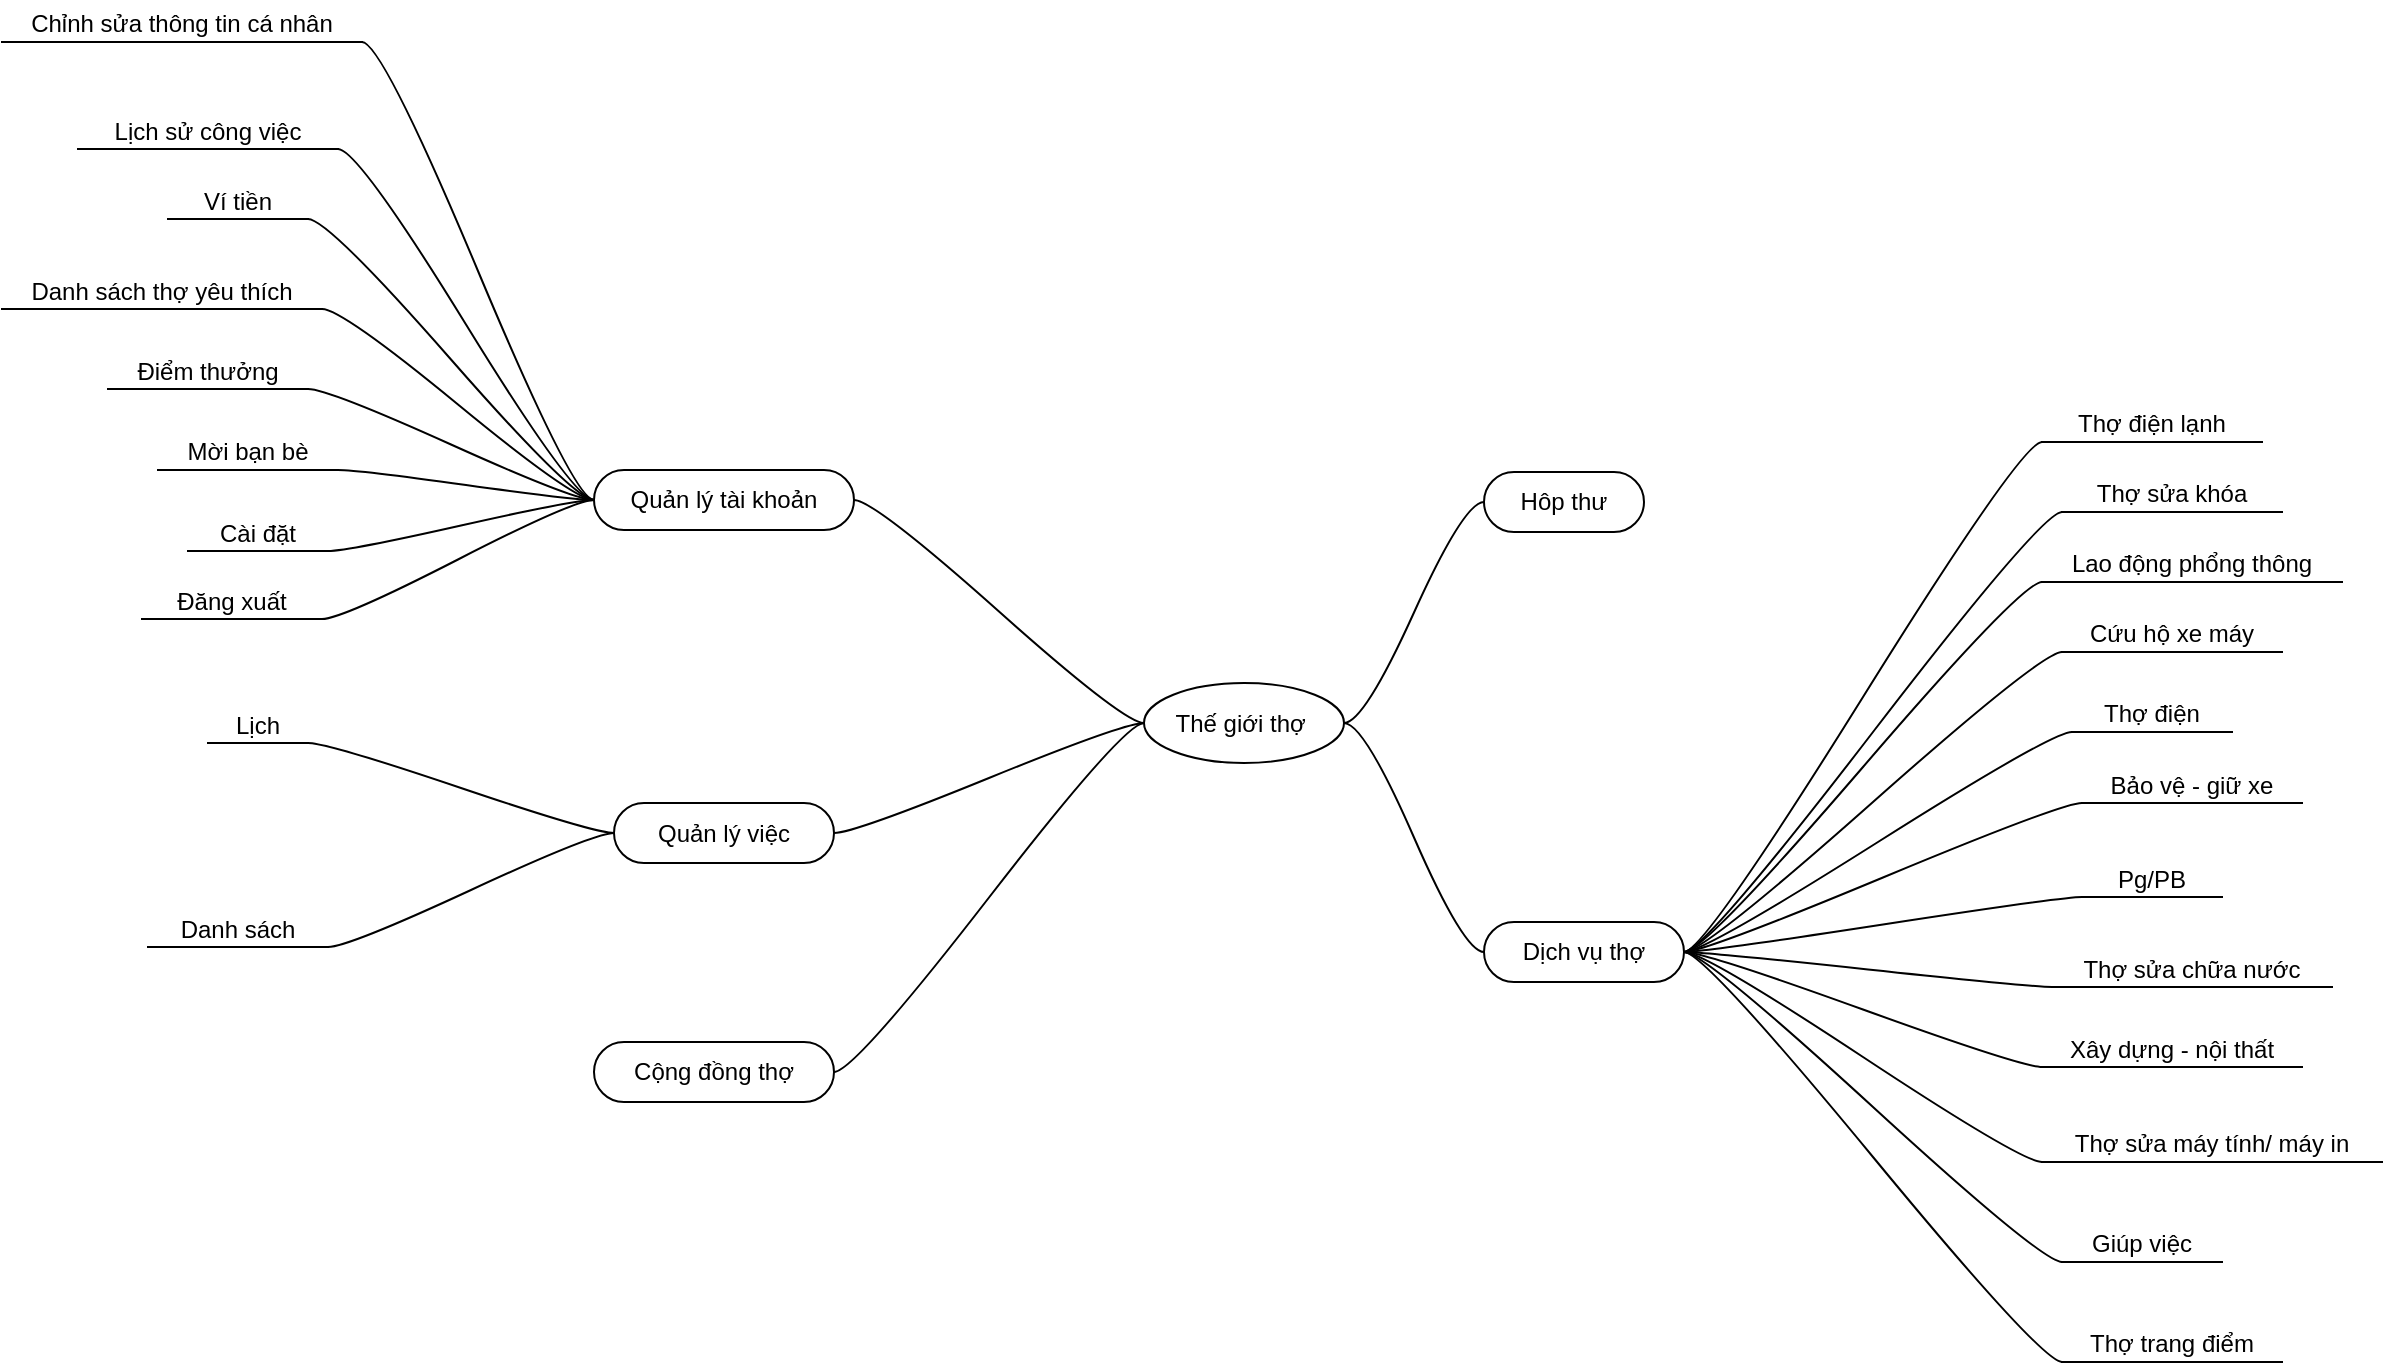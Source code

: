 <mxfile version="12.3.8" type="github" pages="20">
  <diagram id="roBu93sPvg8tPdfVMbnM" name="Page-1">
    <mxGraphModel dx="820" dy="755" grid="1" gridSize="10" guides="1" tooltips="1" connect="1" arrows="1" fold="1" page="1" pageScale="1" pageWidth="850" pageHeight="1100" math="0" shadow="0">
      <root>
        <mxCell id="0"/>
        <mxCell id="1" parent="0"/>
        <mxCell id="l38vVjFBLwoUF5W18GY_-1" value="Thế giới thợ&amp;nbsp;" style="ellipse;whiteSpace=wrap;html=1;align=center;container=1;recursiveResize=0;treeFolding=1;treeMoving=1;" parent="1" vertex="1" collapsed="1">
          <mxGeometry x="964" y="904.5" width="100" height="40" as="geometry"/>
        </mxCell>
        <mxCell id="l38vVjFBLwoUF5W18GY_-2" value="Dịch vụ thợ" style="whiteSpace=wrap;html=1;rounded=1;arcSize=50;align=center;verticalAlign=middle;container=1;recursiveResize=0;strokeWidth=1;autosize=1;spacing=4;treeFolding=1;treeMoving=1;" parent="1" vertex="1">
          <mxGeometry x="1134" y="1024" width="100" height="30" as="geometry"/>
        </mxCell>
        <mxCell id="l38vVjFBLwoUF5W18GY_-3" value="" style="edgeStyle=entityRelationEdgeStyle;startArrow=none;endArrow=none;segment=10;curved=1;" parent="1" source="l38vVjFBLwoUF5W18GY_-1" target="l38vVjFBLwoUF5W18GY_-2" edge="1">
          <mxGeometry relative="1" as="geometry">
            <mxPoint x="1064" y="902" as="sourcePoint"/>
          </mxGeometry>
        </mxCell>
        <mxCell id="l38vVjFBLwoUF5W18GY_-4" value="Thợ điện lạnh" style="whiteSpace=wrap;html=1;shape=partialRectangle;top=0;left=0;bottom=1;right=0;points=[[0,1],[1,1]];strokeColor=#000000;fillColor=none;align=center;verticalAlign=bottom;routingCenterY=0.5;snapToPoint=1;container=1;recursiveResize=0;autosize=1;treeFolding=1;treeMoving=1;" parent="1" vertex="1">
          <mxGeometry x="1413" y="764" width="110" height="20" as="geometry"/>
        </mxCell>
        <mxCell id="l38vVjFBLwoUF5W18GY_-5" value="" style="edgeStyle=entityRelationEdgeStyle;startArrow=none;endArrow=none;segment=10;curved=1;" parent="1" source="l38vVjFBLwoUF5W18GY_-2" target="l38vVjFBLwoUF5W18GY_-4" edge="1">
          <mxGeometry relative="1" as="geometry">
            <mxPoint x="1260.5" y="946.5" as="sourcePoint"/>
          </mxGeometry>
        </mxCell>
        <mxCell id="l38vVjFBLwoUF5W18GY_-6" value="Thợ điện" style="whiteSpace=wrap;html=1;shape=partialRectangle;top=0;left=0;bottom=1;right=0;points=[[0,1],[1,1]];strokeColor=#000000;fillColor=none;align=center;verticalAlign=bottom;routingCenterY=0.5;snapToPoint=1;container=1;recursiveResize=0;autosize=1;treeFolding=1;treeMoving=1;" parent="1" vertex="1">
          <mxGeometry x="1428" y="909" width="80" height="20" as="geometry"/>
        </mxCell>
        <mxCell id="l38vVjFBLwoUF5W18GY_-7" value="" style="edgeStyle=entityRelationEdgeStyle;startArrow=none;endArrow=none;segment=10;curved=1;" parent="1" source="l38vVjFBLwoUF5W18GY_-2" target="l38vVjFBLwoUF5W18GY_-6" edge="1">
          <mxGeometry relative="1" as="geometry">
            <mxPoint x="1340.5" y="976.5" as="sourcePoint"/>
          </mxGeometry>
        </mxCell>
        <mxCell id="l38vVjFBLwoUF5W18GY_-8" value="Thợ sửa khóa" style="whiteSpace=wrap;html=1;shape=partialRectangle;top=0;left=0;bottom=1;right=0;points=[[0,1],[1,1]];strokeColor=#000000;fillColor=none;align=center;verticalAlign=bottom;routingCenterY=0.5;snapToPoint=1;container=1;recursiveResize=0;autosize=1;treeFolding=1;treeMoving=1;" parent="1" vertex="1">
          <mxGeometry x="1423" y="799" width="110" height="20" as="geometry"/>
        </mxCell>
        <mxCell id="l38vVjFBLwoUF5W18GY_-9" value="" style="edgeStyle=entityRelationEdgeStyle;startArrow=none;endArrow=none;segment=10;curved=1;" parent="1" source="l38vVjFBLwoUF5W18GY_-2" target="l38vVjFBLwoUF5W18GY_-8" edge="1">
          <mxGeometry relative="1" as="geometry">
            <mxPoint x="1300.5" y="931.5" as="sourcePoint"/>
          </mxGeometry>
        </mxCell>
        <mxCell id="l38vVjFBLwoUF5W18GY_-10" value="Cứu hộ xe máy" style="whiteSpace=wrap;html=1;shape=partialRectangle;top=0;left=0;bottom=1;right=0;points=[[0,1],[1,1]];strokeColor=#000000;fillColor=none;align=center;verticalAlign=bottom;routingCenterY=0.5;snapToPoint=1;container=1;recursiveResize=0;autosize=1;treeFolding=1;treeMoving=1;" parent="1" vertex="1">
          <mxGeometry x="1423" y="869" width="110" height="20" as="geometry"/>
        </mxCell>
        <mxCell id="l38vVjFBLwoUF5W18GY_-11" value="" style="edgeStyle=entityRelationEdgeStyle;startArrow=none;endArrow=none;segment=10;curved=1;" parent="1" source="l38vVjFBLwoUF5W18GY_-2" target="l38vVjFBLwoUF5W18GY_-10" edge="1">
          <mxGeometry relative="1" as="geometry">
            <mxPoint x="1300.5" y="971.5" as="sourcePoint"/>
          </mxGeometry>
        </mxCell>
        <mxCell id="l38vVjFBLwoUF5W18GY_-12" value="Lao động phổng thông" style="whiteSpace=wrap;html=1;shape=partialRectangle;top=0;left=0;bottom=1;right=0;points=[[0,1],[1,1]];strokeColor=#000000;fillColor=none;align=center;verticalAlign=bottom;routingCenterY=0.5;snapToPoint=1;container=1;recursiveResize=0;autosize=1;treeFolding=1;treeMoving=1;" parent="1" vertex="1">
          <mxGeometry x="1413" y="834" width="150" height="20" as="geometry"/>
        </mxCell>
        <mxCell id="l38vVjFBLwoUF5W18GY_-13" value="" style="edgeStyle=entityRelationEdgeStyle;startArrow=none;endArrow=none;segment=10;curved=1;" parent="1" source="l38vVjFBLwoUF5W18GY_-2" target="l38vVjFBLwoUF5W18GY_-12" edge="1">
          <mxGeometry relative="1" as="geometry">
            <mxPoint x="1290.5" y="961.5" as="sourcePoint"/>
          </mxGeometry>
        </mxCell>
        <mxCell id="l38vVjFBLwoUF5W18GY_-14" value="Bảo vệ - giữ xe" style="whiteSpace=wrap;html=1;shape=partialRectangle;top=0;left=0;bottom=1;right=0;points=[[0,1],[1,1]];strokeColor=#000000;fillColor=none;align=center;verticalAlign=bottom;routingCenterY=0.5;snapToPoint=1;container=1;recursiveResize=0;autosize=1;treeFolding=1;treeMoving=1;" parent="1" vertex="1">
          <mxGeometry x="1433" y="944.5" width="110" height="20" as="geometry"/>
        </mxCell>
        <mxCell id="l38vVjFBLwoUF5W18GY_-15" value="" style="edgeStyle=entityRelationEdgeStyle;startArrow=none;endArrow=none;segment=10;curved=1;" parent="1" source="l38vVjFBLwoUF5W18GY_-2" target="l38vVjFBLwoUF5W18GY_-14" edge="1">
          <mxGeometry relative="1" as="geometry">
            <mxPoint x="1200.5" y="1001.5" as="sourcePoint"/>
          </mxGeometry>
        </mxCell>
        <mxCell id="l38vVjFBLwoUF5W18GY_-16" value="Pg/PB" style="whiteSpace=wrap;html=1;shape=partialRectangle;top=0;left=0;bottom=1;right=0;points=[[0,1],[1,1]];strokeColor=#000000;fillColor=none;align=center;verticalAlign=bottom;routingCenterY=0.5;snapToPoint=1;container=1;recursiveResize=0;autosize=1;treeFolding=1;treeMoving=1;" parent="1" vertex="1">
          <mxGeometry x="1433" y="991.5" width="70" height="20" as="geometry"/>
        </mxCell>
        <mxCell id="l38vVjFBLwoUF5W18GY_-17" value="" style="edgeStyle=entityRelationEdgeStyle;startArrow=none;endArrow=none;segment=10;curved=1;" parent="1" source="l38vVjFBLwoUF5W18GY_-2" target="l38vVjFBLwoUF5W18GY_-16" edge="1">
          <mxGeometry relative="1" as="geometry">
            <mxPoint x="1250.5" y="1001.5" as="sourcePoint"/>
          </mxGeometry>
        </mxCell>
        <mxCell id="l38vVjFBLwoUF5W18GY_-18" value="Thợ sửa chữa nước" style="whiteSpace=wrap;html=1;shape=partialRectangle;top=0;left=0;bottom=1;right=0;points=[[0,1],[1,1]];strokeColor=#000000;fillColor=none;align=center;verticalAlign=bottom;routingCenterY=0.5;snapToPoint=1;container=1;recursiveResize=0;autosize=1;treeFolding=1;treeMoving=1;" parent="1" vertex="1">
          <mxGeometry x="1418" y="1036.5" width="140" height="20" as="geometry"/>
        </mxCell>
        <mxCell id="l38vVjFBLwoUF5W18GY_-19" value="" style="edgeStyle=entityRelationEdgeStyle;startArrow=none;endArrow=none;segment=10;curved=1;" parent="1" source="l38vVjFBLwoUF5W18GY_-2" target="l38vVjFBLwoUF5W18GY_-18" edge="1">
          <mxGeometry relative="1" as="geometry">
            <mxPoint x="1300.5" y="1101.5" as="sourcePoint"/>
          </mxGeometry>
        </mxCell>
        <mxCell id="l38vVjFBLwoUF5W18GY_-20" value="Xây dựng - nội thất" style="whiteSpace=wrap;html=1;shape=partialRectangle;top=0;left=0;bottom=1;right=0;points=[[0,1],[1,1]];strokeColor=#000000;fillColor=none;align=center;verticalAlign=bottom;routingCenterY=0.5;snapToPoint=1;container=1;recursiveResize=0;autosize=1;treeFolding=1;treeMoving=1;" parent="1" vertex="1">
          <mxGeometry x="1413" y="1076.5" width="130" height="20" as="geometry"/>
        </mxCell>
        <mxCell id="l38vVjFBLwoUF5W18GY_-21" value="" style="edgeStyle=entityRelationEdgeStyle;startArrow=none;endArrow=none;segment=10;curved=1;" parent="1" source="l38vVjFBLwoUF5W18GY_-2" target="l38vVjFBLwoUF5W18GY_-20" edge="1">
          <mxGeometry relative="1" as="geometry">
            <mxPoint x="1315.5" y="1101.5" as="sourcePoint"/>
          </mxGeometry>
        </mxCell>
        <mxCell id="l38vVjFBLwoUF5W18GY_-22" value="Thợ sửa máy tính/ máy in" style="whiteSpace=wrap;html=1;shape=partialRectangle;top=0;left=0;bottom=1;right=0;points=[[0,1],[1,1]];strokeColor=#000000;fillColor=none;align=center;verticalAlign=bottom;routingCenterY=0.5;snapToPoint=1;container=1;recursiveResize=0;autosize=1;treeFolding=1;treeMoving=1;" parent="1" vertex="1">
          <mxGeometry x="1413" y="1124" width="170" height="20" as="geometry"/>
        </mxCell>
        <mxCell id="l38vVjFBLwoUF5W18GY_-23" value="" style="edgeStyle=entityRelationEdgeStyle;startArrow=none;endArrow=none;segment=10;curved=1;" parent="1" source="l38vVjFBLwoUF5W18GY_-2" target="l38vVjFBLwoUF5W18GY_-22" edge="1">
          <mxGeometry relative="1" as="geometry">
            <mxPoint x="1345.5" y="1124" as="sourcePoint"/>
          </mxGeometry>
        </mxCell>
        <mxCell id="l38vVjFBLwoUF5W18GY_-24" value="Giúp việc" style="whiteSpace=wrap;html=1;shape=partialRectangle;top=0;left=0;bottom=1;right=0;points=[[0,1],[1,1]];strokeColor=#000000;fillColor=none;align=center;verticalAlign=bottom;routingCenterY=0.5;snapToPoint=1;container=1;recursiveResize=0;autosize=1;treeFolding=1;treeMoving=1;" parent="1" vertex="1">
          <mxGeometry x="1423" y="1174" width="80" height="20" as="geometry"/>
        </mxCell>
        <mxCell id="l38vVjFBLwoUF5W18GY_-25" value="" style="edgeStyle=entityRelationEdgeStyle;startArrow=none;endArrow=none;segment=10;curved=1;" parent="1" source="l38vVjFBLwoUF5W18GY_-2" target="l38vVjFBLwoUF5W18GY_-24" edge="1">
          <mxGeometry relative="1" as="geometry">
            <mxPoint x="1335.5" y="1161.5" as="sourcePoint"/>
          </mxGeometry>
        </mxCell>
        <mxCell id="l38vVjFBLwoUF5W18GY_-26" value="Thợ trang điểm" style="whiteSpace=wrap;html=1;shape=partialRectangle;top=0;left=0;bottom=1;right=0;points=[[0,1],[1,1]];strokeColor=#000000;fillColor=none;align=center;verticalAlign=bottom;routingCenterY=0.5;snapToPoint=1;container=1;recursiveResize=0;autosize=1;treeFolding=1;treeMoving=1;" parent="1" vertex="1">
          <mxGeometry x="1423" y="1224" width="110" height="20" as="geometry"/>
        </mxCell>
        <mxCell id="l38vVjFBLwoUF5W18GY_-27" value="" style="edgeStyle=entityRelationEdgeStyle;startArrow=none;endArrow=none;segment=10;curved=1;" parent="1" source="l38vVjFBLwoUF5W18GY_-2" target="l38vVjFBLwoUF5W18GY_-26" edge="1">
          <mxGeometry relative="1" as="geometry">
            <mxPoint x="1220.5" y="1031.5" as="sourcePoint"/>
          </mxGeometry>
        </mxCell>
        <mxCell id="l38vVjFBLwoUF5W18GY_-28" value="Quản lý việc" style="whiteSpace=wrap;html=1;rounded=1;arcSize=50;align=center;verticalAlign=middle;container=1;recursiveResize=0;strokeWidth=1;autosize=1;spacing=4;treeFolding=1;treeMoving=1;" parent="1" vertex="1">
          <mxGeometry x="699" y="964.5" width="110" height="30" as="geometry"/>
        </mxCell>
        <mxCell id="l38vVjFBLwoUF5W18GY_-29" value="" style="edgeStyle=entityRelationEdgeStyle;startArrow=none;endArrow=none;segment=10;curved=1;" parent="1" source="l38vVjFBLwoUF5W18GY_-1" target="l38vVjFBLwoUF5W18GY_-28" edge="1">
          <mxGeometry relative="1" as="geometry">
            <mxPoint x="822" y="975" as="sourcePoint"/>
          </mxGeometry>
        </mxCell>
        <mxCell id="l38vVjFBLwoUF5W18GY_-30" value="Cộng đồng thợ" style="whiteSpace=wrap;html=1;rounded=1;arcSize=50;align=center;verticalAlign=middle;container=1;recursiveResize=0;strokeWidth=1;autosize=1;spacing=4;treeFolding=1;treeMoving=1;" parent="1" vertex="1">
          <mxGeometry x="689" y="1084" width="120" height="30" as="geometry"/>
        </mxCell>
        <mxCell id="l38vVjFBLwoUF5W18GY_-31" value="" style="edgeStyle=entityRelationEdgeStyle;startArrow=none;endArrow=none;segment=10;curved=1;" parent="1" source="l38vVjFBLwoUF5W18GY_-1" target="l38vVjFBLwoUF5W18GY_-30" edge="1">
          <mxGeometry relative="1" as="geometry">
            <mxPoint x="789" y="1102" as="sourcePoint"/>
          </mxGeometry>
        </mxCell>
        <mxCell id="l38vVjFBLwoUF5W18GY_-32" value="Hôp thư" style="whiteSpace=wrap;html=1;rounded=1;arcSize=50;align=center;verticalAlign=middle;container=1;recursiveResize=0;strokeWidth=1;autosize=1;spacing=4;treeFolding=1;treeMoving=1;" parent="1" vertex="1">
          <mxGeometry x="1134" y="799" width="80" height="30" as="geometry"/>
        </mxCell>
        <mxCell id="l38vVjFBLwoUF5W18GY_-33" value="" style="edgeStyle=entityRelationEdgeStyle;startArrow=none;endArrow=none;segment=10;curved=1;" parent="1" source="l38vVjFBLwoUF5W18GY_-1" target="l38vVjFBLwoUF5W18GY_-32" edge="1">
          <mxGeometry relative="1" as="geometry">
            <mxPoint x="1014" y="945" as="sourcePoint"/>
          </mxGeometry>
        </mxCell>
        <mxCell id="l38vVjFBLwoUF5W18GY_-34" value="Quản lý tài khoản" style="whiteSpace=wrap;html=1;rounded=1;arcSize=50;align=center;verticalAlign=middle;container=1;recursiveResize=0;strokeWidth=1;autosize=1;spacing=4;treeFolding=1;treeMoving=1;" parent="1" vertex="1" collapsed="1">
          <mxGeometry x="689" y="798" width="130" height="30" as="geometry"/>
        </mxCell>
        <mxCell id="l38vVjFBLwoUF5W18GY_-35" value="" style="edgeStyle=entityRelationEdgeStyle;startArrow=none;endArrow=none;segment=10;curved=1;" parent="1" source="l38vVjFBLwoUF5W18GY_-1" target="l38vVjFBLwoUF5W18GY_-34" edge="1">
          <mxGeometry relative="1" as="geometry">
            <mxPoint x="748" y="810" as="sourcePoint"/>
          </mxGeometry>
        </mxCell>
        <mxCell id="l38vVjFBLwoUF5W18GY_-36" value="Lịch sử công việc" style="whiteSpace=wrap;html=1;shape=partialRectangle;top=0;left=0;bottom=1;right=0;points=[[0,1],[1,1]];strokeColor=#000000;fillColor=none;align=center;verticalAlign=bottom;routingCenterY=0.5;snapToPoint=1;container=1;recursiveResize=0;autosize=1;treeFolding=1;treeMoving=1;" parent="1" vertex="1">
          <mxGeometry x="431" y="617.5" width="130" height="20" as="geometry"/>
        </mxCell>
        <mxCell id="l38vVjFBLwoUF5W18GY_-37" value="" style="edgeStyle=entityRelationEdgeStyle;startArrow=none;endArrow=none;segment=10;curved=1;" parent="1" source="l38vVjFBLwoUF5W18GY_-34" target="l38vVjFBLwoUF5W18GY_-36" edge="1">
          <mxGeometry relative="1" as="geometry">
            <mxPoint x="541" y="712.5" as="sourcePoint"/>
          </mxGeometry>
        </mxCell>
        <mxCell id="l38vVjFBLwoUF5W18GY_-38" value="Ví tiền" style="whiteSpace=wrap;html=1;shape=partialRectangle;top=0;left=0;bottom=1;right=0;points=[[0,1],[1,1]];strokeColor=#000000;fillColor=none;align=center;verticalAlign=bottom;routingCenterY=0.5;snapToPoint=1;container=1;recursiveResize=0;autosize=1;treeFolding=1;treeMoving=1;" parent="1" vertex="1">
          <mxGeometry x="476" y="652.5" width="70" height="20" as="geometry"/>
        </mxCell>
        <mxCell id="l38vVjFBLwoUF5W18GY_-39" value="" style="edgeStyle=entityRelationEdgeStyle;startArrow=none;endArrow=none;segment=10;curved=1;" parent="1" source="l38vVjFBLwoUF5W18GY_-34" target="l38vVjFBLwoUF5W18GY_-38" edge="1">
          <mxGeometry relative="1" as="geometry">
            <mxPoint x="650" y="760" as="sourcePoint"/>
          </mxGeometry>
        </mxCell>
        <mxCell id="l38vVjFBLwoUF5W18GY_-40" value="Danh sách thợ yêu thích" style="whiteSpace=wrap;html=1;shape=partialRectangle;top=0;left=0;bottom=1;right=0;points=[[0,1],[1,1]];strokeColor=#000000;fillColor=none;align=center;verticalAlign=bottom;routingCenterY=0.5;snapToPoint=1;container=1;recursiveResize=0;autosize=1;treeFolding=1;treeMoving=1;" parent="1" vertex="1">
          <mxGeometry x="393" y="697.5" width="160" height="20" as="geometry"/>
        </mxCell>
        <mxCell id="l38vVjFBLwoUF5W18GY_-41" value="" style="edgeStyle=entityRelationEdgeStyle;startArrow=none;endArrow=none;segment=10;curved=1;" parent="1" source="l38vVjFBLwoUF5W18GY_-34" target="l38vVjFBLwoUF5W18GY_-40" edge="1">
          <mxGeometry relative="1" as="geometry">
            <mxPoint x="481" y="785.5" as="sourcePoint"/>
          </mxGeometry>
        </mxCell>
        <mxCell id="l38vVjFBLwoUF5W18GY_-42" value="Điểm thưởng" style="whiteSpace=wrap;html=1;shape=partialRectangle;top=0;left=0;bottom=1;right=0;points=[[0,1],[1,1]];strokeColor=#000000;fillColor=none;align=center;verticalAlign=bottom;routingCenterY=0.5;snapToPoint=1;container=1;recursiveResize=0;autosize=1;treeFolding=1;treeMoving=1;" parent="1" vertex="1">
          <mxGeometry x="446" y="737.5" width="100" height="20" as="geometry"/>
        </mxCell>
        <mxCell id="l38vVjFBLwoUF5W18GY_-43" value="" style="edgeStyle=entityRelationEdgeStyle;startArrow=none;endArrow=none;segment=10;curved=1;" parent="1" source="l38vVjFBLwoUF5W18GY_-34" target="l38vVjFBLwoUF5W18GY_-42" edge="1">
          <mxGeometry relative="1" as="geometry">
            <mxPoint x="581" y="798" as="sourcePoint"/>
          </mxGeometry>
        </mxCell>
        <mxCell id="l38vVjFBLwoUF5W18GY_-44" value="Mời bạn bè" style="whiteSpace=wrap;html=1;shape=partialRectangle;top=0;left=0;bottom=1;right=0;points=[[0,1],[1,1]];strokeColor=#000000;fillColor=none;align=center;verticalAlign=bottom;routingCenterY=0.5;snapToPoint=1;container=1;recursiveResize=0;autosize=1;treeFolding=1;treeMoving=1;" parent="1" vertex="1">
          <mxGeometry x="471" y="778" width="90" height="20" as="geometry"/>
        </mxCell>
        <mxCell id="l38vVjFBLwoUF5W18GY_-45" value="" style="edgeStyle=entityRelationEdgeStyle;startArrow=none;endArrow=none;segment=10;curved=1;" parent="1" source="l38vVjFBLwoUF5W18GY_-34" target="l38vVjFBLwoUF5W18GY_-44" edge="1">
          <mxGeometry relative="1" as="geometry">
            <mxPoint x="431" y="818" as="sourcePoint"/>
          </mxGeometry>
        </mxCell>
        <mxCell id="l38vVjFBLwoUF5W18GY_-46" value="Cài đặt" style="whiteSpace=wrap;html=1;shape=partialRectangle;top=0;left=0;bottom=1;right=0;points=[[0,1],[1,1]];strokeColor=#000000;fillColor=none;align=center;verticalAlign=bottom;routingCenterY=0.5;snapToPoint=1;container=1;recursiveResize=0;autosize=1;treeFolding=1;treeMoving=1;" parent="1" vertex="1">
          <mxGeometry x="486" y="818.5" width="70" height="20" as="geometry"/>
        </mxCell>
        <mxCell id="l38vVjFBLwoUF5W18GY_-47" value="" style="edgeStyle=entityRelationEdgeStyle;startArrow=none;endArrow=none;segment=10;curved=1;" parent="1" source="l38vVjFBLwoUF5W18GY_-34" target="l38vVjFBLwoUF5W18GY_-46" edge="1">
          <mxGeometry relative="1" as="geometry">
            <mxPoint x="446" y="858.5" as="sourcePoint"/>
          </mxGeometry>
        </mxCell>
        <mxCell id="l38vVjFBLwoUF5W18GY_-48" value="Đăng xuất" style="whiteSpace=wrap;html=1;shape=partialRectangle;top=0;left=0;bottom=1;right=0;points=[[0,1],[1,1]];strokeColor=#000000;fillColor=none;align=center;verticalAlign=bottom;routingCenterY=0.5;snapToPoint=1;container=1;recursiveResize=0;autosize=1;treeFolding=1;treeMoving=1;" parent="1" vertex="1">
          <mxGeometry x="463" y="852.5" width="90" height="20" as="geometry"/>
        </mxCell>
        <mxCell id="l38vVjFBLwoUF5W18GY_-49" value="" style="edgeStyle=entityRelationEdgeStyle;startArrow=none;endArrow=none;segment=10;curved=1;" parent="1" source="l38vVjFBLwoUF5W18GY_-34" target="l38vVjFBLwoUF5W18GY_-48" edge="1">
          <mxGeometry relative="1" as="geometry">
            <mxPoint x="451" y="892.5" as="sourcePoint"/>
          </mxGeometry>
        </mxCell>
        <mxCell id="l38vVjFBLwoUF5W18GY_-50" value="Lịch" style="whiteSpace=wrap;html=1;shape=partialRectangle;top=0;left=0;bottom=1;right=0;points=[[0,1],[1,1]];strokeColor=#000000;fillColor=none;align=center;verticalAlign=bottom;routingCenterY=0.5;snapToPoint=1;container=1;recursiveResize=0;autosize=1;treeFolding=1;treeMoving=1;" parent="1" vertex="1" collapsed="1">
          <mxGeometry x="496" y="914.5" width="50" height="20" as="geometry"/>
        </mxCell>
        <mxCell id="l38vVjFBLwoUF5W18GY_-51" value="" style="edgeStyle=entityRelationEdgeStyle;startArrow=none;endArrow=none;segment=10;curved=1;" parent="1" source="l38vVjFBLwoUF5W18GY_-28" target="l38vVjFBLwoUF5W18GY_-50" edge="1">
          <mxGeometry relative="1" as="geometry">
            <mxPoint x="529" y="942" as="sourcePoint"/>
          </mxGeometry>
        </mxCell>
        <mxCell id="l38vVjFBLwoUF5W18GY_-52" value="Danh sách" style="whiteSpace=wrap;html=1;shape=partialRectangle;top=0;left=0;bottom=1;right=0;points=[[0,1],[1,1]];strokeColor=#000000;fillColor=none;align=center;verticalAlign=bottom;routingCenterY=0.5;snapToPoint=1;container=1;recursiveResize=0;autosize=1;treeFolding=1;treeMoving=1;" parent="1" vertex="1">
          <mxGeometry x="466" y="1016.5" width="90" height="20" as="geometry"/>
        </mxCell>
        <mxCell id="l38vVjFBLwoUF5W18GY_-53" value="" style="edgeStyle=entityRelationEdgeStyle;startArrow=none;endArrow=none;segment=10;curved=1;" parent="1" source="l38vVjFBLwoUF5W18GY_-28" target="l38vVjFBLwoUF5W18GY_-52" edge="1">
          <mxGeometry relative="1" as="geometry">
            <mxPoint x="529" y="1010" as="sourcePoint"/>
          </mxGeometry>
        </mxCell>
        <mxCell id="l38vVjFBLwoUF5W18GY_-54" value="Chỉnh sửa thông tin cá nhân" style="whiteSpace=wrap;html=1;shape=partialRectangle;top=0;left=0;bottom=1;right=0;points=[[0,1],[1,1]];strokeColor=#000000;fillColor=none;align=center;verticalAlign=bottom;routingCenterY=0.5;snapToPoint=1;container=1;recursiveResize=0;autosize=1;treeFolding=1;treeMoving=1;" parent="1" vertex="1">
          <mxGeometry x="393" y="564" width="180" height="20" as="geometry"/>
        </mxCell>
        <mxCell id="l38vVjFBLwoUF5W18GY_-55" value="" style="edgeStyle=entityRelationEdgeStyle;startArrow=none;endArrow=none;segment=10;curved=1;" parent="1" source="l38vVjFBLwoUF5W18GY_-34" target="l38vVjFBLwoUF5W18GY_-54" edge="1">
          <mxGeometry relative="1" as="geometry">
            <mxPoint x="436" y="594" as="sourcePoint"/>
          </mxGeometry>
        </mxCell>
      </root>
    </mxGraphModel>
  </diagram>
  <diagram name="Dịch vụ thợ - Thợ" id="_KTU1drpUeKWyPxcNato">
    <mxGraphModel dx="2591" dy="804" grid="1" gridSize="10" guides="1" tooltips="1" connect="1" arrows="1" fold="1" page="1" pageScale="1" pageWidth="1169" pageHeight="827" background="#ffffff" math="0" shadow="0">
      <root>
        <mxCell id="nL4-7xwdIAtBETkNc0IQ-0"/>
        <mxCell id="nL4-7xwdIAtBETkNc0IQ-1" parent="nL4-7xwdIAtBETkNc0IQ-0"/>
        <mxCell id="nL4-7xwdIAtBETkNc0IQ-2" value="Thế giới thợ&amp;nbsp;" style="ellipse;whiteSpace=wrap;html=1;align=center;container=1;recursiveResize=0;treeFolding=1;treeMoving=1;" parent="nL4-7xwdIAtBETkNc0IQ-1" vertex="1" collapsed="1">
          <mxGeometry x="525" y="390.5" width="100" height="40" as="geometry"/>
        </mxCell>
        <mxCell id="nL4-7xwdIAtBETkNc0IQ-29" value="Quản lý việc" style="whiteSpace=wrap;html=1;rounded=1;arcSize=50;align=center;verticalAlign=middle;container=1;recursiveResize=0;strokeWidth=1;autosize=1;spacing=4;treeFolding=1;treeMoving=1;" parent="nL4-7xwdIAtBETkNc0IQ-1" vertex="1">
          <mxGeometry x="275" y="450.5" width="110" height="30" as="geometry"/>
        </mxCell>
        <mxCell id="nL4-7xwdIAtBETkNc0IQ-30" value="" style="edgeStyle=entityRelationEdgeStyle;startArrow=none;endArrow=none;segment=10;curved=1;" parent="nL4-7xwdIAtBETkNc0IQ-1" source="nL4-7xwdIAtBETkNc0IQ-2" target="nL4-7xwdIAtBETkNc0IQ-29" edge="1">
          <mxGeometry relative="1" as="geometry">
            <mxPoint x="383" y="461" as="sourcePoint"/>
          </mxGeometry>
        </mxCell>
        <mxCell id="nL4-7xwdIAtBETkNc0IQ-31" value="Cộng đồng thợ" style="whiteSpace=wrap;html=1;rounded=1;arcSize=50;align=center;verticalAlign=middle;container=1;recursiveResize=0;strokeWidth=1;autosize=1;spacing=4;treeFolding=1;treeMoving=1;" parent="nL4-7xwdIAtBETkNc0IQ-1" vertex="1">
          <mxGeometry x="270" y="517.5" width="120" height="30" as="geometry"/>
        </mxCell>
        <mxCell id="nL4-7xwdIAtBETkNc0IQ-32" value="" style="edgeStyle=entityRelationEdgeStyle;startArrow=none;endArrow=none;segment=10;curved=1;" parent="nL4-7xwdIAtBETkNc0IQ-1" source="nL4-7xwdIAtBETkNc0IQ-2" target="nL4-7xwdIAtBETkNc0IQ-31" edge="1">
          <mxGeometry relative="1" as="geometry">
            <mxPoint x="350" y="588" as="sourcePoint"/>
          </mxGeometry>
        </mxCell>
        <mxCell id="nL4-7xwdIAtBETkNc0IQ-33" value="Quản lý yêu cầu" style="whiteSpace=wrap;html=1;rounded=1;arcSize=50;align=center;verticalAlign=middle;container=1;recursiveResize=0;strokeWidth=1;autosize=1;spacing=4;treeFolding=1;treeMoving=1;" parent="nL4-7xwdIAtBETkNc0IQ-1" vertex="1">
          <mxGeometry x="695" y="300" width="130" height="30" as="geometry"/>
        </mxCell>
        <mxCell id="nL4-7xwdIAtBETkNc0IQ-34" value="" style="edgeStyle=entityRelationEdgeStyle;startArrow=none;endArrow=none;segment=10;curved=1;" parent="nL4-7xwdIAtBETkNc0IQ-1" source="nL4-7xwdIAtBETkNc0IQ-2" target="nL4-7xwdIAtBETkNc0IQ-33" edge="1">
          <mxGeometry relative="1" as="geometry">
            <mxPoint x="575" y="431" as="sourcePoint"/>
          </mxGeometry>
        </mxCell>
        <mxCell id="nL4-7xwdIAtBETkNc0IQ-35" value="Quản lý tài khoản" style="whiteSpace=wrap;html=1;rounded=1;arcSize=50;align=center;verticalAlign=middle;container=1;recursiveResize=0;strokeWidth=1;autosize=1;spacing=4;treeFolding=1;treeMoving=1;" parent="nL4-7xwdIAtBETkNc0IQ-1" vertex="1" collapsed="1">
          <mxGeometry x="260" y="375" width="130" height="30" as="geometry"/>
        </mxCell>
        <mxCell id="nL4-7xwdIAtBETkNc0IQ-36" value="" style="edgeStyle=entityRelationEdgeStyle;startArrow=none;endArrow=none;segment=10;curved=1;" parent="nL4-7xwdIAtBETkNc0IQ-1" source="nL4-7xwdIAtBETkNc0IQ-2" target="nL4-7xwdIAtBETkNc0IQ-35" edge="1">
          <mxGeometry relative="1" as="geometry">
            <mxPoint x="309" y="296" as="sourcePoint"/>
          </mxGeometry>
        </mxCell>
        <mxCell id="nL4-7xwdIAtBETkNc0IQ-37" value="Thay đổi thông tin cá nhân" style="whiteSpace=wrap;html=1;shape=partialRectangle;top=0;left=0;bottom=1;right=0;points=[[0,1],[1,1]];strokeColor=#000000;fillColor=none;align=center;verticalAlign=bottom;routingCenterY=0.5;snapToPoint=1;container=1;recursiveResize=0;autosize=1;treeFolding=1;treeMoving=1;" parent="nL4-7xwdIAtBETkNc0IQ-1" vertex="1">
          <mxGeometry y="355" width="170" height="20" as="geometry"/>
        </mxCell>
        <mxCell id="nL4-7xwdIAtBETkNc0IQ-38" value="" style="edgeStyle=entityRelationEdgeStyle;startArrow=none;endArrow=none;segment=10;curved=1;" parent="nL4-7xwdIAtBETkNc0IQ-1" source="nL4-7xwdIAtBETkNc0IQ-35" target="nL4-7xwdIAtBETkNc0IQ-37" edge="1">
          <mxGeometry relative="1" as="geometry">
            <mxPoint x="102" y="198.5" as="sourcePoint"/>
          </mxGeometry>
        </mxCell>
        <mxCell id="nL4-7xwdIAtBETkNc0IQ-51" value="Lịch" style="whiteSpace=wrap;html=1;shape=partialRectangle;top=0;left=0;bottom=1;right=0;points=[[0,1],[1,1]];strokeColor=#000000;fillColor=none;align=center;verticalAlign=bottom;routingCenterY=0.5;snapToPoint=1;container=1;recursiveResize=0;autosize=1;treeFolding=1;treeMoving=1;" parent="nL4-7xwdIAtBETkNc0IQ-1" vertex="1" collapsed="1">
          <mxGeometry x="64" y="413" width="50" height="20" as="geometry"/>
        </mxCell>
        <mxCell id="nL4-7xwdIAtBETkNc0IQ-52" value="" style="edgeStyle=entityRelationEdgeStyle;startArrow=none;endArrow=none;segment=10;curved=1;" parent="nL4-7xwdIAtBETkNc0IQ-1" source="nL4-7xwdIAtBETkNc0IQ-29" target="nL4-7xwdIAtBETkNc0IQ-51" edge="1">
          <mxGeometry relative="1" as="geometry">
            <mxPoint x="90" y="428" as="sourcePoint"/>
          </mxGeometry>
        </mxCell>
        <mxCell id="nL4-7xwdIAtBETkNc0IQ-53" value="Danh sách" style="whiteSpace=wrap;html=1;shape=partialRectangle;top=0;left=0;bottom=1;right=0;points=[[0,1],[1,1]];strokeColor=#000000;fillColor=none;align=center;verticalAlign=bottom;routingCenterY=0.5;snapToPoint=1;container=1;recursiveResize=0;autosize=1;treeFolding=1;treeMoving=1;" parent="nL4-7xwdIAtBETkNc0IQ-1" vertex="1">
          <mxGeometry x="27" y="487.5" width="90" height="20" as="geometry"/>
        </mxCell>
        <mxCell id="nL4-7xwdIAtBETkNc0IQ-54" value="" style="edgeStyle=entityRelationEdgeStyle;startArrow=none;endArrow=none;segment=10;curved=1;" parent="nL4-7xwdIAtBETkNc0IQ-1" source="nL4-7xwdIAtBETkNc0IQ-29" target="nL4-7xwdIAtBETkNc0IQ-53" edge="1">
          <mxGeometry relative="1" as="geometry">
            <mxPoint x="90" y="496" as="sourcePoint"/>
          </mxGeometry>
        </mxCell>
        <mxCell id="nL4-7xwdIAtBETkNc0IQ-55" value="Chỉnh sửa thông tin cá nhân" style="whiteSpace=wrap;html=1;shape=partialRectangle;top=0;left=0;bottom=1;right=0;points=[[0,1],[1,1]];strokeColor=#000000;fillColor=none;align=center;verticalAlign=bottom;routingCenterY=0.5;snapToPoint=1;container=1;recursiveResize=0;autosize=1;treeFolding=1;treeMoving=1;" parent="nL4-7xwdIAtBETkNc0IQ-1" vertex="1">
          <mxGeometry x="-5" y="290" width="180" height="20" as="geometry"/>
        </mxCell>
        <mxCell id="nL4-7xwdIAtBETkNc0IQ-56" value="" style="edgeStyle=entityRelationEdgeStyle;startArrow=none;endArrow=none;segment=10;curved=1;" parent="nL4-7xwdIAtBETkNc0IQ-1" source="nL4-7xwdIAtBETkNc0IQ-35" target="nL4-7xwdIAtBETkNc0IQ-55" edge="1">
          <mxGeometry relative="1" as="geometry">
            <mxPoint x="-3" y="80" as="sourcePoint"/>
          </mxGeometry>
        </mxCell>
        <mxCell id="6bk6vV0K7tTeaMx1_ANG-4" value="Ví tiền" style="whiteSpace=wrap;html=1;rounded=1;arcSize=50;align=center;verticalAlign=middle;container=1;recursiveResize=0;strokeWidth=1;autosize=1;spacing=4;treeFolding=1;treeMoving=1;" parent="nL4-7xwdIAtBETkNc0IQ-1" vertex="1">
          <mxGeometry x="300" y="300" width="70" height="30" as="geometry"/>
        </mxCell>
        <mxCell id="6bk6vV0K7tTeaMx1_ANG-5" value="" style="edgeStyle=entityRelationEdgeStyle;startArrow=none;endArrow=none;segment=10;curved=1;" parent="nL4-7xwdIAtBETkNc0IQ-1" source="nL4-7xwdIAtBETkNc0IQ-2" target="6bk6vV0K7tTeaMx1_ANG-4" edge="1">
          <mxGeometry relative="1" as="geometry">
            <mxPoint x="365" y="443.5" as="sourcePoint"/>
          </mxGeometry>
        </mxCell>
        <mxCell id="6bk6vV0K7tTeaMx1_ANG-9" value="Điểm thưởng" style="whiteSpace=wrap;html=1;rounded=1;arcSize=50;align=center;verticalAlign=middle;container=1;recursiveResize=0;strokeWidth=1;autosize=1;spacing=4;treeFolding=1;treeMoving=1;" parent="nL4-7xwdIAtBETkNc0IQ-1" vertex="1">
          <mxGeometry x="695" y="394" width="110" height="30" as="geometry"/>
        </mxCell>
        <mxCell id="6bk6vV0K7tTeaMx1_ANG-10" value="" style="edgeStyle=entityRelationEdgeStyle;startArrow=none;endArrow=none;segment=10;curved=1;" parent="nL4-7xwdIAtBETkNc0IQ-1" source="nL4-7xwdIAtBETkNc0IQ-2" target="6bk6vV0K7tTeaMx1_ANG-9" edge="1">
          <mxGeometry relative="1" as="geometry">
            <mxPoint x="760" y="515" as="sourcePoint"/>
          </mxGeometry>
        </mxCell>
        <mxCell id="6bk6vV0K7tTeaMx1_ANG-11" value="Thông báo" style="whiteSpace=wrap;html=1;rounded=1;arcSize=50;align=center;verticalAlign=middle;container=1;recursiveResize=0;strokeWidth=1;autosize=1;spacing=4;treeFolding=1;treeMoving=1;" parent="nL4-7xwdIAtBETkNc0IQ-1" vertex="1">
          <mxGeometry x="710" y="487.5" width="100" height="30" as="geometry"/>
        </mxCell>
        <mxCell id="6bk6vV0K7tTeaMx1_ANG-12" value="" style="edgeStyle=entityRelationEdgeStyle;startArrow=none;endArrow=none;segment=10;curved=1;" parent="nL4-7xwdIAtBETkNc0IQ-1" source="nL4-7xwdIAtBETkNc0IQ-2" target="6bk6vV0K7tTeaMx1_ANG-11" edge="1">
          <mxGeometry relative="1" as="geometry">
            <mxPoint x="690" y="508" as="sourcePoint"/>
          </mxGeometry>
        </mxCell>
      </root>
    </mxGraphModel>
  </diagram>
  <diagram name="Usecase 1" id="8Apa2MJwEAiZR-Ke1Vh2">
    <mxGraphModel dx="1422" dy="804" grid="1" gridSize="10" guides="1" tooltips="1" connect="1" arrows="1" fold="1" page="1" pageScale="1" pageWidth="1169" pageHeight="827" background="#ffffff" math="0" shadow="0">
      <root>
        <mxCell id="byz3PZoaogN6bRqjlY_I-0"/>
        <mxCell id="byz3PZoaogN6bRqjlY_I-1" parent="byz3PZoaogN6bRqjlY_I-0"/>
        <mxCell id="p_hCHNI3fMUfusNAXpI--2" style="rounded=0;orthogonalLoop=1;jettySize=auto;html=1;endArrow=none;endFill=0;" parent="byz3PZoaogN6bRqjlY_I-1" source="p_hCHNI3fMUfusNAXpI--0" target="p_hCHNI3fMUfusNAXpI--1" edge="1">
          <mxGeometry relative="1" as="geometry"/>
        </mxCell>
        <mxCell id="p_hCHNI3fMUfusNAXpI--0" value="Khách hàng" style="shape=umlActor;verticalLabelPosition=bottom;labelBackgroundColor=#ffffff;verticalAlign=top;html=1;outlineConnect=0;" parent="byz3PZoaogN6bRqjlY_I-1" vertex="1">
          <mxGeometry x="80" y="230" width="30" height="60" as="geometry"/>
        </mxCell>
        <mxCell id="p_hCHNI3fMUfusNAXpI--1" value="Đăng kí" style="ellipse;whiteSpace=wrap;html=1;" parent="byz3PZoaogN6bRqjlY_I-1" vertex="1">
          <mxGeometry x="100" y="20" width="120" height="80" as="geometry"/>
        </mxCell>
        <mxCell id="p_hCHNI3fMUfusNAXpI--4" style="edgeStyle=none;rounded=0;orthogonalLoop=1;jettySize=auto;html=1;endArrow=none;endFill=0;" parent="byz3PZoaogN6bRqjlY_I-1" source="p_hCHNI3fMUfusNAXpI--3" target="p_hCHNI3fMUfusNAXpI--0" edge="1">
          <mxGeometry relative="1" as="geometry">
            <mxPoint x="160" y="360" as="targetPoint"/>
          </mxGeometry>
        </mxCell>
        <mxCell id="p_hCHNI3fMUfusNAXpI--3" value="Xem danh sách thợ" style="ellipse;whiteSpace=wrap;html=1;" parent="byz3PZoaogN6bRqjlY_I-1" vertex="1">
          <mxGeometry x="380" y="293.5" width="120" height="80" as="geometry"/>
        </mxCell>
        <mxCell id="PvgZ2rLvKNWmWcLh2CCA-0" style="edgeStyle=none;rounded=0;orthogonalLoop=1;jettySize=auto;html=1;endArrow=none;endFill=0;" parent="byz3PZoaogN6bRqjlY_I-1" source="p_hCHNI3fMUfusNAXpI--5" target="p_hCHNI3fMUfusNAXpI--0" edge="1">
          <mxGeometry relative="1" as="geometry">
            <mxPoint x="125" y="360" as="targetPoint"/>
          </mxGeometry>
        </mxCell>
        <mxCell id="p_hCHNI3fMUfusNAXpI--5" value="Xem danh sách dịch vụ thợ" style="ellipse;whiteSpace=wrap;html=1;" parent="byz3PZoaogN6bRqjlY_I-1" vertex="1">
          <mxGeometry x="235" y="30" width="120" height="80" as="geometry"/>
        </mxCell>
        <mxCell id="PvgZ2rLvKNWmWcLh2CCA-1" style="edgeStyle=none;rounded=0;orthogonalLoop=1;jettySize=auto;html=1;endArrow=none;endFill=0;" parent="byz3PZoaogN6bRqjlY_I-1" source="6PJoD6qSa4-NxYjxaspn-0" target="p_hCHNI3fMUfusNAXpI--0" edge="1">
          <mxGeometry relative="1" as="geometry"/>
        </mxCell>
        <mxCell id="6dH1Hx693fpBKmbxrXez-0" style="edgeStyle=orthogonalEdgeStyle;rounded=0;orthogonalLoop=1;jettySize=auto;html=1;exitX=1;exitY=1;exitDx=0;exitDy=0;" parent="byz3PZoaogN6bRqjlY_I-1" source="6PJoD6qSa4-NxYjxaspn-0" edge="1">
          <mxGeometry relative="1" as="geometry">
            <mxPoint x="590" y="290" as="targetPoint"/>
          </mxGeometry>
        </mxCell>
        <mxCell id="6PJoD6qSa4-NxYjxaspn-0" value="Book thợ" style="ellipse;whiteSpace=wrap;html=1;" parent="byz3PZoaogN6bRqjlY_I-1" vertex="1">
          <mxGeometry x="490" y="230" width="120" height="80" as="geometry"/>
        </mxCell>
        <mxCell id="PvgZ2rLvKNWmWcLh2CCA-4" style="edgeStyle=none;rounded=0;orthogonalLoop=1;jettySize=auto;html=1;endArrow=none;endFill=0;" parent="byz3PZoaogN6bRqjlY_I-1" source="6PJoD6qSa4-NxYjxaspn-1" target="p_hCHNI3fMUfusNAXpI--0" edge="1">
          <mxGeometry relative="1" as="geometry"/>
        </mxCell>
        <mxCell id="6PJoD6qSa4-NxYjxaspn-1" value="Quản lý tài khoản" style="ellipse;whiteSpace=wrap;html=1;" parent="byz3PZoaogN6bRqjlY_I-1" vertex="1">
          <mxGeometry x="115" y="430" width="120" height="80" as="geometry"/>
        </mxCell>
        <mxCell id="PvgZ2rLvKNWmWcLh2CCA-3" style="edgeStyle=none;rounded=0;orthogonalLoop=1;jettySize=auto;html=1;endArrow=none;endFill=0;" parent="byz3PZoaogN6bRqjlY_I-1" source="6PJoD6qSa4-NxYjxaspn-2" target="p_hCHNI3fMUfusNAXpI--0" edge="1">
          <mxGeometry relative="1" as="geometry"/>
        </mxCell>
        <mxCell id="6PJoD6qSa4-NxYjxaspn-2" value="Quản lý việc" style="ellipse;whiteSpace=wrap;html=1;" parent="byz3PZoaogN6bRqjlY_I-1" vertex="1">
          <mxGeometry x="290" y="390" width="120" height="80" as="geometry"/>
        </mxCell>
        <mxCell id="PvgZ2rLvKNWmWcLh2CCA-5" value="Chọn dịch vụ sửa" style="ellipse;whiteSpace=wrap;html=1;" parent="byz3PZoaogN6bRqjlY_I-1" vertex="1">
          <mxGeometry x="870" y="60" width="120" height="80" as="geometry"/>
        </mxCell>
        <mxCell id="PvgZ2rLvKNWmWcLh2CCA-6" value="Tìm thợ" style="ellipse;whiteSpace=wrap;html=1;" parent="byz3PZoaogN6bRqjlY_I-1" vertex="1">
          <mxGeometry x="870" y="280" width="120" height="80" as="geometry"/>
        </mxCell>
        <mxCell id="PvgZ2rLvKNWmWcLh2CCA-9" value="&amp;lt;&amp;lt;include&amp;gt;&amp;gt;" style="edgeStyle=none;html=1;endArrow=open;verticalAlign=bottom;dashed=1;labelBackgroundColor=none;" parent="byz3PZoaogN6bRqjlY_I-1" source="6PJoD6qSa4-NxYjxaspn-0" target="PvgZ2rLvKNWmWcLh2CCA-5" edge="1">
          <mxGeometry width="160" relative="1" as="geometry">
            <mxPoint x="460" y="270" as="sourcePoint"/>
            <mxPoint x="620" y="270" as="targetPoint"/>
          </mxGeometry>
        </mxCell>
        <mxCell id="PvgZ2rLvKNWmWcLh2CCA-11" value="&amp;lt;&amp;lt;include&amp;gt;&amp;gt;" style="edgeStyle=none;html=1;endArrow=open;verticalAlign=bottom;dashed=1;labelBackgroundColor=none;" parent="byz3PZoaogN6bRqjlY_I-1" source="6PJoD6qSa4-NxYjxaspn-0" target="PvgZ2rLvKNWmWcLh2CCA-6" edge="1">
          <mxGeometry width="160" relative="1" as="geometry">
            <mxPoint x="504.156" y="312.918" as="sourcePoint"/>
            <mxPoint x="610.016" y="247.206" as="targetPoint"/>
          </mxGeometry>
        </mxCell>
        <mxCell id="PvgZ2rLvKNWmWcLh2CCA-13" value="Yêu cầu sửa chữa" style="ellipse;whiteSpace=wrap;html=1;" parent="byz3PZoaogN6bRqjlY_I-1" vertex="1">
          <mxGeometry x="880" y="170" width="120" height="80" as="geometry"/>
        </mxCell>
        <mxCell id="PvgZ2rLvKNWmWcLh2CCA-14" value="&amp;lt;&amp;lt;include&amp;gt;&amp;gt;" style="edgeStyle=none;html=1;endArrow=open;verticalAlign=bottom;dashed=1;labelBackgroundColor=none;" parent="byz3PZoaogN6bRqjlY_I-1" source="6PJoD6qSa4-NxYjxaspn-0" target="PvgZ2rLvKNWmWcLh2CCA-13" edge="1">
          <mxGeometry width="160" relative="1" as="geometry">
            <mxPoint x="516.842" y="327.194" as="sourcePoint"/>
            <mxPoint x="713.171" y="282.832" as="targetPoint"/>
          </mxGeometry>
        </mxCell>
        <mxCell id="PvgZ2rLvKNWmWcLh2CCA-15" value="Thanh toán" style="ellipse;whiteSpace=wrap;html=1;" parent="byz3PZoaogN6bRqjlY_I-1" vertex="1">
          <mxGeometry x="790" y="373.5" width="120" height="80" as="geometry"/>
        </mxCell>
        <mxCell id="PvgZ2rLvKNWmWcLh2CCA-17" value="&amp;lt;&amp;lt;include&amp;gt;&amp;gt;" style="edgeStyle=none;html=1;endArrow=open;verticalAlign=bottom;dashed=1;labelBackgroundColor=none;" parent="byz3PZoaogN6bRqjlY_I-1" source="6PJoD6qSa4-NxYjxaspn-0" target="PvgZ2rLvKNWmWcLh2CCA-15" edge="1">
          <mxGeometry width="160" relative="1" as="geometry">
            <mxPoint x="514.038" y="357.383" as="sourcePoint"/>
            <mxPoint x="746.021" y="432.536" as="targetPoint"/>
          </mxGeometry>
        </mxCell>
        <mxCell id="PvgZ2rLvKNWmWcLh2CCA-18" value="&amp;lt;&amp;lt;extend&amp;gt;&amp;gt;" style="edgeStyle=none;html=1;startArrow=open;endArrow=none;startSize=12;verticalAlign=bottom;dashed=1;labelBackgroundColor=none;" parent="byz3PZoaogN6bRqjlY_I-1" source="6PJoD6qSa4-NxYjxaspn-2" target="PvgZ2rLvKNWmWcLh2CCA-20" edge="1">
          <mxGeometry width="160" relative="1" as="geometry">
            <mxPoint x="550" y="590" as="sourcePoint"/>
            <mxPoint x="710" y="590" as="targetPoint"/>
          </mxGeometry>
        </mxCell>
        <mxCell id="PvgZ2rLvKNWmWcLh2CCA-19" value="Theo lịch" style="ellipse;whiteSpace=wrap;html=1;" parent="byz3PZoaogN6bRqjlY_I-1" vertex="1">
          <mxGeometry x="670" y="520" width="120" height="80" as="geometry"/>
        </mxCell>
        <mxCell id="PvgZ2rLvKNWmWcLh2CCA-20" value="Theo danh sách" style="ellipse;whiteSpace=wrap;html=1;" parent="byz3PZoaogN6bRqjlY_I-1" vertex="1">
          <mxGeometry x="630" y="405" width="120" height="80" as="geometry"/>
        </mxCell>
        <mxCell id="PvgZ2rLvKNWmWcLh2CCA-21" value="&amp;lt;&amp;lt;extend&amp;gt;&amp;gt;" style="edgeStyle=none;html=1;startArrow=open;endArrow=none;startSize=12;verticalAlign=bottom;dashed=1;labelBackgroundColor=none;" parent="byz3PZoaogN6bRqjlY_I-1" source="6PJoD6qSa4-NxYjxaspn-2" target="PvgZ2rLvKNWmWcLh2CCA-19" edge="1">
          <mxGeometry width="160" relative="1" as="geometry">
            <mxPoint x="518.714" y="538.236" as="sourcePoint"/>
            <mxPoint x="681.332" y="561.619" as="targetPoint"/>
          </mxGeometry>
        </mxCell>
        <mxCell id="I0INwAy4DdpActeOfytE-0" value="Chình sửa thông tin cá nhân" style="ellipse;whiteSpace=wrap;html=1;" parent="byz3PZoaogN6bRqjlY_I-1" vertex="1">
          <mxGeometry x="360" y="650" width="120" height="80" as="geometry"/>
        </mxCell>
        <mxCell id="I0INwAy4DdpActeOfytE-2" value="&amp;lt;&amp;lt;extend&amp;gt;&amp;gt;" style="edgeStyle=none;html=1;startArrow=open;endArrow=none;startSize=12;verticalAlign=bottom;dashed=1;labelBackgroundColor=none;" parent="byz3PZoaogN6bRqjlY_I-1" source="6PJoD6qSa4-NxYjxaspn-1" target="I0INwAy4DdpActeOfytE-0" edge="1">
          <mxGeometry width="160" relative="1" as="geometry">
            <mxPoint x="490.002" y="775.098" as="sourcePoint"/>
            <mxPoint x="599.029" y="821.87" as="targetPoint"/>
          </mxGeometry>
        </mxCell>
        <mxCell id="3DIZ323EM5ncGI9E0Xw_-2" value="Danh sách thợ yêu thích" style="ellipse;whiteSpace=wrap;html=1;" parent="byz3PZoaogN6bRqjlY_I-1" vertex="1">
          <mxGeometry x="230" y="680" width="120" height="80" as="geometry"/>
        </mxCell>
        <mxCell id="3DIZ323EM5ncGI9E0Xw_-3" value="&amp;lt;&amp;lt;extend&amp;gt;&amp;gt;" style="edgeStyle=none;html=1;startArrow=open;endArrow=none;startSize=12;verticalAlign=bottom;dashed=1;labelBackgroundColor=none;" parent="byz3PZoaogN6bRqjlY_I-1" source="6PJoD6qSa4-NxYjxaspn-1" target="3DIZ323EM5ncGI9E0Xw_-2" edge="1">
          <mxGeometry width="160" relative="1" as="geometry">
            <mxPoint x="382.864" y="880.145" as="sourcePoint"/>
            <mxPoint x="500.128" y="954.861" as="targetPoint"/>
          </mxGeometry>
        </mxCell>
        <mxCell id="3DIZ323EM5ncGI9E0Xw_-4" value="Đăng xuất" style="ellipse;whiteSpace=wrap;html=1;" parent="byz3PZoaogN6bRqjlY_I-1" vertex="1">
          <mxGeometry x="55" y="690" width="120" height="80" as="geometry"/>
        </mxCell>
        <mxCell id="EfasnNCbDQz4sqxLw-q8-0" value="&amp;lt;&amp;lt;extend&amp;gt;&amp;gt;" style="edgeStyle=none;html=1;startArrow=open;endArrow=none;startSize=12;verticalAlign=bottom;dashed=1;labelBackgroundColor=none;" parent="byz3PZoaogN6bRqjlY_I-1" source="6PJoD6qSa4-NxYjxaspn-1" target="3DIZ323EM5ncGI9E0Xw_-4" edge="1">
          <mxGeometry width="160" relative="1" as="geometry">
            <mxPoint x="504.692" y="762.636" as="sourcePoint"/>
            <mxPoint x="605.319" y="857.359" as="targetPoint"/>
          </mxGeometry>
        </mxCell>
        <mxCell id="VB_K1btZfRrjl2rhaKdr-1" value="Đánh giá thợ&amp;nbsp;" style="ellipse;whiteSpace=wrap;html=1;" parent="byz3PZoaogN6bRqjlY_I-1" vertex="1">
          <mxGeometry x="510" y="600" width="120" height="80" as="geometry"/>
        </mxCell>
        <mxCell id="VB_K1btZfRrjl2rhaKdr-4" value="&amp;lt;&amp;lt;extend&amp;gt;&amp;gt;" style="edgeStyle=none;html=1;startArrow=open;endArrow=none;startSize=12;verticalAlign=bottom;dashed=1;labelBackgroundColor=none;entryX=0;entryY=0.5;entryDx=0;entryDy=0;exitX=1;exitY=0.5;exitDx=0;exitDy=0;" parent="byz3PZoaogN6bRqjlY_I-1" source="6PJoD6qSa4-NxYjxaspn-1" target="VB_K1btZfRrjl2rhaKdr-1" edge="1">
          <mxGeometry width="160" relative="1" as="geometry">
            <mxPoint x="594.274" y="413.471" as="sourcePoint"/>
            <mxPoint x="690.245" y="419.887" as="targetPoint"/>
          </mxGeometry>
        </mxCell>
        <mxCell id="VB_K1btZfRrjl2rhaKdr-6" value="Tạo yêu cầu&amp;nbsp;&amp;nbsp;" style="ellipse;whiteSpace=wrap;html=1;" parent="byz3PZoaogN6bRqjlY_I-1" vertex="1">
          <mxGeometry x="320" y="120" width="120" height="80" as="geometry"/>
        </mxCell>
        <mxCell id="VB_K1btZfRrjl2rhaKdr-7" value="" style="endArrow=none;html=1;entryX=0;entryY=0.5;entryDx=0;entryDy=0;" parent="byz3PZoaogN6bRqjlY_I-1" target="VB_K1btZfRrjl2rhaKdr-6" edge="1">
          <mxGeometry width="50" height="50" relative="1" as="geometry">
            <mxPoint x="120" y="250" as="sourcePoint"/>
            <mxPoint x="240" y="170" as="targetPoint"/>
          </mxGeometry>
        </mxCell>
        <mxCell id="VB_K1btZfRrjl2rhaKdr-8" value="Nội dung sửa chữa&amp;nbsp;" style="ellipse;whiteSpace=wrap;html=1;" parent="byz3PZoaogN6bRqjlY_I-1" vertex="1">
          <mxGeometry x="390" width="120" height="80" as="geometry"/>
        </mxCell>
        <mxCell id="VB_K1btZfRrjl2rhaKdr-9" value="Hỉnh ảnh" style="ellipse;whiteSpace=wrap;html=1;" parent="byz3PZoaogN6bRqjlY_I-1" vertex="1">
          <mxGeometry x="570" y="30" width="120" height="80" as="geometry"/>
        </mxCell>
        <mxCell id="VB_K1btZfRrjl2rhaKdr-10" value="Định vị trí" style="ellipse;whiteSpace=wrap;html=1;" parent="byz3PZoaogN6bRqjlY_I-1" vertex="1">
          <mxGeometry x="550" y="130" width="120" height="80" as="geometry"/>
        </mxCell>
        <mxCell id="VB_K1btZfRrjl2rhaKdr-12" value="&amp;lt;&amp;lt;include&amp;gt;&amp;gt;" style="edgeStyle=none;html=1;endArrow=open;verticalAlign=bottom;dashed=1;labelBackgroundColor=none;exitX=0.5;exitY=0;exitDx=0;exitDy=0;entryX=0;entryY=1;entryDx=0;entryDy=0;" parent="byz3PZoaogN6bRqjlY_I-1" source="VB_K1btZfRrjl2rhaKdr-6" target="VB_K1btZfRrjl2rhaKdr-8" edge="1">
          <mxGeometry width="160" relative="1" as="geometry">
            <mxPoint x="602.016" y="240.063" as="sourcePoint"/>
            <mxPoint x="887.998" y="129.953" as="targetPoint"/>
          </mxGeometry>
        </mxCell>
        <mxCell id="VB_K1btZfRrjl2rhaKdr-13" value="&amp;lt;&amp;lt;include&amp;gt;&amp;gt;" style="edgeStyle=none;html=1;endArrow=open;verticalAlign=bottom;dashed=1;labelBackgroundColor=none;exitX=1;exitY=0;exitDx=0;exitDy=0;entryX=0;entryY=0.5;entryDx=0;entryDy=0;" parent="byz3PZoaogN6bRqjlY_I-1" source="VB_K1btZfRrjl2rhaKdr-6" target="VB_K1btZfRrjl2rhaKdr-9" edge="1">
          <mxGeometry width="160" relative="1" as="geometry">
            <mxPoint x="612.016" y="250.063" as="sourcePoint"/>
            <mxPoint x="897.998" y="139.953" as="targetPoint"/>
          </mxGeometry>
        </mxCell>
        <mxCell id="VB_K1btZfRrjl2rhaKdr-15" value="&amp;lt;&amp;lt;include&amp;gt;&amp;gt;" style="edgeStyle=none;html=1;endArrow=open;verticalAlign=bottom;dashed=1;labelBackgroundColor=none;exitX=1;exitY=0.5;exitDx=0;exitDy=0;entryX=0;entryY=0.5;entryDx=0;entryDy=0;" parent="byz3PZoaogN6bRqjlY_I-1" source="VB_K1btZfRrjl2rhaKdr-6" target="VB_K1btZfRrjl2rhaKdr-10" edge="1">
          <mxGeometry width="160" relative="1" as="geometry">
            <mxPoint x="622.016" y="260.063" as="sourcePoint"/>
            <mxPoint x="907.998" y="149.953" as="targetPoint"/>
          </mxGeometry>
        </mxCell>
      </root>
    </mxGraphModel>
  </diagram>
  <diagram name="Usecase 2" id="ZZm2TlksK7jGEW6aXx7Y">
    <mxGraphModel dx="1422" dy="804" grid="1" gridSize="10" guides="1" tooltips="1" connect="1" arrows="1" fold="1" page="1" pageScale="1" pageWidth="1169" pageHeight="827" background="#ffffff" math="0" shadow="0">
      <root>
        <mxCell id="_k-DW4KVeozItIFQIpPS-0"/>
        <mxCell id="_k-DW4KVeozItIFQIpPS-1" parent="_k-DW4KVeozItIFQIpPS-0"/>
        <mxCell id="_k-DW4KVeozItIFQIpPS-3" value="Thợ" style="shape=umlActor;verticalLabelPosition=bottom;labelBackgroundColor=#ffffff;verticalAlign=top;html=1;outlineConnect=0;" parent="_k-DW4KVeozItIFQIpPS-1" vertex="1">
          <mxGeometry x="110" y="330" width="30" height="60" as="geometry"/>
        </mxCell>
        <mxCell id="_k-DW4KVeozItIFQIpPS-5" style="edgeStyle=none;rounded=0;orthogonalLoop=1;jettySize=auto;html=1;endArrow=none;endFill=0;" parent="_k-DW4KVeozItIFQIpPS-1" source="_k-DW4KVeozItIFQIpPS-6" target="_k-DW4KVeozItIFQIpPS-3" edge="1">
          <mxGeometry relative="1" as="geometry">
            <mxPoint x="160" y="360" as="targetPoint"/>
          </mxGeometry>
        </mxCell>
        <mxCell id="_k-DW4KVeozItIFQIpPS-6" value="Xem danh sách yêu cầu&amp;nbsp;" style="ellipse;whiteSpace=wrap;html=1;" parent="_k-DW4KVeozItIFQIpPS-1" vertex="1">
          <mxGeometry x="530" y="110" width="120" height="80" as="geometry"/>
        </mxCell>
        <mxCell id="_k-DW4KVeozItIFQIpPS-7" style="edgeStyle=none;rounded=0;orthogonalLoop=1;jettySize=auto;html=1;endArrow=none;endFill=0;" parent="_k-DW4KVeozItIFQIpPS-1" source="_k-DW4KVeozItIFQIpPS-8" target="_k-DW4KVeozItIFQIpPS-3" edge="1">
          <mxGeometry relative="1" as="geometry">
            <mxPoint x="125" y="360" as="targetPoint"/>
          </mxGeometry>
        </mxCell>
        <mxCell id="_k-DW4KVeozItIFQIpPS-8" value="Xem lịch sử làm việc" style="ellipse;whiteSpace=wrap;html=1;" parent="_k-DW4KVeozItIFQIpPS-1" vertex="1">
          <mxGeometry x="390" y="90" width="120" height="80" as="geometry"/>
        </mxCell>
        <mxCell id="_k-DW4KVeozItIFQIpPS-11" style="edgeStyle=none;rounded=0;orthogonalLoop=1;jettySize=auto;html=1;endArrow=none;endFill=0;" parent="_k-DW4KVeozItIFQIpPS-1" source="_k-DW4KVeozItIFQIpPS-12" target="_k-DW4KVeozItIFQIpPS-3" edge="1">
          <mxGeometry relative="1" as="geometry"/>
        </mxCell>
        <mxCell id="_k-DW4KVeozItIFQIpPS-12" value="Quản lý tài khoản" style="ellipse;whiteSpace=wrap;html=1;" parent="_k-DW4KVeozItIFQIpPS-1" vertex="1">
          <mxGeometry x="400" y="480" width="120" height="80" as="geometry"/>
        </mxCell>
        <mxCell id="_k-DW4KVeozItIFQIpPS-29" value="Chình sửa thông tin cá nhân" style="ellipse;whiteSpace=wrap;html=1;" parent="_k-DW4KVeozItIFQIpPS-1" vertex="1">
          <mxGeometry x="530" y="700" width="120" height="80" as="geometry"/>
        </mxCell>
        <mxCell id="_k-DW4KVeozItIFQIpPS-30" value="&amp;lt;&amp;lt;extend&amp;gt;&amp;gt;" style="edgeStyle=none;html=1;startArrow=open;endArrow=none;startSize=12;verticalAlign=bottom;dashed=1;labelBackgroundColor=none;" parent="_k-DW4KVeozItIFQIpPS-1" source="_k-DW4KVeozItIFQIpPS-12" target="_k-DW4KVeozItIFQIpPS-29" edge="1">
          <mxGeometry width="160" relative="1" as="geometry">
            <mxPoint x="490.002" y="775.098" as="sourcePoint"/>
            <mxPoint x="599.029" y="821.87" as="targetPoint"/>
          </mxGeometry>
        </mxCell>
        <mxCell id="_k-DW4KVeozItIFQIpPS-31" value="Quản lý ví" style="ellipse;whiteSpace=wrap;html=1;" parent="_k-DW4KVeozItIFQIpPS-1" vertex="1">
          <mxGeometry x="440" y="373" width="120" height="80" as="geometry"/>
        </mxCell>
        <mxCell id="_k-DW4KVeozItIFQIpPS-32" value="Xác minh tài khoản" style="ellipse;whiteSpace=wrap;html=1;" parent="_k-DW4KVeozItIFQIpPS-1" vertex="1">
          <mxGeometry x="380" y="700" width="120" height="80" as="geometry"/>
        </mxCell>
        <mxCell id="_k-DW4KVeozItIFQIpPS-33" value="&amp;lt;&amp;lt;extend&amp;gt;&amp;gt;" style="edgeStyle=none;html=1;startArrow=open;endArrow=none;startSize=12;verticalAlign=bottom;dashed=1;labelBackgroundColor=none;exitX=0.5;exitY=1;exitDx=0;exitDy=0;" parent="_k-DW4KVeozItIFQIpPS-1" source="_k-DW4KVeozItIFQIpPS-12" target="_k-DW4KVeozItIFQIpPS-32" edge="1">
          <mxGeometry width="160" relative="1" as="geometry">
            <mxPoint x="382.864" y="880.145" as="sourcePoint"/>
            <mxPoint x="500.128" y="954.861" as="targetPoint"/>
          </mxGeometry>
        </mxCell>
        <mxCell id="_k-DW4KVeozItIFQIpPS-34" value="Đăng xuất" style="ellipse;whiteSpace=wrap;html=1;" parent="_k-DW4KVeozItIFQIpPS-1" vertex="1">
          <mxGeometry x="260" y="660" width="120" height="80" as="geometry"/>
        </mxCell>
        <mxCell id="_k-DW4KVeozItIFQIpPS-35" style="edgeStyle=none;rounded=0;orthogonalLoop=1;jettySize=auto;html=1;endArrow=none;endFill=0;" parent="_k-DW4KVeozItIFQIpPS-1" source="_k-DW4KVeozItIFQIpPS-31" target="_k-DW4KVeozItIFQIpPS-3" edge="1">
          <mxGeometry relative="1" as="geometry">
            <mxPoint x="369.939" y="812.302" as="sourcePoint"/>
            <mxPoint x="150" y="398.235" as="targetPoint"/>
          </mxGeometry>
        </mxCell>
        <mxCell id="_k-DW4KVeozItIFQIpPS-36" value="&amp;lt;&amp;lt;extend&amp;gt;&amp;gt;" style="edgeStyle=none;html=1;startArrow=open;endArrow=none;startSize=12;verticalAlign=bottom;dashed=1;labelBackgroundColor=none;exitX=0;exitY=0.5;exitDx=0;exitDy=0;" parent="_k-DW4KVeozItIFQIpPS-1" source="_k-DW4KVeozItIFQIpPS-12" target="_k-DW4KVeozItIFQIpPS-34" edge="1">
          <mxGeometry width="160" relative="1" as="geometry">
            <mxPoint x="504.692" y="762.636" as="sourcePoint"/>
            <mxPoint x="605.319" y="857.359" as="targetPoint"/>
          </mxGeometry>
        </mxCell>
        <mxCell id="_k-DW4KVeozItIFQIpPS-37" value="Nạp tiến vào ví" style="ellipse;whiteSpace=wrap;html=1;" parent="_k-DW4KVeozItIFQIpPS-1" vertex="1">
          <mxGeometry x="630" y="440" width="120" height="80" as="geometry"/>
        </mxCell>
        <mxCell id="_k-DW4KVeozItIFQIpPS-38" value="Lịch sử giao dịch" style="ellipse;whiteSpace=wrap;html=1;" parent="_k-DW4KVeozItIFQIpPS-1" vertex="1">
          <mxGeometry x="740" y="350" width="120" height="80" as="geometry"/>
        </mxCell>
        <mxCell id="_k-DW4KVeozItIFQIpPS-39" value="&amp;lt;&amp;lt;extend&amp;gt;&amp;gt;" style="edgeStyle=none;html=1;startArrow=open;endArrow=none;startSize=12;verticalAlign=bottom;dashed=1;labelBackgroundColor=none;" parent="_k-DW4KVeozItIFQIpPS-1" source="_k-DW4KVeozItIFQIpPS-31" target="_k-DW4KVeozItIFQIpPS-37" edge="1">
          <mxGeometry width="160" relative="1" as="geometry">
            <mxPoint x="668.623" y="519.035" as="sourcePoint"/>
            <mxPoint x="690.202" y="609.983" as="targetPoint"/>
          </mxGeometry>
        </mxCell>
        <mxCell id="_k-DW4KVeozItIFQIpPS-40" value="&amp;lt;&amp;lt;extend&amp;gt;&amp;gt;" style="edgeStyle=none;html=1;startArrow=open;endArrow=none;startSize=12;verticalAlign=bottom;dashed=1;labelBackgroundColor=none;" parent="_k-DW4KVeozItIFQIpPS-1" source="_k-DW4KVeozItIFQIpPS-31" target="_k-DW4KVeozItIFQIpPS-38" edge="1">
          <mxGeometry width="160" relative="1" as="geometry">
            <mxPoint x="733.8" y="575.985" as="sourcePoint"/>
            <mxPoint x="676.353" y="654.065" as="targetPoint"/>
          </mxGeometry>
        </mxCell>
        <mxCell id="JtheMyA3TucVM4G25IOl-5" style="edgeStyle=none;rounded=0;orthogonalLoop=1;jettySize=auto;html=1;endArrow=none;endFill=0;" parent="_k-DW4KVeozItIFQIpPS-1" source="JtheMyA3TucVM4G25IOl-0" target="_k-DW4KVeozItIFQIpPS-3" edge="1">
          <mxGeometry relative="1" as="geometry"/>
        </mxCell>
        <mxCell id="JtheMyA3TucVM4G25IOl-0" value="Quản lý việc" style="ellipse;whiteSpace=wrap;html=1;" parent="_k-DW4KVeozItIFQIpPS-1" vertex="1">
          <mxGeometry x="487" y="250" width="120" height="80" as="geometry"/>
        </mxCell>
        <mxCell id="JtheMyA3TucVM4G25IOl-1" value="&amp;lt;&amp;lt;extend&amp;gt;&amp;gt;" style="edgeStyle=none;html=1;startArrow=open;endArrow=none;startSize=12;verticalAlign=bottom;dashed=1;labelBackgroundColor=none;" parent="_k-DW4KVeozItIFQIpPS-1" source="JtheMyA3TucVM4G25IOl-0" target="JtheMyA3TucVM4G25IOl-3" edge="1">
          <mxGeometry width="160" relative="1" as="geometry">
            <mxPoint x="687" y="280" as="sourcePoint"/>
            <mxPoint x="847" y="280" as="targetPoint"/>
          </mxGeometry>
        </mxCell>
        <mxCell id="JtheMyA3TucVM4G25IOl-2" value="Yêu đã báo giá" style="ellipse;whiteSpace=wrap;html=1;" parent="_k-DW4KVeozItIFQIpPS-1" vertex="1">
          <mxGeometry x="790" y="180" width="120" height="80" as="geometry"/>
        </mxCell>
        <mxCell id="JtheMyA3TucVM4G25IOl-3" value="Yêu cầu mới nhận" style="ellipse;whiteSpace=wrap;html=1;" parent="_k-DW4KVeozItIFQIpPS-1" vertex="1">
          <mxGeometry x="690" y="110" width="120" height="80" as="geometry"/>
        </mxCell>
        <mxCell id="JtheMyA3TucVM4G25IOl-4" value="&amp;lt;&amp;lt;extend&amp;gt;&amp;gt;" style="edgeStyle=none;html=1;startArrow=open;endArrow=none;startSize=12;verticalAlign=bottom;dashed=1;labelBackgroundColor=none;" parent="_k-DW4KVeozItIFQIpPS-1" source="JtheMyA3TucVM4G25IOl-0" target="JtheMyA3TucVM4G25IOl-2" edge="1">
          <mxGeometry width="160" relative="1" as="geometry">
            <mxPoint x="655.714" y="228.236" as="sourcePoint"/>
            <mxPoint x="818.332" y="251.619" as="targetPoint"/>
          </mxGeometry>
        </mxCell>
        <mxCell id="YkyZ3aAsf1Ib83kWPUsS-5" value="Báo giá yêu cầu&amp;nbsp;" style="ellipse;whiteSpace=wrap;html=1;" parent="_k-DW4KVeozItIFQIpPS-1" vertex="1">
          <mxGeometry x="210" y="510" width="120" height="80" as="geometry"/>
        </mxCell>
        <mxCell id="YkyZ3aAsf1Ib83kWPUsS-6" value="" style="endArrow=none;html=1;entryX=1;entryY=1;entryDx=0;entryDy=0;entryPerimeter=0;exitX=0.5;exitY=0;exitDx=0;exitDy=0;" parent="_k-DW4KVeozItIFQIpPS-1" source="YkyZ3aAsf1Ib83kWPUsS-5" target="_k-DW4KVeozItIFQIpPS-3" edge="1">
          <mxGeometry width="50" height="50" relative="1" as="geometry">
            <mxPoint x="120" y="500" as="sourcePoint"/>
            <mxPoint x="170" y="450" as="targetPoint"/>
          </mxGeometry>
        </mxCell>
        <mxCell id="YkyZ3aAsf1Ib83kWPUsS-10" value="Xem đánh giá của khách&amp;nbsp;" style="ellipse;whiteSpace=wrap;html=1;" parent="_k-DW4KVeozItIFQIpPS-1" vertex="1">
          <mxGeometry x="730" y="520" width="120" height="80" as="geometry"/>
        </mxCell>
        <mxCell id="YkyZ3aAsf1Ib83kWPUsS-11" value="Xem lượt yêu thích&amp;nbsp;" style="ellipse;whiteSpace=wrap;html=1;" parent="_k-DW4KVeozItIFQIpPS-1" vertex="1">
          <mxGeometry x="660" y="630" width="120" height="80" as="geometry"/>
        </mxCell>
        <mxCell id="YkyZ3aAsf1Ib83kWPUsS-13" value="&amp;lt;&amp;lt;extend&amp;gt;&amp;gt;" style="edgeStyle=none;html=1;startArrow=open;endArrow=none;startSize=12;verticalAlign=bottom;dashed=1;labelBackgroundColor=none;exitX=1;exitY=0.5;exitDx=0;exitDy=0;" parent="_k-DW4KVeozItIFQIpPS-1" source="_k-DW4KVeozItIFQIpPS-12" target="YkyZ3aAsf1Ib83kWPUsS-10" edge="1">
          <mxGeometry width="160" relative="1" as="geometry">
            <mxPoint x="619.674" y="290.846" as="sourcePoint"/>
            <mxPoint x="787.417" y="229.265" as="targetPoint"/>
          </mxGeometry>
        </mxCell>
        <mxCell id="YkyZ3aAsf1Ib83kWPUsS-14" value="&amp;lt;&amp;lt;extend&amp;gt;&amp;gt;" style="edgeStyle=none;html=1;startArrow=open;endArrow=none;startSize=12;verticalAlign=bottom;dashed=1;labelBackgroundColor=none;exitX=1;exitY=1;exitDx=0;exitDy=0;entryX=0;entryY=0;entryDx=0;entryDy=0;" parent="_k-DW4KVeozItIFQIpPS-1" source="_k-DW4KVeozItIFQIpPS-12" target="YkyZ3aAsf1Ib83kWPUsS-11" edge="1">
          <mxGeometry width="160" relative="1" as="geometry">
            <mxPoint x="617" y="300" as="sourcePoint"/>
            <mxPoint x="822.274" y="346.968" as="targetPoint"/>
          </mxGeometry>
        </mxCell>
        <mxCell id="YkyZ3aAsf1Ib83kWPUsS-15" value="Nhân thông yêu cầu" style="ellipse;whiteSpace=wrap;html=1;" parent="_k-DW4KVeozItIFQIpPS-1" vertex="1">
          <mxGeometry x="670" y="10" width="120" height="80" as="geometry"/>
        </mxCell>
        <mxCell id="YkyZ3aAsf1Ib83kWPUsS-16" value="&amp;lt;&amp;lt;extend&amp;gt;&amp;gt;" style="edgeStyle=none;html=1;startArrow=open;endArrow=none;startSize=12;verticalAlign=bottom;dashed=1;labelBackgroundColor=none;entryX=0;entryY=0.5;entryDx=0;entryDy=0;exitX=0.5;exitY=0;exitDx=0;exitDy=0;" parent="_k-DW4KVeozItIFQIpPS-1" source="_k-DW4KVeozItIFQIpPS-6" target="YkyZ3aAsf1Ib83kWPUsS-15" edge="1">
          <mxGeometry width="160" relative="1" as="geometry">
            <mxPoint x="591.887" y="267.457" as="sourcePoint"/>
            <mxPoint x="715.116" y="152.545" as="targetPoint"/>
          </mxGeometry>
        </mxCell>
        <mxCell id="JbOxbq2Flh7tfitheLuC-0" value="Yêu cầu đã hoàn thành" style="ellipse;whiteSpace=wrap;html=1;" parent="_k-DW4KVeozItIFQIpPS-1" vertex="1">
          <mxGeometry x="820" y="270" width="120" height="80" as="geometry"/>
        </mxCell>
        <mxCell id="JbOxbq2Flh7tfitheLuC-1" value="&amp;lt;&amp;lt;extend&amp;gt;&amp;gt;" style="edgeStyle=none;html=1;startArrow=open;endArrow=none;startSize=12;verticalAlign=bottom;dashed=1;labelBackgroundColor=none;entryX=0;entryY=0.5;entryDx=0;entryDy=0;" parent="_k-DW4KVeozItIFQIpPS-1" target="JbOxbq2Flh7tfitheLuC-0" edge="1">
          <mxGeometry width="160" relative="1" as="geometry">
            <mxPoint x="610" y="287" as="sourcePoint"/>
            <mxPoint x="803.282" y="243.049" as="targetPoint"/>
          </mxGeometry>
        </mxCell>
      </root>
    </mxGraphModel>
  </diagram>
  <diagram name="Page-5" id="_DHucyMVMTBHul5KvTcU">
    <mxGraphModel dx="1422" dy="1973" grid="1" gridSize="10" guides="1" tooltips="1" connect="1" arrows="1" fold="1" page="1" pageScale="1" pageWidth="827" pageHeight="1169" math="0" shadow="0">
      <root>
        <mxCell id="PXNF2R7Y97A4WicPK0-8-0"/>
        <mxCell id="PXNF2R7Y97A4WicPK0-8-1" parent="PXNF2R7Y97A4WicPK0-8-0"/>
        <mxCell id="yyKTWQy2mNYKC1IglQPu-0" value="Admin&amp;nbsp;" style="shape=umlActor;verticalLabelPosition=bottom;labelBackgroundColor=#ffffff;verticalAlign=top;html=1;outlineConnect=0;" parent="PXNF2R7Y97A4WicPK0-8-1" vertex="1">
          <mxGeometry x="100" y="260" width="30" height="60" as="geometry"/>
        </mxCell>
        <mxCell id="yyKTWQy2mNYKC1IglQPu-1" value="Quản lý yêu cầu&amp;nbsp;" style="ellipse;whiteSpace=wrap;html=1;" parent="PXNF2R7Y97A4WicPK0-8-1" vertex="1">
          <mxGeometry x="240" y="80" width="120" height="80" as="geometry"/>
        </mxCell>
        <mxCell id="yyKTWQy2mNYKC1IglQPu-2" value="Quản lý người dùng" style="ellipse;whiteSpace=wrap;html=1;" parent="PXNF2R7Y97A4WicPK0-8-1" vertex="1">
          <mxGeometry x="320" y="230" width="120" height="80" as="geometry"/>
        </mxCell>
        <mxCell id="yyKTWQy2mNYKC1IglQPu-3" value="Xem giao dịch&amp;nbsp;" style="ellipse;whiteSpace=wrap;html=1;" parent="PXNF2R7Y97A4WicPK0-8-1" vertex="1">
          <mxGeometry x="270" y="380" width="120" height="80" as="geometry"/>
        </mxCell>
        <mxCell id="yyKTWQy2mNYKC1IglQPu-4" value="" style="endArrow=none;html=1;entryX=0;entryY=1;entryDx=0;entryDy=0;" parent="PXNF2R7Y97A4WicPK0-8-1" source="yyKTWQy2mNYKC1IglQPu-0" target="yyKTWQy2mNYKC1IglQPu-1" edge="1">
          <mxGeometry width="50" height="50" relative="1" as="geometry">
            <mxPoint x="135" y="270" as="sourcePoint"/>
            <mxPoint x="250" y="200" as="targetPoint"/>
          </mxGeometry>
        </mxCell>
        <mxCell id="vs-syGLXHsG_x00KcPDy-1" value="" style="endArrow=none;html=1;entryX=0;entryY=0.5;entryDx=0;entryDy=0;" parent="PXNF2R7Y97A4WicPK0-8-1" source="yyKTWQy2mNYKC1IglQPu-0" target="yyKTWQy2mNYKC1IglQPu-2" edge="1">
          <mxGeometry width="50" height="50" relative="1" as="geometry">
            <mxPoint x="170" y="370" as="sourcePoint"/>
            <mxPoint x="220" y="320" as="targetPoint"/>
          </mxGeometry>
        </mxCell>
        <mxCell id="vs-syGLXHsG_x00KcPDy-2" value="" style="endArrow=none;html=1;entryX=0;entryY=0.5;entryDx=0;entryDy=0;" parent="PXNF2R7Y97A4WicPK0-8-1" source="yyKTWQy2mNYKC1IglQPu-0" target="yyKTWQy2mNYKC1IglQPu-3" edge="1">
          <mxGeometry width="50" height="50" relative="1" as="geometry">
            <mxPoint x="150" y="410" as="sourcePoint"/>
            <mxPoint x="200" y="360" as="targetPoint"/>
          </mxGeometry>
        </mxCell>
        <mxCell id="vs-syGLXHsG_x00KcPDy-3" value="Thêm yêu cầu&amp;nbsp;" style="ellipse;whiteSpace=wrap;html=1;" parent="PXNF2R7Y97A4WicPK0-8-1" vertex="1">
          <mxGeometry x="350" y="-30" width="120" height="80" as="geometry"/>
        </mxCell>
        <mxCell id="vs-syGLXHsG_x00KcPDy-4" value="Xóa yêu cầu" style="ellipse;whiteSpace=wrap;html=1;" parent="PXNF2R7Y97A4WicPK0-8-1" vertex="1">
          <mxGeometry x="500" width="120" height="80" as="geometry"/>
        </mxCell>
        <mxCell id="vs-syGLXHsG_x00KcPDy-5" value="Tạo tài khoản thợ" style="ellipse;whiteSpace=wrap;html=1;" parent="PXNF2R7Y97A4WicPK0-8-1" vertex="1">
          <mxGeometry x="560" y="170" width="120" height="80" as="geometry"/>
        </mxCell>
        <mxCell id="vs-syGLXHsG_x00KcPDy-6" value="Sửa yêu cầu" style="ellipse;whiteSpace=wrap;html=1;" parent="PXNF2R7Y97A4WicPK0-8-1" vertex="1">
          <mxGeometry x="440" y="110" width="120" height="80" as="geometry"/>
        </mxCell>
        <mxCell id="vs-syGLXHsG_x00KcPDy-8" value="Sửa tài khoản thợ, khách" style="ellipse;whiteSpace=wrap;html=1;" parent="PXNF2R7Y97A4WicPK0-8-1" vertex="1">
          <mxGeometry x="473" y="350" width="120" height="80" as="geometry"/>
        </mxCell>
        <mxCell id="vs-syGLXHsG_x00KcPDy-9" value="Khóa tài khoản thợ,khách&amp;nbsp;" style="ellipse;whiteSpace=wrap;html=1;" parent="PXNF2R7Y97A4WicPK0-8-1" vertex="1">
          <mxGeometry x="560" y="270" width="120" height="80" as="geometry"/>
        </mxCell>
        <mxCell id="jf5b5eCXaiE1U0_qTJs_-0" value="&amp;lt;&amp;lt;extend&amp;gt;&amp;gt;" style="edgeStyle=none;html=1;startArrow=open;endArrow=none;startSize=12;verticalAlign=bottom;dashed=1;labelBackgroundColor=none;exitX=1;exitY=0.5;exitDx=0;exitDy=0;entryX=0.5;entryY=0;entryDx=0;entryDy=0;" parent="PXNF2R7Y97A4WicPK0-8-1" source="yyKTWQy2mNYKC1IglQPu-2" target="vs-syGLXHsG_x00KcPDy-8" edge="1">
          <mxGeometry width="160" relative="1" as="geometry">
            <mxPoint x="559.624" y="408.528" as="sourcePoint"/>
            <mxPoint x="740.393" y="394.57" as="targetPoint"/>
          </mxGeometry>
        </mxCell>
        <mxCell id="jf5b5eCXaiE1U0_qTJs_-1" value="&amp;lt;&amp;lt;extend&amp;gt;&amp;gt;" style="edgeStyle=none;html=1;startArrow=open;endArrow=none;startSize=12;verticalAlign=bottom;dashed=1;labelBackgroundColor=none;exitX=1;exitY=0.5;exitDx=0;exitDy=0;entryX=0;entryY=0.5;entryDx=0;entryDy=0;" parent="PXNF2R7Y97A4WicPK0-8-1" source="yyKTWQy2mNYKC1IglQPu-2" target="vs-syGLXHsG_x00KcPDy-9" edge="1">
          <mxGeometry width="160" relative="1" as="geometry">
            <mxPoint x="569.624" y="418.528" as="sourcePoint"/>
            <mxPoint x="750.393" y="404.57" as="targetPoint"/>
          </mxGeometry>
        </mxCell>
        <mxCell id="jf5b5eCXaiE1U0_qTJs_-2" value="&amp;lt;&amp;lt;extend&amp;gt;&amp;gt;" style="edgeStyle=none;html=1;startArrow=open;endArrow=none;startSize=12;verticalAlign=bottom;dashed=1;labelBackgroundColor=none;exitX=1;exitY=0.5;exitDx=0;exitDy=0;entryX=0;entryY=0.5;entryDx=0;entryDy=0;" parent="PXNF2R7Y97A4WicPK0-8-1" source="yyKTWQy2mNYKC1IglQPu-2" target="vs-syGLXHsG_x00KcPDy-5" edge="1">
          <mxGeometry width="160" relative="1" as="geometry">
            <mxPoint x="579.624" y="428.528" as="sourcePoint"/>
            <mxPoint x="760.393" y="414.57" as="targetPoint"/>
          </mxGeometry>
        </mxCell>
        <mxCell id="jf5b5eCXaiE1U0_qTJs_-3" value="&amp;lt;&amp;lt;extend&amp;gt;&amp;gt;" style="edgeStyle=none;html=1;startArrow=open;endArrow=none;startSize=12;verticalAlign=bottom;dashed=1;labelBackgroundColor=none;exitX=1;exitY=0.5;exitDx=0;exitDy=0;entryX=0;entryY=0.5;entryDx=0;entryDy=0;" parent="PXNF2R7Y97A4WicPK0-8-1" source="yyKTWQy2mNYKC1IglQPu-1" target="vs-syGLXHsG_x00KcPDy-6" edge="1">
          <mxGeometry width="160" relative="1" as="geometry">
            <mxPoint x="589.624" y="438.528" as="sourcePoint"/>
            <mxPoint x="770.393" y="424.57" as="targetPoint"/>
          </mxGeometry>
        </mxCell>
        <mxCell id="jf5b5eCXaiE1U0_qTJs_-4" value="&amp;lt;&amp;lt;extend&amp;gt;&amp;gt;" style="edgeStyle=none;html=1;startArrow=open;endArrow=none;startSize=12;verticalAlign=bottom;dashed=1;labelBackgroundColor=none;exitX=1;exitY=0.5;exitDx=0;exitDy=0;entryX=0;entryY=1;entryDx=0;entryDy=0;" parent="PXNF2R7Y97A4WicPK0-8-1" source="yyKTWQy2mNYKC1IglQPu-1" target="vs-syGLXHsG_x00KcPDy-4" edge="1">
          <mxGeometry width="160" relative="1" as="geometry">
            <mxPoint x="599.624" y="448.528" as="sourcePoint"/>
            <mxPoint x="780.393" y="434.57" as="targetPoint"/>
          </mxGeometry>
        </mxCell>
        <mxCell id="jf5b5eCXaiE1U0_qTJs_-5" value="&amp;lt;&amp;lt;extend&amp;gt;&amp;gt;" style="edgeStyle=none;html=1;startArrow=open;endArrow=none;startSize=12;verticalAlign=bottom;dashed=1;labelBackgroundColor=none;exitX=1;exitY=0.413;exitDx=0;exitDy=0;exitPerimeter=0;entryX=0.5;entryY=1;entryDx=0;entryDy=0;" parent="PXNF2R7Y97A4WicPK0-8-1" source="yyKTWQy2mNYKC1IglQPu-1" target="vs-syGLXHsG_x00KcPDy-3" edge="1">
          <mxGeometry width="160" relative="1" as="geometry">
            <mxPoint x="609.624" y="458.528" as="sourcePoint"/>
            <mxPoint x="790.393" y="444.57" as="targetPoint"/>
          </mxGeometry>
        </mxCell>
      </root>
    </mxGraphModel>
  </diagram>
  <diagram name="Request flow" id="Nglxso5o9lQgKNgGMKiN">
    <mxGraphModel dx="1422" dy="804" grid="1" gridSize="10" guides="1" tooltips="1" connect="1" arrows="1" fold="1" page="1" pageScale="1" pageWidth="850" pageHeight="1100" math="0" shadow="0">
      <root>
        <mxCell id="euxzFdfRYYMS9MS7OgsW-0"/>
        <mxCell id="euxzFdfRYYMS9MS7OgsW-1" parent="euxzFdfRYYMS9MS7OgsW-0"/>
        <mxCell id="euxzFdfRYYMS9MS7OgsW-46" value="" style="rounded=0;whiteSpace=wrap;html=1;dashed=1;fillColor=none;strokeColor=#82B366;strokeWidth=2;" parent="euxzFdfRYYMS9MS7OgsW-1" vertex="1">
          <mxGeometry x="400" y="690" width="190" height="346" as="geometry"/>
        </mxCell>
        <mxCell id="euxzFdfRYYMS9MS7OgsW-43" value="" style="rounded=0;whiteSpace=wrap;html=1;dashed=1;fillColor=none;strokeColor=#6C8EBF;strokeWidth=2;fontColor=#6C8EBF;" parent="euxzFdfRYYMS9MS7OgsW-1" vertex="1">
          <mxGeometry x="400" y="440" width="190" height="237" as="geometry"/>
        </mxCell>
        <mxCell id="euxzFdfRYYMS9MS7OgsW-41" value="" style="rounded=0;whiteSpace=wrap;html=1;dashed=1;fillColor=none;strokeColor=#FF9933;strokeWidth=2;fontColor=#FF9933;" parent="euxzFdfRYYMS9MS7OgsW-1" vertex="1">
          <mxGeometry x="400" y="10" width="190" height="410" as="geometry"/>
        </mxCell>
        <mxCell id="euxzFdfRYYMS9MS7OgsW-2" value="" style="edgeStyle=orthogonalEdgeStyle;rounded=0;orthogonalLoop=1;jettySize=auto;html=1;" parent="euxzFdfRYYMS9MS7OgsW-1" source="euxzFdfRYYMS9MS7OgsW-3" target="euxzFdfRYYMS9MS7OgsW-5" edge="1">
          <mxGeometry relative="1" as="geometry"/>
        </mxCell>
        <mxCell id="euxzFdfRYYMS9MS7OgsW-3" value="Đăng yêu cầu" style="rounded=0;whiteSpace=wrap;html=1;" parent="euxzFdfRYYMS9MS7OgsW-1" vertex="1">
          <mxGeometry x="240.5" y="60" width="120" height="60" as="geometry"/>
        </mxCell>
        <mxCell id="euxzFdfRYYMS9MS7OgsW-4" value="" style="edgeStyle=orthogonalEdgeStyle;rounded=0;orthogonalLoop=1;jettySize=auto;html=1;" parent="euxzFdfRYYMS9MS7OgsW-1" source="euxzFdfRYYMS9MS7OgsW-5" target="euxzFdfRYYMS9MS7OgsW-7" edge="1">
          <mxGeometry relative="1" as="geometry"/>
        </mxCell>
        <mxCell id="euxzFdfRYYMS9MS7OgsW-5" value="Thợ nhận yêu cầu" style="rounded=0;whiteSpace=wrap;html=1;" parent="euxzFdfRYYMS9MS7OgsW-1" vertex="1">
          <mxGeometry x="240.5" y="155" width="120" height="60" as="geometry"/>
        </mxCell>
        <mxCell id="euxzFdfRYYMS9MS7OgsW-6" value="" style="edgeStyle=orthogonalEdgeStyle;rounded=0;orthogonalLoop=1;jettySize=auto;html=1;" parent="euxzFdfRYYMS9MS7OgsW-1" source="euxzFdfRYYMS9MS7OgsW-7" target="euxzFdfRYYMS9MS7OgsW-10" edge="1">
          <mxGeometry relative="1" as="geometry"/>
        </mxCell>
        <mxCell id="euxzFdfRYYMS9MS7OgsW-7" value="Trao đổi với thợ qua các kênh liên lạc" style="rounded=0;whiteSpace=wrap;html=1;" parent="euxzFdfRYYMS9MS7OgsW-1" vertex="1">
          <mxGeometry x="240.5" y="250" width="120" height="60" as="geometry"/>
        </mxCell>
        <mxCell id="euxzFdfRYYMS9MS7OgsW-8" value="" style="edgeStyle=orthogonalEdgeStyle;rounded=0;orthogonalLoop=1;jettySize=auto;html=1;" parent="euxzFdfRYYMS9MS7OgsW-1" source="euxzFdfRYYMS9MS7OgsW-10" target="euxzFdfRYYMS9MS7OgsW-12" edge="1">
          <mxGeometry relative="1" as="geometry"/>
        </mxCell>
        <mxCell id="euxzFdfRYYMS9MS7OgsW-9" style="edgeStyle=orthogonalEdgeStyle;rounded=0;orthogonalLoop=1;jettySize=auto;html=1;" parent="euxzFdfRYYMS9MS7OgsW-1" source="euxzFdfRYYMS9MS7OgsW-10" target="euxzFdfRYYMS9MS7OgsW-7" edge="1">
          <mxGeometry relative="1" as="geometry">
            <Array as="points">
              <mxPoint x="210.5" y="365"/>
              <mxPoint x="210.5" y="285"/>
            </Array>
          </mxGeometry>
        </mxCell>
        <mxCell id="euxzFdfRYYMS9MS7OgsW-10" value="Thợ báo giá" style="rounded=0;whiteSpace=wrap;html=1;" parent="euxzFdfRYYMS9MS7OgsW-1" vertex="1">
          <mxGeometry x="240.5" y="345" width="120" height="60" as="geometry"/>
        </mxCell>
        <mxCell id="euxzFdfRYYMS9MS7OgsW-11" value="" style="edgeStyle=orthogonalEdgeStyle;rounded=0;orthogonalLoop=1;jettySize=auto;html=1;" parent="euxzFdfRYYMS9MS7OgsW-1" source="euxzFdfRYYMS9MS7OgsW-12" target="euxzFdfRYYMS9MS7OgsW-14" edge="1">
          <mxGeometry relative="1" as="geometry"/>
        </mxCell>
        <mxCell id="euxzFdfRYYMS9MS7OgsW-12" value="Chủ xác nhận giá" style="rounded=0;whiteSpace=wrap;html=1;" parent="euxzFdfRYYMS9MS7OgsW-1" vertex="1">
          <mxGeometry x="240.5" y="507" width="120" height="60" as="geometry"/>
        </mxCell>
        <mxCell id="euxzFdfRYYMS9MS7OgsW-13" value="" style="edgeStyle=orthogonalEdgeStyle;rounded=0;orthogonalLoop=1;jettySize=auto;html=1;" parent="euxzFdfRYYMS9MS7OgsW-1" source="euxzFdfRYYMS9MS7OgsW-14" target="euxzFdfRYYMS9MS7OgsW-15" edge="1">
          <mxGeometry relative="1" as="geometry"/>
        </mxCell>
        <mxCell id="euxzFdfRYYMS9MS7OgsW-14" value="Chờ tới giờ làm việc" style="rounded=0;whiteSpace=wrap;html=1;" parent="euxzFdfRYYMS9MS7OgsW-1" vertex="1">
          <mxGeometry x="240.5" y="602" width="120" height="60" as="geometry"/>
        </mxCell>
        <mxCell id="euxzFdfRYYMS9MS7OgsW-15" value="Thợ xác nhận làm xong việc" style="rounded=0;whiteSpace=wrap;html=1;" parent="euxzFdfRYYMS9MS7OgsW-1" vertex="1">
          <mxGeometry x="240" y="781" width="120" height="60" as="geometry"/>
        </mxCell>
        <mxCell id="euxzFdfRYYMS9MS7OgsW-16" value="" style="edgeStyle=orthogonalEdgeStyle;rounded=0;orthogonalLoop=1;jettySize=auto;html=1;" parent="euxzFdfRYYMS9MS7OgsW-1" source="euxzFdfRYYMS9MS7OgsW-15" target="euxzFdfRYYMS9MS7OgsW-18" edge="1">
          <mxGeometry relative="1" as="geometry">
            <mxPoint x="300" y="941" as="sourcePoint"/>
          </mxGeometry>
        </mxCell>
        <mxCell id="euxzFdfRYYMS9MS7OgsW-17" value="" style="edgeStyle=orthogonalEdgeStyle;rounded=0;orthogonalLoop=1;jettySize=auto;html=1;" parent="euxzFdfRYYMS9MS7OgsW-1" source="euxzFdfRYYMS9MS7OgsW-18" target="euxzFdfRYYMS9MS7OgsW-19" edge="1">
          <mxGeometry relative="1" as="geometry"/>
        </mxCell>
        <mxCell id="euxzFdfRYYMS9MS7OgsW-18" value="Chủ nhà feedback" style="rounded=0;whiteSpace=wrap;html=1;" parent="euxzFdfRYYMS9MS7OgsW-1" vertex="1">
          <mxGeometry x="240" y="876" width="120" height="60" as="geometry"/>
        </mxCell>
        <mxCell id="euxzFdfRYYMS9MS7OgsW-19" value="Thợ đóng yêu cầu" style="rounded=0;whiteSpace=wrap;html=1;" parent="euxzFdfRYYMS9MS7OgsW-1" vertex="1">
          <mxGeometry x="240" y="966" width="120" height="60" as="geometry"/>
        </mxCell>
        <mxCell id="euxzFdfRYYMS9MS7OgsW-20" value="" style="edgeStyle=orthogonalEdgeStyle;rounded=0;orthogonalLoop=1;jettySize=auto;html=1;" parent="euxzFdfRYYMS9MS7OgsW-1" source="euxzFdfRYYMS9MS7OgsW-21" target="euxzFdfRYYMS9MS7OgsW-23" edge="1">
          <mxGeometry relative="1" as="geometry"/>
        </mxCell>
        <mxCell id="euxzFdfRYYMS9MS7OgsW-21" value="POSTED" style="rounded=0;whiteSpace=wrap;html=1;dashed=1;" parent="euxzFdfRYYMS9MS7OgsW-1" vertex="1">
          <mxGeometry x="430" y="60" width="90" height="60" as="geometry"/>
        </mxCell>
        <mxCell id="euxzFdfRYYMS9MS7OgsW-22" value="" style="edgeStyle=orthogonalEdgeStyle;rounded=0;orthogonalLoop=1;jettySize=auto;html=1;" parent="euxzFdfRYYMS9MS7OgsW-1" source="euxzFdfRYYMS9MS7OgsW-23" target="euxzFdfRYYMS9MS7OgsW-25" edge="1">
          <mxGeometry relative="1" as="geometry"/>
        </mxCell>
        <mxCell id="euxzFdfRYYMS9MS7OgsW-23" value="RECEIVED" style="rounded=0;whiteSpace=wrap;html=1;dashed=1;" parent="euxzFdfRYYMS9MS7OgsW-1" vertex="1">
          <mxGeometry x="430" y="155" width="90" height="60" as="geometry"/>
        </mxCell>
        <mxCell id="euxzFdfRYYMS9MS7OgsW-24" value="" style="edgeStyle=orthogonalEdgeStyle;rounded=0;orthogonalLoop=1;jettySize=auto;html=1;" parent="euxzFdfRYYMS9MS7OgsW-1" source="euxzFdfRYYMS9MS7OgsW-25" target="euxzFdfRYYMS9MS7OgsW-27" edge="1">
          <mxGeometry relative="1" as="geometry"/>
        </mxCell>
        <mxCell id="euxzFdfRYYMS9MS7OgsW-25" value="QUOTED" style="rounded=0;whiteSpace=wrap;html=1;dashed=1;" parent="euxzFdfRYYMS9MS7OgsW-1" vertex="1">
          <mxGeometry x="430" y="345" width="90" height="60" as="geometry"/>
        </mxCell>
        <mxCell id="euxzFdfRYYMS9MS7OgsW-26" value="" style="edgeStyle=orthogonalEdgeStyle;rounded=0;orthogonalLoop=1;jettySize=auto;html=1;" parent="euxzFdfRYYMS9MS7OgsW-1" source="euxzFdfRYYMS9MS7OgsW-27" target="euxzFdfRYYMS9MS7OgsW-29" edge="1">
          <mxGeometry relative="1" as="geometry"/>
        </mxCell>
        <mxCell id="euxzFdfRYYMS9MS7OgsW-27" value="ACCEPTED" style="rounded=0;whiteSpace=wrap;html=1;dashed=1;" parent="euxzFdfRYYMS9MS7OgsW-1" vertex="1">
          <mxGeometry x="430" y="507" width="90" height="60" as="geometry"/>
        </mxCell>
        <mxCell id="euxzFdfRYYMS9MS7OgsW-28" value="" style="edgeStyle=orthogonalEdgeStyle;rounded=0;orthogonalLoop=1;jettySize=auto;html=1;" parent="euxzFdfRYYMS9MS7OgsW-1" source="euxzFdfRYYMS9MS7OgsW-29" target="euxzFdfRYYMS9MS7OgsW-31" edge="1">
          <mxGeometry relative="1" as="geometry"/>
        </mxCell>
        <mxCell id="euxzFdfRYYMS9MS7OgsW-29" value="WAITING" style="rounded=0;whiteSpace=wrap;html=1;dashed=1;" parent="euxzFdfRYYMS9MS7OgsW-1" vertex="1">
          <mxGeometry x="430" y="602" width="90" height="60" as="geometry"/>
        </mxCell>
        <mxCell id="euxzFdfRYYMS9MS7OgsW-30" value="" style="edgeStyle=orthogonalEdgeStyle;rounded=0;orthogonalLoop=1;jettySize=auto;html=1;" parent="euxzFdfRYYMS9MS7OgsW-1" source="euxzFdfRYYMS9MS7OgsW-31" target="euxzFdfRYYMS9MS7OgsW-33" edge="1">
          <mxGeometry relative="1" as="geometry"/>
        </mxCell>
        <mxCell id="euxzFdfRYYMS9MS7OgsW-31" value="COMPLETED" style="rounded=0;whiteSpace=wrap;html=1;dashed=1;" parent="euxzFdfRYYMS9MS7OgsW-1" vertex="1">
          <mxGeometry x="430" y="781" width="90" height="60" as="geometry"/>
        </mxCell>
        <mxCell id="euxzFdfRYYMS9MS7OgsW-32" value="" style="edgeStyle=orthogonalEdgeStyle;rounded=0;orthogonalLoop=1;jettySize=auto;html=1;" parent="euxzFdfRYYMS9MS7OgsW-1" source="euxzFdfRYYMS9MS7OgsW-33" target="euxzFdfRYYMS9MS7OgsW-34" edge="1">
          <mxGeometry relative="1" as="geometry"/>
        </mxCell>
        <mxCell id="euxzFdfRYYMS9MS7OgsW-33" value="FEEDBACK" style="rounded=0;whiteSpace=wrap;html=1;dashed=1;" parent="euxzFdfRYYMS9MS7OgsW-1" vertex="1">
          <mxGeometry x="430" y="871" width="90" height="60" as="geometry"/>
        </mxCell>
        <mxCell id="euxzFdfRYYMS9MS7OgsW-34" value="CLOSED" style="rounded=0;whiteSpace=wrap;html=1;dashed=1;" parent="euxzFdfRYYMS9MS7OgsW-1" vertex="1">
          <mxGeometry x="430" y="966" width="90" height="60" as="geometry"/>
        </mxCell>
        <mxCell id="euxzFdfRYYMS9MS7OgsW-40" value="" style="edgeStyle=orthogonalEdgeStyle;rounded=0;orthogonalLoop=1;jettySize=auto;html=1;" parent="euxzFdfRYYMS9MS7OgsW-1" source="euxzFdfRYYMS9MS7OgsW-35" target="euxzFdfRYYMS9MS7OgsW-39" edge="1">
          <mxGeometry relative="1" as="geometry"/>
        </mxCell>
        <mxCell id="euxzFdfRYYMS9MS7OgsW-35" value="Desciption, images, location, create at" style="rounded=0;whiteSpace=wrap;html=1;dashed=1;dashPattern=1 4;" parent="euxzFdfRYYMS9MS7OgsW-1" vertex="1">
          <mxGeometry x="110" y="60" width="90" height="60" as="geometry"/>
        </mxCell>
        <mxCell id="euxzFdfRYYMS9MS7OgsW-39" value="Desciption, images, location" style="rounded=0;whiteSpace=wrap;html=1;dashed=1;dashPattern=1 4;" parent="euxzFdfRYYMS9MS7OgsW-1" vertex="1">
          <mxGeometry x="110" y="155" width="90" height="60" as="geometry"/>
        </mxCell>
        <mxCell id="euxzFdfRYYMS9MS7OgsW-42" value="Danh sách yêu cầu gần đây&lt;br&gt;" style="text;html=1;strokeColor=none;fillColor=none;align=center;verticalAlign=middle;whiteSpace=wrap;rounded=0;dashed=1;flipH=0;flipV=1;direction=north;rotation=0;fontStyle=1;fontColor=#FF9933;" parent="euxzFdfRYYMS9MS7OgsW-1" vertex="1">
          <mxGeometry x="399.5" y="10" width="183" height="30" as="geometry"/>
        </mxCell>
        <mxCell id="euxzFdfRYYMS9MS7OgsW-44" value="Danh sách yêu cầu đã xác nhận" style="text;html=1;strokeColor=none;fillColor=none;align=center;verticalAlign=middle;whiteSpace=wrap;rounded=0;dashed=1;flipH=0;flipV=1;direction=north;rotation=0;fontStyle=1;fontColor=#6C8EBF;" parent="euxzFdfRYYMS9MS7OgsW-1" vertex="1">
          <mxGeometry x="400" y="440" width="191" height="30" as="geometry"/>
        </mxCell>
        <mxCell id="u0e3kL7QhX_vVR8w_Ff6-2" value="&lt;font style=&quot;font-size: 16px&quot;&gt;RecentRequest&lt;/font&gt;" style="text;html=1;" parent="euxzFdfRYYMS9MS7OgsW-1" vertex="1">
          <mxGeometry x="475" y="30" width="110" height="30" as="geometry"/>
        </mxCell>
        <mxCell id="u0e3kL7QhX_vVR8w_Ff6-3" value="&lt;font style=&quot;font-size: 16px&quot;&gt;AcceptedRequest&lt;/font&gt;" style="text;html=1;" parent="euxzFdfRYYMS9MS7OgsW-1" vertex="1">
          <mxGeometry x="460" y="470" width="130" height="30" as="geometry"/>
        </mxCell>
        <mxCell id="euxzFdfRYYMS9MS7OgsW-45" value="Danh sách yêu cầu hoàn thành" style="text;html=1;strokeColor=none;fillColor=none;align=center;verticalAlign=middle;whiteSpace=wrap;rounded=0;dashed=1;flipH=0;flipV=1;direction=north;rotation=0;fontStyle=1;fontColor=#82B366;" parent="euxzFdfRYYMS9MS7OgsW-1" vertex="1">
          <mxGeometry x="400" y="690" width="190" height="30" as="geometry"/>
        </mxCell>
        <mxCell id="u0e3kL7QhX_vVR8w_Ff6-4" value="&lt;font style=&quot;font-size: 16px&quot;&gt;CompletedRequest&lt;/font&gt;" style="text;html=1;" parent="euxzFdfRYYMS9MS7OgsW-1" vertex="1">
          <mxGeometry x="442.5" y="720" width="140" height="30" as="geometry"/>
        </mxCell>
      </root>
    </mxGraphModel>
  </diagram>
  <diagram name="Page-7" id="poIKpvHRaKfnHdBDVxCa">
    <mxGraphModel dx="1422" dy="804" grid="1" gridSize="10" guides="1" tooltips="1" connect="1" arrows="1" fold="1" page="1" pageScale="1" pageWidth="827" pageHeight="1169" math="0" shadow="0">
      <root>
        <mxCell id="7CK5Uduic7mun3aLxSqg-0"/>
        <mxCell id="7CK5Uduic7mun3aLxSqg-1" parent="7CK5Uduic7mun3aLxSqg-0"/>
        <mxCell id="7CK5Uduic7mun3aLxSqg-2" value="Login Screen" style="rounded=1;whiteSpace=wrap;html=1;fillColor=#d5e8d4;strokeColor=#82b366;" parent="7CK5Uduic7mun3aLxSqg-1" vertex="1">
          <mxGeometry x="270" y="110" width="120" height="60" as="geometry"/>
        </mxCell>
        <mxCell id="7CK5Uduic7mun3aLxSqg-3" value="Home Screen" style="rounded=1;whiteSpace=wrap;html=1;fillColor=#d5e8d4;strokeColor=#82b366;" parent="7CK5Uduic7mun3aLxSqg-1" vertex="1">
          <mxGeometry x="270" y="220" width="120" height="60" as="geometry"/>
        </mxCell>
        <mxCell id="7CK5Uduic7mun3aLxSqg-4" value="Register Screen&amp;nbsp;" style="rounded=1;whiteSpace=wrap;html=1;fillColor=#d5e8d4;strokeColor=#82b366;" parent="7CK5Uduic7mun3aLxSqg-1" vertex="1">
          <mxGeometry x="500" y="110" width="120" height="60" as="geometry"/>
        </mxCell>
        <mxCell id="7CK5Uduic7mun3aLxSqg-5" value="Create request&amp;nbsp; Screen&amp;nbsp;" style="rounded=1;whiteSpace=wrap;html=1;fillColor=#d5e8d4;strokeColor=#82b366;" parent="7CK5Uduic7mun3aLxSqg-1" vertex="1">
          <mxGeometry x="270" y="350" width="120" height="60" as="geometry"/>
        </mxCell>
        <mxCell id="7CK5Uduic7mun3aLxSqg-6" value="Request description&amp;nbsp; Screen&amp;nbsp;" style="rounded=1;whiteSpace=wrap;html=1;fillColor=#d5e8d4;strokeColor=#82b366;" parent="7CK5Uduic7mun3aLxSqg-1" vertex="1">
          <mxGeometry x="470" y="350" width="120" height="60" as="geometry"/>
        </mxCell>
        <mxCell id="7CK5Uduic7mun3aLxSqg-7" value="Notification&amp;nbsp; Screen&amp;nbsp;" style="rounded=1;whiteSpace=wrap;html=1;fillColor=#d5e8d4;strokeColor=#82b366;" parent="7CK5Uduic7mun3aLxSqg-1" vertex="1">
          <mxGeometry x="650" y="350" width="120" height="60" as="geometry"/>
        </mxCell>
      </root>
    </mxGraphModel>
  </diagram>
  <diagram name="System Archutecture" id="7ARgw2KwVduhMCy0d6uD">
    <mxGraphModel dx="906" dy="533" grid="1" gridSize="10" guides="1" tooltips="1" connect="1" arrows="1" fold="1" page="1" pageScale="1" pageWidth="850" pageHeight="1100" math="0" shadow="0">
      <root>
        <mxCell id="S0xC_fQOSUW7tUNnn0rj-0"/>
        <mxCell id="S0xC_fQOSUW7tUNnn0rj-1" parent="S0xC_fQOSUW7tUNnn0rj-0"/>
        <mxCell id="S0xC_fQOSUW7tUNnn0rj-95" value="" style="rounded=0;whiteSpace=wrap;html=1;shadow=0;dashed=1;strokeColor=none;fillColor=#FFFFCC;align=left;" parent="S0xC_fQOSUW7tUNnn0rj-1" vertex="1">
          <mxGeometry x="140" y="140" width="180" height="320" as="geometry"/>
        </mxCell>
        <mxCell id="S0xC_fQOSUW7tUNnn0rj-61" value="" style="rounded=0;whiteSpace=wrap;html=1;shadow=0;strokeColor=#0000FF;fillColor=none;dashed=1;" parent="S0xC_fQOSUW7tUNnn0rj-1" vertex="1">
          <mxGeometry x="240" y="720" width="400" height="100" as="geometry"/>
        </mxCell>
        <mxCell id="S0xC_fQOSUW7tUNnn0rj-3" value="" style="rounded=0;whiteSpace=wrap;html=1;fillColor=#f5f5f5;strokeColor=none;fontColor=#333333;" parent="S0xC_fQOSUW7tUNnn0rj-1" vertex="1">
          <mxGeometry x="350" y="140" width="300" height="320" as="geometry"/>
        </mxCell>
        <mxCell id="S0xC_fQOSUW7tUNnn0rj-48" style="edgeStyle=orthogonalEdgeStyle;rounded=0;jumpStyle=gap;orthogonalLoop=1;jettySize=auto;html=1;startArrow=block;startFill=1;endArrow=block;endFill=1;strokeWidth=1;fillColor=#dae8fc;strokeColor=#6c8ebf;" parent="S0xC_fQOSUW7tUNnn0rj-1" source="S0xC_fQOSUW7tUNnn0rj-56" target="S0xC_fQOSUW7tUNnn0rj-20" edge="1">
          <mxGeometry relative="1" as="geometry">
            <mxPoint x="280" y="380" as="sourcePoint"/>
            <Array as="points">
              <mxPoint x="270" y="395"/>
              <mxPoint x="270" y="395"/>
            </Array>
          </mxGeometry>
        </mxCell>
        <mxCell id="S0xC_fQOSUW7tUNnn0rj-8" value="" style="strokeColor=none;shadow=0;strokeWidth=1;rounded=0;absoluteArcSize=1;arcSize=2;fillColor=none;" parent="S0xC_fQOSUW7tUNnn0rj-1" vertex="1">
          <mxGeometry x="350" y="140" width="210" height="60" as="geometry"/>
        </mxCell>
        <mxCell id="S0xC_fQOSUW7tUNnn0rj-9" value="&lt;b&gt;Ubuntu 16.04.6 LTS&lt;br&gt;&lt;/b&gt;(Google Compute Engine)" style="dashed=0;connectable=0;html=1;fillColor=#5184F3;strokeColor=none;shape=mxgraph.gcp2.hexIcon;prIcon=compute_engine;part=1;labelPosition=right;verticalLabelPosition=middle;align=left;verticalAlign=middle;spacingLeft=5;fontColor=#999999;fontSize=12;" parent="S0xC_fQOSUW7tUNnn0rj-8" vertex="1">
          <mxGeometry y="0.5" width="44" height="39" relative="1" as="geometry">
            <mxPoint x="5" y="-19.5" as="offset"/>
          </mxGeometry>
        </mxCell>
        <mxCell id="S0xC_fQOSUW7tUNnn0rj-22" value="" style="group" parent="S0xC_fQOSUW7tUNnn0rj-1" vertex="1" connectable="0">
          <mxGeometry x="400" y="340" width="200" height="60" as="geometry"/>
        </mxCell>
        <mxCell id="S0xC_fQOSUW7tUNnn0rj-20" value="" style="strokeColor=#dddddd;shadow=0;strokeWidth=1;rounded=1;absoluteArcSize=1;arcSize=2;" parent="S0xC_fQOSUW7tUNnn0rj-22" vertex="1">
          <mxGeometry width="200" height="60" as="geometry"/>
        </mxCell>
        <mxCell id="S0xC_fQOSUW7tUNnn0rj-21" value="&lt;font color=&quot;#000000&quot;&gt;mysql_container&lt;/font&gt;&lt;br&gt;MySQL v5.5" style="dashed=0;connectable=0;html=1;fillColor=#5184F3;strokeColor=none;shape=mxgraph.gcp2.hexIcon;prIcon=container_optimized_os;part=1;labelPosition=right;verticalLabelPosition=middle;align=left;verticalAlign=middle;spacingLeft=5;fontColor=#999999;fontSize=12;" parent="S0xC_fQOSUW7tUNnn0rj-20" vertex="1">
          <mxGeometry y="0.5" width="44" height="39" relative="1" as="geometry">
            <mxPoint x="5" y="-19.5" as="offset"/>
          </mxGeometry>
        </mxCell>
        <mxCell id="S0xC_fQOSUW7tUNnn0rj-14" value="" style="shape=image;html=1;verticalAlign=top;verticalLabelPosition=bottom;labelBackgroundColor=#ffffff;imageAspect=0;aspect=fixed;image=https://cdn3.iconfinder.com/data/icons/logos-and-brands-adobe/512/97_Docker-128.png;rounded=0;shadow=0;" parent="S0xC_fQOSUW7tUNnn0rj-20" vertex="1">
          <mxGeometry x="165" y="25" width="35" height="35" as="geometry"/>
        </mxCell>
        <mxCell id="S0xC_fQOSUW7tUNnn0rj-27" value="" style="group" parent="S0xC_fQOSUW7tUNnn0rj-1" vertex="1" connectable="0">
          <mxGeometry x="400" y="220" width="200" height="60" as="geometry"/>
        </mxCell>
        <mxCell id="S0xC_fQOSUW7tUNnn0rj-28" value="" style="strokeColor=#dddddd;shadow=0;strokeWidth=1;rounded=1;absoluteArcSize=1;arcSize=2;" parent="S0xC_fQOSUW7tUNnn0rj-27" vertex="1">
          <mxGeometry width="200" height="60" as="geometry"/>
        </mxCell>
        <mxCell id="S0xC_fQOSUW7tUNnn0rj-29" value="&lt;font color=&quot;#000000&quot;&gt;grabtho_service&lt;/font&gt;&lt;br&gt;GrabTho API" style="dashed=0;connectable=0;html=1;fillColor=#5184F3;strokeColor=none;shape=mxgraph.gcp2.hexIcon;prIcon=container_optimized_os;part=1;labelPosition=right;verticalLabelPosition=middle;align=left;verticalAlign=middle;spacingLeft=5;fontColor=#999999;fontSize=12;" parent="S0xC_fQOSUW7tUNnn0rj-28" vertex="1">
          <mxGeometry y="0.5" width="44" height="39" relative="1" as="geometry">
            <mxPoint x="5" y="-19.5" as="offset"/>
          </mxGeometry>
        </mxCell>
        <mxCell id="S0xC_fQOSUW7tUNnn0rj-30" value="" style="shape=image;html=1;verticalAlign=top;verticalLabelPosition=bottom;labelBackgroundColor=#ffffff;imageAspect=0;aspect=fixed;image=https://cdn3.iconfinder.com/data/icons/logos-and-brands-adobe/512/97_Docker-128.png;rounded=0;shadow=0;" parent="S0xC_fQOSUW7tUNnn0rj-28" vertex="1">
          <mxGeometry x="165" y="25" width="35" height="35" as="geometry"/>
        </mxCell>
        <mxCell id="S0xC_fQOSUW7tUNnn0rj-31" value="" style="strokeColor=#dddddd;shadow=0;strokeWidth=1;rounded=1;absoluteArcSize=1;arcSize=2;fillColor=none;" parent="S0xC_fQOSUW7tUNnn0rj-1" vertex="1">
          <mxGeometry x="400" y="620" width="200" height="60" as="geometry"/>
        </mxCell>
        <mxCell id="S0xC_fQOSUW7tUNnn0rj-32" value="&lt;font color=&quot;#000000&quot;&gt;Firebase Cloud Messaging&lt;/font&gt;&lt;br&gt;Push notification" style="dashed=0;connectable=0;html=1;fillColor=#5184F3;strokeColor=none;shape=mxgraph.gcp2.firebase;part=1;labelPosition=right;verticalLabelPosition=middle;align=left;verticalAlign=middle;spacingLeft=5;fontColor=#999999;fontSize=12;" parent="S0xC_fQOSUW7tUNnn0rj-31" vertex="1">
          <mxGeometry width="32.4" height="45" relative="1" as="geometry">
            <mxPoint x="5" y="7" as="offset"/>
          </mxGeometry>
        </mxCell>
        <mxCell id="S0xC_fQOSUW7tUNnn0rj-33" value="" style="strokeColor=#dddddd;shadow=0;strokeWidth=1;rounded=1;absoluteArcSize=1;arcSize=2;fillColor=none;" parent="S0xC_fQOSUW7tUNnn0rj-1" vertex="1">
          <mxGeometry x="400" y="550" width="200" height="60" as="geometry"/>
        </mxCell>
        <mxCell id="S0xC_fQOSUW7tUNnn0rj-34" value="&lt;font color=&quot;#000000&quot;&gt;Database&lt;br&gt;&lt;/font&gt;Realtime Database" style="dashed=0;connectable=0;html=1;fillColor=#5184F3;strokeColor=none;shape=mxgraph.gcp2.firebase;part=1;labelPosition=right;verticalLabelPosition=middle;align=left;verticalAlign=middle;spacingLeft=5;fontColor=#999999;fontSize=12;" parent="S0xC_fQOSUW7tUNnn0rj-33" vertex="1">
          <mxGeometry width="32.4" height="45" relative="1" as="geometry">
            <mxPoint x="5" y="7" as="offset"/>
          </mxGeometry>
        </mxCell>
        <mxCell id="S0xC_fQOSUW7tUNnn0rj-38" value="" style="group" parent="S0xC_fQOSUW7tUNnn0rj-1" vertex="1" connectable="0">
          <mxGeometry x="400" y="480" width="200" height="60" as="geometry"/>
        </mxCell>
        <mxCell id="S0xC_fQOSUW7tUNnn0rj-35" value="" style="strokeColor=#dddddd;shadow=0;strokeWidth=1;rounded=1;absoluteArcSize=1;arcSize=2;fillColor=none;" parent="S0xC_fQOSUW7tUNnn0rj-38" vertex="1">
          <mxGeometry width="200" height="60" as="geometry"/>
        </mxCell>
        <mxCell id="S0xC_fQOSUW7tUNnn0rj-36" value="&lt;font color=&quot;#000000&quot;&gt;Google Map API&lt;br&gt;&lt;/font&gt;Maps &amp;amp; Places" style="dashed=0;connectable=0;html=1;fillColor=#5184F3;strokeColor=none;shape=mxgraph.gcp2.hexIcon;prIcon=cloud_vision_api;part=1;labelPosition=right;verticalLabelPosition=middle;align=left;verticalAlign=middle;spacingLeft=5;fontColor=#999999;fontSize=12;" parent="S0xC_fQOSUW7tUNnn0rj-35" vertex="1">
          <mxGeometry y="0.5" width="44" height="39" relative="1" as="geometry">
            <mxPoint x="5" y="-19.5" as="offset"/>
          </mxGeometry>
        </mxCell>
        <mxCell id="S0xC_fQOSUW7tUNnn0rj-37" value="" style="shape=image;html=1;verticalAlign=top;verticalLabelPosition=bottom;labelBackgroundColor=#ffffff;imageAspect=0;aspect=fixed;image=https://cdn4.iconfinder.com/data/icons/small-n-flat/24/map-128.png;rounded=1;shadow=0;strokeColor=#000000;fillColor=none;" parent="S0xC_fQOSUW7tUNnn0rj-35" vertex="1">
          <mxGeometry x="12.292" y="10" width="40" height="40" as="geometry"/>
        </mxCell>
        <mxCell id="S0xC_fQOSUW7tUNnn0rj-40" value="" style="edgeStyle=elbowEdgeStyle;endArrow=block;html=1;strokeWidth=1;endFill=1;startArrow=block;startFill=1;fillColor=#f8cecc;strokeColor=#b85450;entryX=0;entryY=0.5;entryDx=0;entryDy=0;elbow=vertical;exitX=0.5;exitY=1;exitDx=0;exitDy=0;" parent="S0xC_fQOSUW7tUNnn0rj-1" source="S0xC_fQOSUW7tUNnn0rj-56" target="S0xC_fQOSUW7tUNnn0rj-33" edge="1">
          <mxGeometry width="50" height="50" relative="1" as="geometry">
            <mxPoint x="250" y="490" as="sourcePoint"/>
            <mxPoint x="230" y="540" as="targetPoint"/>
            <Array as="points">
              <mxPoint x="300" y="580"/>
            </Array>
          </mxGeometry>
        </mxCell>
        <mxCell id="S0xC_fQOSUW7tUNnn0rj-41" value="" style="edgeStyle=elbowEdgeStyle;elbow=vertical;endArrow=none;html=1;startArrow=block;startFill=1;strokeWidth=1;endFill=0;fillColor=#dae8fc;strokeColor=#6c8ebf;exitX=0.25;exitY=1;exitDx=0;exitDy=0;entryX=0;entryY=0.5;entryDx=0;entryDy=0;" parent="S0xC_fQOSUW7tUNnn0rj-1" source="S0xC_fQOSUW7tUNnn0rj-56" target="S0xC_fQOSUW7tUNnn0rj-31" edge="1">
          <mxGeometry width="50" height="50" relative="1" as="geometry">
            <mxPoint x="165" y="430" as="sourcePoint"/>
            <mxPoint x="470" y="645" as="targetPoint"/>
            <Array as="points">
              <mxPoint x="280" y="650"/>
              <mxPoint x="260" y="650"/>
              <mxPoint x="210" y="470"/>
              <mxPoint x="330" y="650"/>
              <mxPoint x="210" y="640"/>
              <mxPoint x="340" y="660"/>
            </Array>
          </mxGeometry>
        </mxCell>
        <mxCell id="S0xC_fQOSUW7tUNnn0rj-44" value="" style="edgeStyle=elbowEdgeStyle;elbow=vertical;endArrow=block;html=1;startArrow=block;startFill=1;strokeWidth=1;endFill=1;exitX=0;exitY=0.5;exitDx=0;exitDy=0;fillColor=#dae8fc;strokeColor=#6c8ebf;entryX=0.75;entryY=1;entryDx=0;entryDy=0;" parent="S0xC_fQOSUW7tUNnn0rj-1" source="S0xC_fQOSUW7tUNnn0rj-35" target="S0xC_fQOSUW7tUNnn0rj-56" edge="1">
          <mxGeometry width="50" height="50" relative="1" as="geometry">
            <mxPoint x="400" y="523" as="sourcePoint"/>
            <mxPoint x="250" y="408" as="targetPoint"/>
            <Array as="points">
              <mxPoint x="310" y="510"/>
            </Array>
          </mxGeometry>
        </mxCell>
        <mxCell id="S0xC_fQOSUW7tUNnn0rj-47" style="edgeStyle=elbowEdgeStyle;rounded=0;jumpStyle=gap;orthogonalLoop=1;jettySize=auto;html=1;startArrow=block;startFill=1;endArrow=block;endFill=1;strokeWidth=1;fillColor=#f8cecc;strokeColor=#b85450;" parent="S0xC_fQOSUW7tUNnn0rj-1" source="S0xC_fQOSUW7tUNnn0rj-20" target="S0xC_fQOSUW7tUNnn0rj-28" edge="1">
          <mxGeometry relative="1" as="geometry"/>
        </mxCell>
        <mxCell id="S0xC_fQOSUW7tUNnn0rj-51" value="" style="edgeStyle=elbowEdgeStyle;elbow=horizontal;endArrow=block;html=1;startArrow=block;startFill=1;strokeWidth=1;endFill=1;exitX=0;exitY=0.25;exitDx=0;exitDy=0;fillColor=#dae8fc;strokeColor=#6c8ebf;entryX=1;entryY=0.5;entryDx=0;entryDy=0;" parent="S0xC_fQOSUW7tUNnn0rj-1" source="S0xC_fQOSUW7tUNnn0rj-20" target="S0xC_fQOSUW7tUNnn0rj-58" edge="1">
          <mxGeometry width="50" height="50" relative="1" as="geometry">
            <mxPoint x="415" y="327.5" as="sourcePoint"/>
            <mxPoint x="310" y="250" as="targetPoint"/>
            <Array as="points">
              <mxPoint x="305" y="287.5"/>
              <mxPoint x="345" y="287.5"/>
              <mxPoint x="365" y="327.5"/>
              <mxPoint x="340" y="297.5"/>
            </Array>
          </mxGeometry>
        </mxCell>
        <mxCell id="S0xC_fQOSUW7tUNnn0rj-52" value="" style="edgeStyle=elbowEdgeStyle;elbow=horizontal;endArrow=block;html=1;startArrow=block;startFill=1;strokeWidth=1;endFill=1;fillColor=#f8cecc;strokeColor=#b85450;entryX=1;entryY=0.75;entryDx=0;entryDy=0;" parent="S0xC_fQOSUW7tUNnn0rj-1" source="S0xC_fQOSUW7tUNnn0rj-33" target="S0xC_fQOSUW7tUNnn0rj-20" edge="1">
          <mxGeometry width="50" height="50" relative="1" as="geometry">
            <mxPoint x="760.31" y="492.103" as="sourcePoint"/>
            <mxPoint x="610" y="390" as="targetPoint"/>
            <Array as="points">
              <mxPoint x="620" y="490"/>
              <mxPoint x="690" y="465"/>
              <mxPoint x="710" y="505"/>
              <mxPoint x="685" y="475"/>
            </Array>
          </mxGeometry>
        </mxCell>
        <mxCell id="S0xC_fQOSUW7tUNnn0rj-54" value="" style="edgeStyle=elbowEdgeStyle;elbow=horizontal;endArrow=none;html=1;startArrow=block;startFill=1;strokeWidth=1;endFill=0;fillColor=#dae8fc;strokeColor=#6c8ebf;exitX=1;exitY=0.5;exitDx=0;exitDy=0;" parent="S0xC_fQOSUW7tUNnn0rj-1" source="S0xC_fQOSUW7tUNnn0rj-31" target="S0xC_fQOSUW7tUNnn0rj-20" edge="1">
          <mxGeometry width="50" height="50" relative="1" as="geometry">
            <mxPoint x="610" y="590" as="sourcePoint"/>
            <mxPoint x="530" y="390" as="targetPoint"/>
            <Array as="points">
              <mxPoint x="640" y="500"/>
              <mxPoint x="640" y="380"/>
              <mxPoint x="670" y="520"/>
              <mxPoint x="700" y="475"/>
              <mxPoint x="720" y="515"/>
              <mxPoint x="695" y="485"/>
            </Array>
          </mxGeometry>
        </mxCell>
        <mxCell id="S0xC_fQOSUW7tUNnn0rj-68" value="" style="group" parent="S0xC_fQOSUW7tUNnn0rj-1" vertex="1" connectable="0">
          <mxGeometry x="270" y="730" width="90" height="30" as="geometry"/>
        </mxCell>
        <mxCell id="S0xC_fQOSUW7tUNnn0rj-64" value="App" style="rounded=0;whiteSpace=wrap;html=1;shadow=0;strokeColor=#DBDBDB;fillColor=none;" parent="S0xC_fQOSUW7tUNnn0rj-68" vertex="1">
          <mxGeometry x="40" width="50" height="30" as="geometry"/>
        </mxCell>
        <mxCell id="S0xC_fQOSUW7tUNnn0rj-79" value="" style="group" parent="S0xC_fQOSUW7tUNnn0rj-68" vertex="1" connectable="0">
          <mxGeometry y="15" as="geometry"/>
        </mxCell>
        <mxCell id="S0xC_fQOSUW7tUNnn0rj-63" value="" style="endArrow=block;html=1;strokeWidth=1;fillColor=#dae8fc;strokeColor=#6c8ebf;endFill=1;entryX=0;entryY=0.5;entryDx=0;entryDy=0;" parent="S0xC_fQOSUW7tUNnn0rj-79" target="S0xC_fQOSUW7tUNnn0rj-64" edge="1">
          <mxGeometry width="50" height="50" relative="1" as="geometry">
            <mxPoint as="sourcePoint"/>
            <mxPoint x="31.5" y="-5" as="targetPoint"/>
          </mxGeometry>
        </mxCell>
        <mxCell id="S0xC_fQOSUW7tUNnn0rj-73" value="" style="endArrow=block;startArrow=block;html=1;strokeWidth=1;fillColor=#dae8fc;strokeColor=#6c8ebf;startFill=1;endFill=1;" parent="S0xC_fQOSUW7tUNnn0rj-1" edge="1">
          <mxGeometry width="50" height="50" relative="1" as="geometry">
            <mxPoint x="490" y="745" as="sourcePoint"/>
            <mxPoint x="540" y="745.5" as="targetPoint"/>
          </mxGeometry>
        </mxCell>
        <mxCell id="S0xC_fQOSUW7tUNnn0rj-74" value="" style="endArrow=block;startArrow=block;html=1;strokeWidth=1;fillColor=#f8cecc;strokeColor=#b85450;startFill=1;endFill=1;" parent="S0xC_fQOSUW7tUNnn0rj-1" edge="1">
          <mxGeometry width="50" height="50" relative="1" as="geometry">
            <mxPoint x="490" y="785" as="sourcePoint"/>
            <mxPoint x="540" y="785.5" as="targetPoint"/>
          </mxGeometry>
        </mxCell>
        <mxCell id="S0xC_fQOSUW7tUNnn0rj-75" value="Nhận dữ liệu" style="text;html=1;strokeColor=none;fillColor=none;align=left;verticalAlign=middle;whiteSpace=wrap;rounded=0;shadow=0;" parent="S0xC_fQOSUW7tUNnn0rj-1" vertex="1">
          <mxGeometry x="369" y="735" width="86" height="20" as="geometry"/>
        </mxCell>
        <mxCell id="S0xC_fQOSUW7tUNnn0rj-76" value="Gửi dữ liệu" style="text;html=1;strokeColor=none;fillColor=none;align=left;verticalAlign=middle;whiteSpace=wrap;rounded=0;shadow=0;" parent="S0xC_fQOSUW7tUNnn0rj-1" vertex="1">
          <mxGeometry x="369" y="775" width="86" height="20" as="geometry"/>
        </mxCell>
        <mxCell id="S0xC_fQOSUW7tUNnn0rj-77" value="RESTful" style="text;html=1;strokeColor=none;fillColor=none;align=left;verticalAlign=middle;whiteSpace=wrap;rounded=0;shadow=0;" parent="S0xC_fQOSUW7tUNnn0rj-1" vertex="1">
          <mxGeometry x="545" y="734" width="55" height="23" as="geometry"/>
        </mxCell>
        <mxCell id="S0xC_fQOSUW7tUNnn0rj-78" value="Data query" style="text;html=1;strokeColor=none;fillColor=none;align=left;verticalAlign=middle;whiteSpace=wrap;rounded=0;shadow=0;" parent="S0xC_fQOSUW7tUNnn0rj-1" vertex="1">
          <mxGeometry x="545" y="772" width="65" height="23" as="geometry"/>
        </mxCell>
        <mxCell id="S0xC_fQOSUW7tUNnn0rj-70" value="" style="endArrow=none;html=1;strokeWidth=1;fillColor=#dae8fc;strokeColor=#6c8ebf;endFill=0;entryX=0;entryY=0.5;entryDx=0;entryDy=0;startArrow=block;startFill=1;" parent="S0xC_fQOSUW7tUNnn0rj-1" target="S0xC_fQOSUW7tUNnn0rj-71" edge="1">
          <mxGeometry width="50" height="50" relative="1" as="geometry">
            <mxPoint x="270" y="785" as="sourcePoint"/>
            <mxPoint x="301.5" y="780" as="targetPoint"/>
          </mxGeometry>
        </mxCell>
        <mxCell id="S0xC_fQOSUW7tUNnn0rj-71" value="App" style="rounded=0;whiteSpace=wrap;html=1;shadow=0;strokeColor=#DBDBDB;fillColor=none;" parent="S0xC_fQOSUW7tUNnn0rj-1" vertex="1">
          <mxGeometry x="310" y="770" width="50" height="30" as="geometry"/>
        </mxCell>
        <mxCell id="S0xC_fQOSUW7tUNnn0rj-80" value="Chú thích kí hiệu" style="text;html=1;strokeColor=none;fillColor=#ffffff;align=center;verticalAlign=middle;whiteSpace=wrap;rounded=0;shadow=0;dashed=1;fontColor=#0000FF;" parent="S0xC_fQOSUW7tUNnn0rj-1" vertex="1">
          <mxGeometry x="250" y="707" width="100" height="20" as="geometry"/>
        </mxCell>
        <mxCell id="S0xC_fQOSUW7tUNnn0rj-92" value="" style="group" parent="S0xC_fQOSUW7tUNnn0rj-1" vertex="1" connectable="0">
          <mxGeometry x="170" y="170" width="100" height="120" as="geometry"/>
        </mxCell>
        <mxCell id="S0xC_fQOSUW7tUNnn0rj-58" value="" style="rounded=0;whiteSpace=wrap;html=1;shadow=0;strokeColor=none;fillColor=#F0F0F0;" parent="S0xC_fQOSUW7tUNnn0rj-92" vertex="1">
          <mxGeometry width="100" height="120" as="geometry"/>
        </mxCell>
        <mxCell id="S0xC_fQOSUW7tUNnn0rj-81" value="GrabTho Management" style="text;html=1;strokeColor=none;fillColor=none;align=left;verticalAlign=middle;whiteSpace=wrap;rounded=0;shadow=0;dashed=1;fontColor=#000000;spacingTop=2;spacingLeft=2;" parent="S0xC_fQOSUW7tUNnn0rj-92" vertex="1">
          <mxGeometry width="100" height="30" as="geometry"/>
        </mxCell>
        <mxCell id="S0xC_fQOSUW7tUNnn0rj-5" value="" style="aspect=fixed;html=1;points=[];align=center;image;fontSize=12;image=img/lib/mscae/CustomDomain.svg;" parent="S0xC_fQOSUW7tUNnn0rj-92" vertex="1">
          <mxGeometry x="10" y="40.5" width="62" height="52" as="geometry"/>
        </mxCell>
        <mxCell id="S0xC_fQOSUW7tUNnn0rj-6" value="" style="shape=image;html=1;verticalAlign=top;verticalLabelPosition=bottom;labelBackgroundColor=#ffffff;imageAspect=0;aspect=fixed;image=https://cdn4.iconfinder.com/data/icons/logos-and-brands/512/21_Angular_logo_logos-128.png" parent="S0xC_fQOSUW7tUNnn0rj-92" vertex="1">
          <mxGeometry x="60" y="77.5" width="30" height="30" as="geometry"/>
        </mxCell>
        <mxCell id="S0xC_fQOSUW7tUNnn0rj-94" value="" style="group" parent="S0xC_fQOSUW7tUNnn0rj-1" vertex="1" connectable="0">
          <mxGeometry x="170" y="300" width="100" height="140" as="geometry"/>
        </mxCell>
        <mxCell id="S0xC_fQOSUW7tUNnn0rj-56" value="" style="rounded=0;whiteSpace=wrap;html=1;shadow=0;strokeColor=none;fillColor=none;" parent="S0xC_fQOSUW7tUNnn0rj-94" vertex="1">
          <mxGeometry y="20" width="100" height="120" as="geometry"/>
        </mxCell>
        <mxCell id="S0xC_fQOSUW7tUNnn0rj-57" value="" style="group;strokeColor=none;fontColor=#E6E6E6;fillColor=#F0F0F0;" parent="S0xC_fQOSUW7tUNnn0rj-94" vertex="1" connectable="0">
          <mxGeometry width="100" height="140" as="geometry"/>
        </mxCell>
        <mxCell id="S0xC_fQOSUW7tUNnn0rj-4" value="" style="aspect=fixed;html=1;points=[];align=center;image;fontSize=12;image=img/lib/mscae/App_Service_Mobile_App.svg;" parent="S0xC_fQOSUW7tUNnn0rj-94" vertex="1">
          <mxGeometry x="10" y="30" width="54" height="80" as="geometry"/>
        </mxCell>
        <mxCell id="S0xC_fQOSUW7tUNnn0rj-7" value="" style="shape=image;html=1;verticalAlign=top;verticalLabelPosition=bottom;labelBackgroundColor=#ffffff;imageAspect=0;aspect=fixed;image=https://cdn0.iconfinder.com/data/icons/designer-skills/128/ionic-128.png" parent="S0xC_fQOSUW7tUNnn0rj-94" vertex="1">
          <mxGeometry x="49" y="85" width="50" height="50" as="geometry"/>
        </mxCell>
        <mxCell id="S0xC_fQOSUW7tUNnn0rj-89" value="GrabTho&amp;nbsp;" style="text;html=1;strokeColor=none;fillColor=none;align=left;verticalAlign=middle;whiteSpace=wrap;rounded=0;shadow=0;dashed=1;fontColor=#000000;spacingTop=2;spacingLeft=2;" parent="S0xC_fQOSUW7tUNnn0rj-94" vertex="1">
          <mxGeometry width="61" height="22" as="geometry"/>
        </mxCell>
        <mxCell id="S0xC_fQOSUW7tUNnn0rj-97" value="Firebase hosting" style="text;html=1;strokeColor=none;fillColor=none;align=left;verticalAlign=middle;whiteSpace=wrap;rounded=0;shadow=0;dashed=1;fontColor=#000000;spacingLeft=2;spacingTop=2;" parent="S0xC_fQOSUW7tUNnn0rj-1" vertex="1">
          <mxGeometry x="150" y="140" width="120" height="20" as="geometry"/>
        </mxCell>
        <mxCell id="MCPbCZd2lgi2tS7ygpF0-1" value="&lt;table border=&quot;1&quot; width=&quot;100%&quot; cellpadding=&quot;4&quot; style=&quot;width: 100% ; height: 100% ; border-collapse: collapse&quot;&gt;&lt;tbody&gt;&lt;tr style=&quot;background-color: #a7c942 ; color: #ffffff ; border: 1px solid #98bf21&quot;&gt;&lt;th align=&quot;left&quot;&gt;Tên&lt;/th&gt;&lt;th align=&quot;left&quot;&gt;Mô tả&lt;/th&gt;&lt;/tr&gt;&lt;tr style=&quot;border: 1px solid #98bf21&quot;&gt;&lt;td&gt;grabtho_service (Docker container)&lt;/td&gt;&lt;td&gt;Cung cấp các RESTful API cho ứng dụng&lt;/td&gt;&lt;/tr&gt;&lt;tr style=&quot;background-color: #eaf2d3 ; border: 1px solid #98bf21&quot;&gt;&lt;td&gt;mysql_container (Docker container)&lt;/td&gt;&lt;td&gt;Database chính của ứng dụng, lưu trữ thông tin tài khoản, yêu cầu, lịch sử giao dịch,...&lt;/td&gt;&lt;/tr&gt;&lt;tr&gt;&lt;td&gt;GrabTho Management (Back office)&lt;/td&gt;&lt;td&gt;Ứng dụng quản lý yêu cầu, lịch sử giao dịch, tài khoản&lt;/td&gt;&lt;/tr&gt;&lt;tr&gt;&lt;td&gt;GrabTho (User application)&lt;/td&gt;&lt;td&gt;Ứng dụng cho người dùng (chủ nhà) và thợ&lt;/td&gt;&lt;/tr&gt;&lt;tr style=&quot;border: 1px solid #98bf21&quot;&gt;&lt;td&gt;Google Map API (Third party service)&lt;/td&gt;&lt;td&gt;Cung cấp bản đồ, định vị vị trí, tìm kiếm địa điểm, ...&lt;/td&gt;&lt;/tr&gt;&lt;tr style=&quot;background-color: #eaf2d3 ; border: 1px solid #98bf21&quot;&gt;&lt;td&gt;Firebase Database (Realtime database)&lt;/td&gt;&lt;td&gt;Database phụ của ứng dụng, lưu trữ device token, dữ liệu notification và likes&lt;/td&gt;&lt;/tr&gt;&lt;tr&gt;&lt;td&gt;Firebase Cloud Messaging&lt;/td&gt;&lt;td&gt;Cung cấp API gửi/ nhận Push notification&lt;/td&gt;&lt;/tr&gt;&lt;/tbody&gt;&lt;/table&gt;" style="text;html=1;strokeColor=#c0c0c0;fillColor=#ffffff;overflow=fill;rounded=0;shadow=0;dashed=1;fontColor=#000000;align=left;" parent="S0xC_fQOSUW7tUNnn0rj-1" vertex="1">
          <mxGeometry x="65" y="840" width="750" height="240" as="geometry"/>
        </mxCell>
      </root>
    </mxGraphModel>
  </diagram>
  <diagram name="Push notification" id="ls3cwAb3gKNg6wP4kELt">
    <mxGraphModel dx="906" dy="533" grid="1" gridSize="10" guides="1" tooltips="1" connect="1" arrows="1" fold="1" page="1" pageScale="1" pageWidth="850" pageHeight="1100" math="0" shadow="0">
      <root>
        <mxCell id="wJmdR3neKDT-2sS7hQPi-0"/>
        <mxCell id="wJmdR3neKDT-2sS7hQPi-1" parent="wJmdR3neKDT-2sS7hQPi-0"/>
        <mxCell id="gVDuS0BxiPJZV1-a7PS_-2" value=":Grabtho service" style="html=1;points=[];perimeter=orthogonalPerimeter;shape=umlLifeline;participant=label;fontFamily=Helvetica;fontSize=12;align=center;strokeColor=#6c8ebf;fillColor=#dae8fc;recursiveResize=0;container=1;collapsible=0;" parent="wJmdR3neKDT-2sS7hQPi-1" vertex="1">
          <mxGeometry x="174" y="70" width="110" height="270" as="geometry"/>
        </mxCell>
        <mxCell id="gVDuS0BxiPJZV1-a7PS_-3" value="" style="html=1;points=[];perimeter=orthogonalPerimeter;fillColor=#d5e8d4;strokeColor=#82b366;" parent="gVDuS0BxiPJZV1-a7PS_-2" vertex="1">
          <mxGeometry x="50" y="60" width="10" height="190" as="geometry"/>
        </mxCell>
        <mxCell id="gVDuS0BxiPJZV1-a7PS_-8" value=":Firebase Database" style="html=1;points=[];perimeter=orthogonalPerimeter;shape=umlLifeline;participant=label;fontFamily=Helvetica;fontSize=12;fontColor=#000000;align=center;strokeColor=#6c8ebf;fillColor=#dae8fc;recursiveResize=0;container=1;collapsible=0;" parent="wJmdR3neKDT-2sS7hQPi-1" vertex="1">
          <mxGeometry x="350" y="70" width="120" height="270" as="geometry"/>
        </mxCell>
        <mxCell id="gVDuS0BxiPJZV1-a7PS_-9" value="" style="html=1;points=[];perimeter=orthogonalPerimeter;rounded=1;shadow=0;strokeColor=#82b366;fillColor=#d5e8d4;align=left;" parent="gVDuS0BxiPJZV1-a7PS_-8" vertex="1">
          <mxGeometry x="55" y="70" width="10" height="130" as="geometry"/>
        </mxCell>
        <mxCell id="gVDuS0BxiPJZV1-a7PS_-10" value=":Firebase Cloud Messaging" style="html=1;points=[];perimeter=orthogonalPerimeter;shape=umlLifeline;participant=label;fontFamily=Helvetica;fontSize=12;align=center;strokeColor=#6c8ebf;fillColor=#dae8fc;recursiveResize=0;container=1;collapsible=0;whiteSpace=wrap;" parent="wJmdR3neKDT-2sS7hQPi-1" vertex="1">
          <mxGeometry x="530" y="70" width="120" height="270" as="geometry"/>
        </mxCell>
        <mxCell id="gVDuS0BxiPJZV1-a7PS_-11" value="" style="html=1;points=[];perimeter=orthogonalPerimeter;rounded=1;shadow=0;strokeColor=#82b366;fillColor=#d5e8d4;align=left;" parent="gVDuS0BxiPJZV1-a7PS_-10" vertex="1">
          <mxGeometry x="56" y="235" width="10" height="30" as="geometry"/>
        </mxCell>
        <mxCell id="gVDuS0BxiPJZV1-a7PS_-12" value="Push notifications" style="endArrow=open;endSize=12;dashed=1;html=1;strokeWidth=1;fontColor=#000000;" parent="wJmdR3neKDT-2sS7hQPi-1" source="gVDuS0BxiPJZV1-a7PS_-3" target="gVDuS0BxiPJZV1-a7PS_-11" edge="1">
          <mxGeometry width="160" relative="1" as="geometry">
            <mxPoint x="408.5" y="290" as="sourcePoint"/>
            <mxPoint x="758.5" y="290" as="targetPoint"/>
          </mxGeometry>
        </mxCell>
        <mxCell id="gVDuS0BxiPJZV1-a7PS_-13" value="GET /prod/fcmTokens" style="html=1;verticalAlign=bottom;endArrow=block;strokeWidth=1;fontColor=#000000;" parent="wJmdR3neKDT-2sS7hQPi-1" edge="1">
          <mxGeometry width="80" relative="1" as="geometry">
            <mxPoint x="233.5" y="142" as="sourcePoint"/>
            <mxPoint x="405" y="142" as="targetPoint"/>
          </mxGeometry>
        </mxCell>
        <mxCell id="gVDuS0BxiPJZV1-a7PS_-14" value="return device tokens" style="html=1;verticalAlign=bottom;endArrow=open;dashed=1;endSize=8;strokeWidth=1;fontColor=#000000;" parent="wJmdR3neKDT-2sS7hQPi-1" edge="1">
          <mxGeometry relative="1" as="geometry">
            <mxPoint x="405" y="207" as="sourcePoint"/>
            <mxPoint x="234" y="207" as="targetPoint"/>
          </mxGeometry>
        </mxCell>
        <mxCell id="gVDuS0BxiPJZV1-a7PS_-16" value="POST /prod/notifications" style="endArrow=open;endSize=12;dashed=1;html=1;" parent="wJmdR3neKDT-2sS7hQPi-1" edge="1">
          <mxGeometry width="160" relative="1" as="geometry">
            <mxPoint x="234" y="257" as="sourcePoint"/>
            <mxPoint x="405" y="257" as="targetPoint"/>
          </mxGeometry>
        </mxCell>
      </root>
    </mxGraphModel>
  </diagram>
  <diagram name="Gửi yêu cầu" id="TGDGIVl5EwaED4nd8i1b">
    <mxGraphModel dx="906" dy="533" grid="1" gridSize="10" guides="1" tooltips="1" connect="1" arrows="1" fold="1" page="1" pageScale="1" pageWidth="827" pageHeight="1169" math="0" shadow="0">
      <root>
        <mxCell id="vjBZCfTRiNX8yQj80PVz-0"/>
        <mxCell id="vjBZCfTRiNX8yQj80PVz-1" parent="vjBZCfTRiNX8yQj80PVz-0"/>
        <mxCell id="vjBZCfTRiNX8yQj80PVz-4" value=":GrabTho App" style="html=1;points=[];perimeter=orthogonalPerimeter;shape=umlLifeline;participant=label;fontFamily=Helvetica;fontSize=12;align=center;strokeColor=#6c8ebf;fillColor=#dae8fc;recursiveResize=0;container=1;collapsible=0;" parent="vjBZCfTRiNX8yQj80PVz-1" vertex="1">
          <mxGeometry x="220" y="40" width="100" height="520" as="geometry"/>
        </mxCell>
        <mxCell id="vjBZCfTRiNX8yQj80PVz-5" value="" style="html=1;points=[];perimeter=orthogonalPerimeter;fillColor=#d5e8d4;strokeColor=#82b366;" parent="vjBZCfTRiNX8yQj80PVz-4" vertex="1">
          <mxGeometry x="45" y="80" width="10" height="410" as="geometry"/>
        </mxCell>
        <mxCell id="vjBZCfTRiNX8yQj80PVz-6" value=":Grabtho service" style="html=1;points=[];perimeter=orthogonalPerimeter;shape=umlLifeline;participant=label;fontFamily=Helvetica;fontSize=12;align=center;strokeColor=#6c8ebf;fillColor=#dae8fc;recursiveResize=0;container=1;collapsible=0;" parent="vjBZCfTRiNX8yQj80PVz-1" vertex="1">
          <mxGeometry x="390" y="40" width="110" height="520" as="geometry"/>
        </mxCell>
        <mxCell id="vjBZCfTRiNX8yQj80PVz-7" value="" style="html=1;points=[];perimeter=orthogonalPerimeter;fillColor=#d5e8d4;strokeColor=#82b366;" parent="vjBZCfTRiNX8yQj80PVz-6" vertex="1">
          <mxGeometry x="50" y="360" width="10" height="130" as="geometry"/>
        </mxCell>
        <mxCell id="vjBZCfTRiNX8yQj80PVz-8" value=":Database" style="html=1;points=[];perimeter=orthogonalPerimeter;shape=umlLifeline;participant=label;fontFamily=Helvetica;fontSize=12;align=center;strokeColor=#6c8ebf;fillColor=#dae8fc;recursiveResize=0;container=1;collapsible=0;" parent="vjBZCfTRiNX8yQj80PVz-1" vertex="1">
          <mxGeometry x="570" y="40" width="100" height="520" as="geometry"/>
        </mxCell>
        <mxCell id="vjBZCfTRiNX8yQj80PVz-9" value="" style="html=1;points=[];perimeter=orthogonalPerimeter;fillColor=#d5e8d4;strokeColor=#82b366;" parent="vjBZCfTRiNX8yQj80PVz-8" vertex="1">
          <mxGeometry x="45" y="380" width="10" height="30" as="geometry"/>
        </mxCell>
        <mxCell id="hk9MaFNsRnKGFPDAOfbU-0" value="POST /requests" style="html=1;verticalAlign=bottom;endArrow=block;strokeWidth=1;fontColor=#000000;entryX=0.2;entryY=0;entryDx=0;entryDy=0;entryPerimeter=0;" parent="vjBZCfTRiNX8yQj80PVz-1" source="vjBZCfTRiNX8yQj80PVz-5" target="vjBZCfTRiNX8yQj80PVz-7" edge="1">
          <mxGeometry width="80" relative="1" as="geometry">
            <mxPoint x="370" y="140" as="sourcePoint"/>
            <mxPoint x="450" y="140" as="targetPoint"/>
          </mxGeometry>
        </mxCell>
        <mxCell id="hk9MaFNsRnKGFPDAOfbU-14" value="return success message" style="html=1;verticalAlign=bottom;endArrow=open;dashed=1;endSize=8;strokeWidth=1;fontColor=#000000;" parent="vjBZCfTRiNX8yQj80PVz-1" source="vjBZCfTRiNX8yQj80PVz-7" target="vjBZCfTRiNX8yQj80PVz-5" edge="1">
          <mxGeometry relative="1" as="geometry">
            <mxPoint x="441" y="200" as="sourcePoint"/>
            <mxPoint x="270" y="200" as="targetPoint"/>
          </mxGeometry>
        </mxCell>
        <mxCell id="nJPEQhujOE552-fkXii5-3" value="" style="group" parent="vjBZCfTRiNX8yQj80PVz-1" vertex="1" connectable="0">
          <mxGeometry x="650" y="450" width="140" height="70" as="geometry"/>
        </mxCell>
        <mxCell id="nJPEQhujOE552-fkXii5-1" value="ref" style="shape=umlFrame;whiteSpace=wrap;html=1;" parent="nJPEQhujOE552-fkXii5-3" vertex="1">
          <mxGeometry width="140" height="70" as="geometry"/>
        </mxCell>
        <mxCell id="nJPEQhujOE552-fkXii5-2" value="&lt;b&gt;Push notification&lt;/b&gt;" style="text;html=1;strokeColor=none;fillColor=none;align=center;verticalAlign=middle;whiteSpace=wrap;rounded=0;" parent="nJPEQhujOE552-fkXii5-3" vertex="1">
          <mxGeometry x="16.5" y="35" width="107" height="20" as="geometry"/>
        </mxCell>
        <mxCell id="nJPEQhujOE552-fkXii5-0" value="Push notification" style="endArrow=open;endSize=12;dashed=1;html=1;" parent="vjBZCfTRiNX8yQj80PVz-1" source="vjBZCfTRiNX8yQj80PVz-7" target="nJPEQhujOE552-fkXii5-1" edge="1">
          <mxGeometry width="160" relative="1" as="geometry">
            <mxPoint x="446.5" y="240" as="sourcePoint"/>
            <mxPoint x="566.5" y="240" as="targetPoint"/>
          </mxGeometry>
        </mxCell>
        <mxCell id="q_WMtLxV_d0ERdUEp1Y_-1" value="Chủ nhà" style="shape=umlLifeline;participant=umlActor;perimeter=lifelinePerimeter;whiteSpace=wrap;html=1;container=1;collapsible=0;recursiveResize=0;verticalAlign=top;spacingTop=36;labelBackgroundColor=#ffffff;outlineConnect=0;" parent="vjBZCfTRiNX8yQj80PVz-1" vertex="1">
          <mxGeometry x="90" y="33" width="20" height="527" as="geometry"/>
        </mxCell>
        <mxCell id="q_WMtLxV_d0ERdUEp1Y_-4" value="" style="html=1;points=[];perimeter=orthogonalPerimeter;fillColor=#fff2cc;strokeColor=#d6b656;" parent="q_WMtLxV_d0ERdUEp1Y_-1" vertex="1">
          <mxGeometry x="5" y="90" width="10" height="400" as="geometry"/>
        </mxCell>
        <mxCell id="q_WMtLxV_d0ERdUEp1Y_-5" value="Nhấn Tạo yêu cầu" style="html=1;verticalAlign=bottom;endArrow=block;" parent="vjBZCfTRiNX8yQj80PVz-1" source="q_WMtLxV_d0ERdUEp1Y_-4" edge="1">
          <mxGeometry width="80" relative="1" as="geometry">
            <mxPoint x="145" y="127" as="sourcePoint"/>
            <mxPoint x="265" y="127" as="targetPoint"/>
          </mxGeometry>
        </mxCell>
        <mxCell id="q_WMtLxV_d0ERdUEp1Y_-6" value="Create request screen" style="html=1;verticalAlign=bottom;endArrow=open;dashed=1;endSize=8;strokeWidth=1;fontColor=#000000;" parent="vjBZCfTRiNX8yQj80PVz-1" target="q_WMtLxV_d0ERdUEp1Y_-4" edge="1">
          <mxGeometry relative="1" as="geometry">
            <mxPoint x="265" y="172" as="sourcePoint"/>
            <mxPoint x="145" y="172" as="targetPoint"/>
          </mxGeometry>
        </mxCell>
        <mxCell id="q_WMtLxV_d0ERdUEp1Y_-7" value="Nhập mô tả, upload ảnh" style="html=1;verticalAlign=bottom;endArrow=block;" parent="vjBZCfTRiNX8yQj80PVz-1" edge="1">
          <mxGeometry width="80" relative="1" as="geometry">
            <mxPoint x="105" y="222" as="sourcePoint"/>
            <mxPoint x="265" y="222" as="targetPoint"/>
          </mxGeometry>
        </mxCell>
        <mxCell id="q_WMtLxV_d0ERdUEp1Y_-8" value="Nhấn tiếp tục" style="html=1;verticalAlign=bottom;endArrow=block;" parent="vjBZCfTRiNX8yQj80PVz-1" source="q_WMtLxV_d0ERdUEp1Y_-4" edge="1">
          <mxGeometry width="80" relative="1" as="geometry">
            <mxPoint x="125" y="262" as="sourcePoint"/>
            <mxPoint x="265" y="262" as="targetPoint"/>
          </mxGeometry>
        </mxCell>
        <mxCell id="q_WMtLxV_d0ERdUEp1Y_-9" value="Address screen" style="html=1;verticalAlign=bottom;endArrow=open;dashed=1;endSize=8;strokeWidth=1;fontColor=#000000;" parent="vjBZCfTRiNX8yQj80PVz-1" target="q_WMtLxV_d0ERdUEp1Y_-4" edge="1">
          <mxGeometry relative="1" as="geometry">
            <mxPoint x="263" y="300" as="sourcePoint"/>
            <mxPoint x="100" y="300" as="targetPoint"/>
          </mxGeometry>
        </mxCell>
        <mxCell id="q_WMtLxV_d0ERdUEp1Y_-10" value="Nhấn xong" style="html=1;verticalAlign=bottom;endArrow=block;entryX=-0.035;entryY=0.645;entryDx=0;entryDy=0;entryPerimeter=0;" parent="vjBZCfTRiNX8yQj80PVz-1" source="q_WMtLxV_d0ERdUEp1Y_-4" target="vjBZCfTRiNX8yQj80PVz-5" edge="1">
          <mxGeometry width="80" relative="1" as="geometry">
            <mxPoint x="115" y="272" as="sourcePoint"/>
            <mxPoint x="275" y="272" as="targetPoint"/>
          </mxGeometry>
        </mxCell>
        <mxCell id="q_WMtLxV_d0ERdUEp1Y_-11" value="Xác dịnh địa chỉ" style="html=1;verticalAlign=bottom;endArrow=block;entryX=0.2;entryY=0.815;entryDx=0;entryDy=0;entryPerimeter=0;" parent="vjBZCfTRiNX8yQj80PVz-1" edge="1">
          <mxGeometry width="80" relative="1" as="geometry">
            <mxPoint x="105" y="335.9" as="sourcePoint"/>
            <mxPoint x="267" y="335.9" as="targetPoint"/>
          </mxGeometry>
        </mxCell>
        <mxCell id="hk9MaFNsRnKGFPDAOfbU-2" value="Insert query" style="html=1;verticalAlign=bottom;endArrow=block;strokeWidth=1;fontColor=#000000;" parent="vjBZCfTRiNX8yQj80PVz-1" edge="1">
          <mxGeometry width="80" relative="1" as="geometry">
            <mxPoint x="450" y="425" as="sourcePoint"/>
            <mxPoint x="615" y="425" as="targetPoint"/>
          </mxGeometry>
        </mxCell>
      </root>
    </mxGraphModel>
  </diagram>
  <diagram name="Báo giá yêu cầu" id="gc4UghFfPTtPsm7XETSr">
    <mxGraphModel dx="1422" dy="804" grid="1" gridSize="10" guides="1" tooltips="1" connect="1" arrows="1" fold="1" page="1" pageScale="1" pageWidth="827" pageHeight="1169" math="0" shadow="0">
      <root>
        <mxCell id="P3stC4WqIg76D0jJVxxv-0"/>
        <mxCell id="P3stC4WqIg76D0jJVxxv-1" parent="P3stC4WqIg76D0jJVxxv-0"/>
        <mxCell id="P3stC4WqIg76D0jJVxxv-2" value=":GrabTho App" style="html=1;points=[];perimeter=orthogonalPerimeter;shape=umlLifeline;participant=label;fontFamily=Helvetica;fontSize=12;align=center;strokeColor=#6c8ebf;fillColor=#dae8fc;recursiveResize=0;container=1;collapsible=0;" parent="P3stC4WqIg76D0jJVxxv-1" vertex="1">
          <mxGeometry x="210" y="50" width="100" height="260" as="geometry"/>
        </mxCell>
        <mxCell id="P3stC4WqIg76D0jJVxxv-3" value="" style="html=1;points=[];perimeter=orthogonalPerimeter;fillColor=#d5e8d4;strokeColor=#82b366;" parent="P3stC4WqIg76D0jJVxxv-2" vertex="1">
          <mxGeometry x="45" y="80" width="10" height="110" as="geometry"/>
        </mxCell>
        <mxCell id="P3stC4WqIg76D0jJVxxv-4" value=":Grabtho service" style="html=1;points=[];perimeter=orthogonalPerimeter;shape=umlLifeline;participant=label;fontFamily=Helvetica;fontSize=12;align=center;strokeColor=#6c8ebf;fillColor=#dae8fc;recursiveResize=0;container=1;collapsible=0;" parent="P3stC4WqIg76D0jJVxxv-1" vertex="1">
          <mxGeometry x="380" y="50" width="110" height="260" as="geometry"/>
        </mxCell>
        <mxCell id="P3stC4WqIg76D0jJVxxv-5" value="" style="html=1;points=[];perimeter=orthogonalPerimeter;fillColor=#d5e8d4;strokeColor=#82b366;" parent="P3stC4WqIg76D0jJVxxv-4" vertex="1">
          <mxGeometry x="50" y="110" width="10" height="130" as="geometry"/>
        </mxCell>
        <mxCell id="P3stC4WqIg76D0jJVxxv-6" value="Insert &amp;amp; Update query" style="html=1;verticalAlign=bottom;endArrow=block;strokeWidth=1;fontColor=#000000;" parent="P3stC4WqIg76D0jJVxxv-4" target="P3stC4WqIg76D0jJVxxv-8" edge="1">
          <mxGeometry width="80" relative="1" as="geometry">
            <mxPoint x="60" y="140" as="sourcePoint"/>
            <mxPoint x="140" y="140" as="targetPoint"/>
          </mxGeometry>
        </mxCell>
        <mxCell id="P3stC4WqIg76D0jJVxxv-7" value=":Database" style="html=1;points=[];perimeter=orthogonalPerimeter;shape=umlLifeline;participant=label;fontFamily=Helvetica;fontSize=12;align=center;strokeColor=#6c8ebf;fillColor=#dae8fc;recursiveResize=0;container=1;collapsible=0;" parent="P3stC4WqIg76D0jJVxxv-1" vertex="1">
          <mxGeometry x="560" y="50" width="100" height="260" as="geometry"/>
        </mxCell>
        <mxCell id="P3stC4WqIg76D0jJVxxv-8" value="" style="html=1;points=[];perimeter=orthogonalPerimeter;fillColor=#d5e8d4;strokeColor=#82b366;" parent="P3stC4WqIg76D0jJVxxv-7" vertex="1">
          <mxGeometry x="45" y="140" width="10" height="30" as="geometry"/>
        </mxCell>
        <mxCell id="P3stC4WqIg76D0jJVxxv-9" value="POST /histories" style="html=1;verticalAlign=bottom;endArrow=block;strokeWidth=1;fontColor=#000000;entryX=0.2;entryY=0;entryDx=0;entryDy=0;entryPerimeter=0;" parent="P3stC4WqIg76D0jJVxxv-1" source="P3stC4WqIg76D0jJVxxv-3" target="P3stC4WqIg76D0jJVxxv-5" edge="1">
          <mxGeometry width="80" relative="1" as="geometry">
            <mxPoint x="360" y="160" as="sourcePoint"/>
            <mxPoint x="440" y="160" as="targetPoint"/>
          </mxGeometry>
        </mxCell>
        <mxCell id="P3stC4WqIg76D0jJVxxv-14" value="Push notifications" style="endArrow=open;endSize=12;dashed=1;html=1;strokeWidth=1;fontColor=#000000;" parent="P3stC4WqIg76D0jJVxxv-1" source="P3stC4WqIg76D0jJVxxv-5" target="-UqxwjYLSeCaO8y3O0WD-1" edge="1">
          <mxGeometry width="160" relative="1" as="geometry">
            <mxPoint x="615" y="280" as="sourcePoint"/>
            <mxPoint x="714.5" y="260" as="targetPoint"/>
          </mxGeometry>
        </mxCell>
        <mxCell id="P3stC4WqIg76D0jJVxxv-17" value="return success message" style="html=1;verticalAlign=bottom;endArrow=open;dashed=1;endSize=8;strokeWidth=1;fontColor=#000000;exitX=0.1;exitY=1;exitDx=0;exitDy=0;exitPerimeter=0;" parent="P3stC4WqIg76D0jJVxxv-1" target="P3stC4WqIg76D0jJVxxv-3" edge="1">
          <mxGeometry relative="1" as="geometry">
            <mxPoint x="431" y="220" as="sourcePoint"/>
            <mxPoint x="260" y="220" as="targetPoint"/>
          </mxGeometry>
        </mxCell>
        <mxCell id="-UqxwjYLSeCaO8y3O0WD-0" value="" style="group" parent="P3stC4WqIg76D0jJVxxv-1" vertex="1" connectable="0">
          <mxGeometry x="660" y="220" width="140" height="70" as="geometry"/>
        </mxCell>
        <mxCell id="-UqxwjYLSeCaO8y3O0WD-1" value="ref" style="shape=umlFrame;whiteSpace=wrap;html=1;" parent="-UqxwjYLSeCaO8y3O0WD-0" vertex="1">
          <mxGeometry width="140" height="70" as="geometry"/>
        </mxCell>
        <mxCell id="-UqxwjYLSeCaO8y3O0WD-2" value="&lt;b&gt;Push notification&lt;/b&gt;" style="text;html=1;strokeColor=none;fillColor=none;align=center;verticalAlign=middle;whiteSpace=wrap;rounded=0;" parent="-UqxwjYLSeCaO8y3O0WD-0" vertex="1">
          <mxGeometry x="16.5" y="35" width="107" height="20" as="geometry"/>
        </mxCell>
        <mxCell id="vo-JrTLMwug2ztvoEz-7-0" value="" style="shape=umlLifeline;participant=umlActor;perimeter=lifelinePerimeter;whiteSpace=wrap;html=1;container=1;collapsible=0;recursiveResize=0;verticalAlign=top;spacingTop=36;labelBackgroundColor=#ffffff;outlineConnect=0;" parent="P3stC4WqIg76D0jJVxxv-1" vertex="1">
          <mxGeometry x="60" y="50" width="20" height="255" as="geometry"/>
        </mxCell>
        <mxCell id="vo-JrTLMwug2ztvoEz-7-1" value="" style="html=1;points=[];perimeter=orthogonalPerimeter;fillColor=#fff2cc;strokeColor=#d6b656;" parent="vo-JrTLMwug2ztvoEz-7-0" vertex="1">
          <mxGeometry x="5" y="60" width="10" height="140" as="geometry"/>
        </mxCell>
        <mxCell id="vo-JrTLMwug2ztvoEz-7-2" value="Nhập giá &amp;amp; bấm gửi" style="html=1;verticalAlign=bottom;endArrow=block;entryX=-0.2;entryY=0.036;entryDx=0;entryDy=0;entryPerimeter=0;" parent="P3stC4WqIg76D0jJVxxv-1" source="vo-JrTLMwug2ztvoEz-7-1" target="P3stC4WqIg76D0jJVxxv-3" edge="1">
          <mxGeometry width="80" relative="1" as="geometry">
            <mxPoint x="130" y="155" as="sourcePoint"/>
            <mxPoint x="210" y="155" as="targetPoint"/>
          </mxGeometry>
        </mxCell>
      </root>
    </mxGraphModel>
  </diagram>
  <diagram name="Chấp nhận báo giá cho yêu cầu" id="_4Fr9sxOLuzbjkzGstYY">
    <mxGraphModel dx="1422" dy="804" grid="1" gridSize="10" guides="1" tooltips="1" connect="1" arrows="1" fold="1" page="1" pageScale="1" pageWidth="827" pageHeight="1169" math="0" shadow="0">
      <root>
        <mxCell id="0bemmC6EQGro6Q_2AmU8-0"/>
        <mxCell id="0bemmC6EQGro6Q_2AmU8-1" parent="0bemmC6EQGro6Q_2AmU8-0"/>
        <mxCell id="0bemmC6EQGro6Q_2AmU8-2" value=":GrabTho App" style="html=1;points=[];perimeter=orthogonalPerimeter;shape=umlLifeline;participant=label;fontFamily=Helvetica;fontSize=12;align=center;strokeColor=#6c8ebf;fillColor=#dae8fc;recursiveResize=0;container=1;collapsible=0;" parent="0bemmC6EQGro6Q_2AmU8-1" vertex="1">
          <mxGeometry x="197" y="42.5" width="100" height="260" as="geometry"/>
        </mxCell>
        <mxCell id="0bemmC6EQGro6Q_2AmU8-3" value="" style="html=1;points=[];perimeter=orthogonalPerimeter;fillColor=#d5e8d4;strokeColor=#82b366;" parent="0bemmC6EQGro6Q_2AmU8-2" vertex="1">
          <mxGeometry x="45" y="80" width="10" height="100" as="geometry"/>
        </mxCell>
        <mxCell id="0bemmC6EQGro6Q_2AmU8-4" value=":Grabtho service" style="html=1;points=[];perimeter=orthogonalPerimeter;shape=umlLifeline;participant=label;fontFamily=Helvetica;fontSize=12;align=center;strokeColor=#6c8ebf;fillColor=#dae8fc;recursiveResize=0;container=1;collapsible=0;" parent="0bemmC6EQGro6Q_2AmU8-1" vertex="1">
          <mxGeometry x="367" y="42.5" width="110" height="260" as="geometry"/>
        </mxCell>
        <mxCell id="0bemmC6EQGro6Q_2AmU8-5" value="" style="html=1;points=[];perimeter=orthogonalPerimeter;fillColor=#d5e8d4;strokeColor=#82b366;" parent="0bemmC6EQGro6Q_2AmU8-4" vertex="1">
          <mxGeometry x="50" y="100" width="10" height="130" as="geometry"/>
        </mxCell>
        <mxCell id="0bemmC6EQGro6Q_2AmU8-6" value="Insert &amp;amp; Update query" style="html=1;verticalAlign=bottom;endArrow=block;strokeWidth=1;fontColor=#000000;" parent="0bemmC6EQGro6Q_2AmU8-4" target="0bemmC6EQGro6Q_2AmU8-8" edge="1">
          <mxGeometry width="80" relative="1" as="geometry">
            <mxPoint x="60" y="130" as="sourcePoint"/>
            <mxPoint x="140" y="130" as="targetPoint"/>
          </mxGeometry>
        </mxCell>
        <mxCell id="0bemmC6EQGro6Q_2AmU8-7" value=":Database" style="html=1;points=[];perimeter=orthogonalPerimeter;shape=umlLifeline;participant=label;fontFamily=Helvetica;fontSize=12;align=center;strokeColor=#6c8ebf;fillColor=#dae8fc;recursiveResize=0;container=1;collapsible=0;" parent="0bemmC6EQGro6Q_2AmU8-1" vertex="1">
          <mxGeometry x="547" y="42.5" width="100" height="260" as="geometry"/>
        </mxCell>
        <mxCell id="0bemmC6EQGro6Q_2AmU8-8" value="" style="html=1;points=[];perimeter=orthogonalPerimeter;fillColor=#d5e8d4;strokeColor=#82b366;" parent="0bemmC6EQGro6Q_2AmU8-7" vertex="1">
          <mxGeometry x="45" y="130" width="10" height="30" as="geometry"/>
        </mxCell>
        <mxCell id="0bemmC6EQGro6Q_2AmU8-9" value="DELETE /histories" style="html=1;verticalAlign=bottom;endArrow=block;strokeWidth=1;fontColor=#000000;entryX=0.2;entryY=0;entryDx=0;entryDy=0;entryPerimeter=0;" parent="0bemmC6EQGro6Q_2AmU8-1" source="0bemmC6EQGro6Q_2AmU8-3" target="0bemmC6EQGro6Q_2AmU8-5" edge="1">
          <mxGeometry width="80" relative="1" as="geometry">
            <mxPoint x="347" y="142.5" as="sourcePoint"/>
            <mxPoint x="427" y="142.5" as="targetPoint"/>
          </mxGeometry>
        </mxCell>
        <mxCell id="0bemmC6EQGro6Q_2AmU8-10" value="Push notifications" style="endArrow=open;endSize=12;dashed=1;html=1;strokeWidth=1;fontColor=#000000;" parent="0bemmC6EQGro6Q_2AmU8-1" source="0bemmC6EQGro6Q_2AmU8-5" target="0bemmC6EQGro6Q_2AmU8-13" edge="1">
          <mxGeometry width="160" relative="1" as="geometry">
            <mxPoint x="602" y="262.5" as="sourcePoint"/>
            <mxPoint x="701.5" y="242.5" as="targetPoint"/>
          </mxGeometry>
        </mxCell>
        <mxCell id="0bemmC6EQGro6Q_2AmU8-11" value="return success message" style="html=1;verticalAlign=bottom;endArrow=open;dashed=1;endSize=8;strokeWidth=1;fontColor=#000000;exitX=0.1;exitY=1;exitDx=0;exitDy=0;exitPerimeter=0;" parent="0bemmC6EQGro6Q_2AmU8-1" target="0bemmC6EQGro6Q_2AmU8-3" edge="1">
          <mxGeometry relative="1" as="geometry">
            <mxPoint x="418" y="202.5" as="sourcePoint"/>
            <mxPoint x="247" y="202.5" as="targetPoint"/>
          </mxGeometry>
        </mxCell>
        <mxCell id="0bemmC6EQGro6Q_2AmU8-12" value="" style="group" parent="0bemmC6EQGro6Q_2AmU8-1" vertex="1" connectable="0">
          <mxGeometry x="647" y="202.5" width="140" height="70" as="geometry"/>
        </mxCell>
        <mxCell id="0bemmC6EQGro6Q_2AmU8-13" value="ref" style="shape=umlFrame;whiteSpace=wrap;html=1;" parent="0bemmC6EQGro6Q_2AmU8-12" vertex="1">
          <mxGeometry width="140" height="70" as="geometry"/>
        </mxCell>
        <mxCell id="0bemmC6EQGro6Q_2AmU8-14" value="&lt;b&gt;Push notification&lt;/b&gt;" style="text;html=1;strokeColor=none;fillColor=none;align=center;verticalAlign=middle;whiteSpace=wrap;rounded=0;" parent="0bemmC6EQGro6Q_2AmU8-12" vertex="1">
          <mxGeometry x="16.5" y="35" width="107" height="20" as="geometry"/>
        </mxCell>
        <mxCell id="_gY68obrFZDw69zNBPt4-0" value="Chủ nhà" style="shape=umlLifeline;participant=umlActor;perimeter=lifelinePerimeter;whiteSpace=wrap;html=1;container=1;collapsible=0;recursiveResize=0;verticalAlign=top;spacingTop=36;labelBackgroundColor=#ffffff;outlineConnect=0;" parent="0bemmC6EQGro6Q_2AmU8-1" vertex="1">
          <mxGeometry x="60" y="40" width="20" height="265" as="geometry"/>
        </mxCell>
        <mxCell id="_gY68obrFZDw69zNBPt4-1" value="" style="html=1;points=[];perimeter=orthogonalPerimeter;fillColor=#fff2cc;strokeColor=#d6b656;" parent="_gY68obrFZDw69zNBPt4-0" vertex="1">
          <mxGeometry x="5" y="77.5" width="10" height="140" as="geometry"/>
        </mxCell>
        <mxCell id="_gY68obrFZDw69zNBPt4-2" value="Nhấn chấp nhận thợ" style="html=1;verticalAlign=bottom;endArrow=block;entryX=0.1;entryY=0.035;entryDx=0;entryDy=0;entryPerimeter=0;" parent="0bemmC6EQGro6Q_2AmU8-1" source="_gY68obrFZDw69zNBPt4-1" target="0bemmC6EQGro6Q_2AmU8-3" edge="1">
          <mxGeometry width="80" relative="1" as="geometry">
            <mxPoint x="80" y="125" as="sourcePoint"/>
            <mxPoint x="160" y="125" as="targetPoint"/>
          </mxGeometry>
        </mxCell>
      </root>
    </mxGraphModel>
  </diagram>
  <diagram name="Hoàn thành công việc" id="EhbNnw4VMojjp5BWqsRU">
    <mxGraphModel dx="1422" dy="804" grid="1" gridSize="10" guides="1" tooltips="1" connect="1" arrows="1" fold="1" page="1" pageScale="1" pageWidth="827" pageHeight="1169" math="0" shadow="0">
      <root>
        <mxCell id="YzBIsvIz2gpGdKUG7Nti-0"/>
        <mxCell id="YzBIsvIz2gpGdKUG7Nti-1" parent="YzBIsvIz2gpGdKUG7Nti-0"/>
        <mxCell id="YzBIsvIz2gpGdKUG7Nti-2" value=":GrabTho App" style="html=1;points=[];perimeter=orthogonalPerimeter;shape=umlLifeline;participant=label;fontFamily=Helvetica;fontSize=12;align=center;strokeColor=#6c8ebf;fillColor=#dae8fc;recursiveResize=0;container=1;collapsible=0;" vertex="1" parent="YzBIsvIz2gpGdKUG7Nti-1">
          <mxGeometry x="197" y="42.5" width="100" height="260" as="geometry"/>
        </mxCell>
        <mxCell id="YzBIsvIz2gpGdKUG7Nti-3" value="" style="html=1;points=[];perimeter=orthogonalPerimeter;fillColor=#d5e8d4;strokeColor=#82b366;" vertex="1" parent="YzBIsvIz2gpGdKUG7Nti-2">
          <mxGeometry x="45" y="80" width="10" height="100" as="geometry"/>
        </mxCell>
        <mxCell id="YzBIsvIz2gpGdKUG7Nti-4" value=":Grabtho service" style="html=1;points=[];perimeter=orthogonalPerimeter;shape=umlLifeline;participant=label;fontFamily=Helvetica;fontSize=12;align=center;strokeColor=#6c8ebf;fillColor=#dae8fc;recursiveResize=0;container=1;collapsible=0;" vertex="1" parent="YzBIsvIz2gpGdKUG7Nti-1">
          <mxGeometry x="367" y="42.5" width="110" height="260" as="geometry"/>
        </mxCell>
        <mxCell id="YzBIsvIz2gpGdKUG7Nti-5" value="" style="html=1;points=[];perimeter=orthogonalPerimeter;fillColor=#d5e8d4;strokeColor=#82b366;" vertex="1" parent="YzBIsvIz2gpGdKUG7Nti-4">
          <mxGeometry x="50" y="100" width="10" height="130" as="geometry"/>
        </mxCell>
        <mxCell id="YzBIsvIz2gpGdKUG7Nti-6" value="Insert &amp;amp; Update query" style="html=1;verticalAlign=bottom;endArrow=block;strokeWidth=1;fontColor=#000000;" edge="1" parent="YzBIsvIz2gpGdKUG7Nti-4" target="YzBIsvIz2gpGdKUG7Nti-8">
          <mxGeometry width="80" relative="1" as="geometry">
            <mxPoint x="60" y="130" as="sourcePoint"/>
            <mxPoint x="140" y="130" as="targetPoint"/>
          </mxGeometry>
        </mxCell>
        <mxCell id="YzBIsvIz2gpGdKUG7Nti-7" value=":Database" style="html=1;points=[];perimeter=orthogonalPerimeter;shape=umlLifeline;participant=label;fontFamily=Helvetica;fontSize=12;align=center;strokeColor=#6c8ebf;fillColor=#dae8fc;recursiveResize=0;container=1;collapsible=0;" vertex="1" parent="YzBIsvIz2gpGdKUG7Nti-1">
          <mxGeometry x="547" y="42.5" width="100" height="260" as="geometry"/>
        </mxCell>
        <mxCell id="YzBIsvIz2gpGdKUG7Nti-8" value="" style="html=1;points=[];perimeter=orthogonalPerimeter;fillColor=#d5e8d4;strokeColor=#82b366;" vertex="1" parent="YzBIsvIz2gpGdKUG7Nti-7">
          <mxGeometry x="45" y="130" width="10" height="30" as="geometry"/>
        </mxCell>
        <mxCell id="YzBIsvIz2gpGdKUG7Nti-9" value="POST /histories" style="html=1;verticalAlign=bottom;endArrow=block;strokeWidth=1;fontColor=#000000;entryX=0.2;entryY=0;entryDx=0;entryDy=0;entryPerimeter=0;" edge="1" parent="YzBIsvIz2gpGdKUG7Nti-1" source="YzBIsvIz2gpGdKUG7Nti-3" target="YzBIsvIz2gpGdKUG7Nti-5">
          <mxGeometry width="80" relative="1" as="geometry">
            <mxPoint x="347" y="142.5" as="sourcePoint"/>
            <mxPoint x="427" y="142.5" as="targetPoint"/>
          </mxGeometry>
        </mxCell>
        <mxCell id="YzBIsvIz2gpGdKUG7Nti-11" value="return success message" style="html=1;verticalAlign=bottom;endArrow=open;dashed=1;endSize=8;strokeWidth=1;fontColor=#000000;exitX=0.1;exitY=1;exitDx=0;exitDy=0;exitPerimeter=0;" edge="1" parent="YzBIsvIz2gpGdKUG7Nti-1" target="YzBIsvIz2gpGdKUG7Nti-3">
          <mxGeometry relative="1" as="geometry">
            <mxPoint x="418" y="202.5" as="sourcePoint"/>
            <mxPoint x="247" y="202.5" as="targetPoint"/>
          </mxGeometry>
        </mxCell>
        <mxCell id="YzBIsvIz2gpGdKUG7Nti-15" value="Thợ" style="shape=umlLifeline;participant=umlActor;perimeter=lifelinePerimeter;whiteSpace=wrap;html=1;container=1;collapsible=0;recursiveResize=0;verticalAlign=top;spacingTop=36;labelBackgroundColor=#ffffff;outlineConnect=0;" vertex="1" parent="YzBIsvIz2gpGdKUG7Nti-1">
          <mxGeometry x="60" y="40" width="20" height="265" as="geometry"/>
        </mxCell>
        <mxCell id="YzBIsvIz2gpGdKUG7Nti-16" value="" style="html=1;points=[];perimeter=orthogonalPerimeter;fillColor=#fff2cc;strokeColor=#d6b656;" vertex="1" parent="YzBIsvIz2gpGdKUG7Nti-15">
          <mxGeometry x="5" y="77.5" width="10" height="140" as="geometry"/>
        </mxCell>
        <mxCell id="YzBIsvIz2gpGdKUG7Nti-17" value="Nhấn chấp nhận thợ" style="html=1;verticalAlign=bottom;endArrow=block;entryX=0.1;entryY=0.035;entryDx=0;entryDy=0;entryPerimeter=0;" edge="1" parent="YzBIsvIz2gpGdKUG7Nti-1" source="YzBIsvIz2gpGdKUG7Nti-16" target="YzBIsvIz2gpGdKUG7Nti-3">
          <mxGeometry width="80" relative="1" as="geometry">
            <mxPoint x="80" y="125" as="sourcePoint"/>
            <mxPoint x="160" y="125" as="targetPoint"/>
          </mxGeometry>
        </mxCell>
      </root>
    </mxGraphModel>
  </diagram>
  <diagram name="Đánh giá" id="RhTPCvOsXgD2OW9wKNub">
    <mxGraphModel dx="1422" dy="804" grid="1" gridSize="10" guides="1" tooltips="1" connect="1" arrows="1" fold="1" page="1" pageScale="1" pageWidth="827" pageHeight="1169" math="0" shadow="0">
      <root>
        <mxCell id="Us_fXsiWVeN-gypuIpKM-0"/>
        <mxCell id="Us_fXsiWVeN-gypuIpKM-1" parent="Us_fXsiWVeN-gypuIpKM-0"/>
        <mxCell id="Us_fXsiWVeN-gypuIpKM-2" value=":GrabTho App" style="html=1;points=[];perimeter=orthogonalPerimeter;shape=umlLifeline;participant=label;fontFamily=Helvetica;fontSize=12;align=center;strokeColor=#6c8ebf;fillColor=#dae8fc;recursiveResize=0;container=1;collapsible=0;" vertex="1" parent="Us_fXsiWVeN-gypuIpKM-1">
          <mxGeometry x="267" y="43" width="100" height="247" as="geometry"/>
        </mxCell>
        <mxCell id="Us_fXsiWVeN-gypuIpKM-3" value="" style="html=1;points=[];perimeter=orthogonalPerimeter;fillColor=#d5e8d4;strokeColor=#82b366;" vertex="1" parent="Us_fXsiWVeN-gypuIpKM-2">
          <mxGeometry x="45" y="80" width="10" height="150" as="geometry"/>
        </mxCell>
        <mxCell id="Us_fXsiWVeN-gypuIpKM-4" value=":Grabtho service" style="html=1;points=[];perimeter=orthogonalPerimeter;shape=umlLifeline;participant=label;fontFamily=Helvetica;fontSize=12;align=center;strokeColor=#6c8ebf;fillColor=#dae8fc;recursiveResize=0;container=1;collapsible=0;" vertex="1" parent="Us_fXsiWVeN-gypuIpKM-1">
          <mxGeometry x="437" y="43" width="110" height="247" as="geometry"/>
        </mxCell>
        <mxCell id="Us_fXsiWVeN-gypuIpKM-5" value="" style="html=1;points=[];perimeter=orthogonalPerimeter;fillColor=#d5e8d4;strokeColor=#82b366;" vertex="1" parent="Us_fXsiWVeN-gypuIpKM-4">
          <mxGeometry x="50" y="170" width="10" height="60" as="geometry"/>
        </mxCell>
        <mxCell id="Us_fXsiWVeN-gypuIpKM-7" value=":Database" style="html=1;points=[];perimeter=orthogonalPerimeter;shape=umlLifeline;participant=label;fontFamily=Helvetica;fontSize=12;align=center;strokeColor=#6c8ebf;fillColor=#dae8fc;recursiveResize=0;container=1;collapsible=0;" vertex="1" parent="Us_fXsiWVeN-gypuIpKM-1">
          <mxGeometry x="617" y="43" width="100" height="247" as="geometry"/>
        </mxCell>
        <mxCell id="Us_fXsiWVeN-gypuIpKM-8" value="" style="html=1;points=[];perimeter=orthogonalPerimeter;fillColor=#d5e8d4;strokeColor=#82b366;" vertex="1" parent="Us_fXsiWVeN-gypuIpKM-7">
          <mxGeometry x="45" y="184.5" width="10" height="30" as="geometry"/>
        </mxCell>
        <mxCell id="Us_fXsiWVeN-gypuIpKM-9" value="PUT /requests/{id}" style="html=1;verticalAlign=bottom;endArrow=block;strokeWidth=1;fontColor=#000000;entryX=0.2;entryY=0;entryDx=0;entryDy=0;entryPerimeter=0;" edge="1" parent="Us_fXsiWVeN-gypuIpKM-1" source="Us_fXsiWVeN-gypuIpKM-3" target="Us_fXsiWVeN-gypuIpKM-5">
          <mxGeometry width="80" relative="1" as="geometry">
            <mxPoint x="417" y="142.5" as="sourcePoint"/>
            <mxPoint x="497" y="142.5" as="targetPoint"/>
          </mxGeometry>
        </mxCell>
        <mxCell id="Us_fXsiWVeN-gypuIpKM-11" value="return success message" style="html=1;verticalAlign=bottom;endArrow=open;dashed=1;endSize=8;strokeWidth=1;fontColor=#000000;exitX=0.1;exitY=0.933;exitDx=0;exitDy=0;exitPerimeter=0;" edge="1" parent="Us_fXsiWVeN-gypuIpKM-1" target="Us_fXsiWVeN-gypuIpKM-3" source="Us_fXsiWVeN-gypuIpKM-5">
          <mxGeometry relative="1" as="geometry">
            <mxPoint x="488" y="202.5" as="sourcePoint"/>
            <mxPoint x="317" y="202.5" as="targetPoint"/>
          </mxGeometry>
        </mxCell>
        <mxCell id="Us_fXsiWVeN-gypuIpKM-15" value="Chủ nhà" style="shape=umlLifeline;participant=umlActor;perimeter=lifelinePerimeter;whiteSpace=wrap;html=1;container=1;collapsible=0;recursiveResize=0;verticalAlign=top;spacingTop=36;labelBackgroundColor=#ffffff;outlineConnect=0;" vertex="1" parent="Us_fXsiWVeN-gypuIpKM-1">
          <mxGeometry x="130" y="40" width="20" height="250" as="geometry"/>
        </mxCell>
        <mxCell id="Us_fXsiWVeN-gypuIpKM-16" value="" style="html=1;points=[];perimeter=orthogonalPerimeter;fillColor=#fff2cc;strokeColor=#d6b656;" vertex="1" parent="Us_fXsiWVeN-gypuIpKM-15">
          <mxGeometry x="5" y="77.5" width="10" height="140" as="geometry"/>
        </mxCell>
        <mxCell id="Us_fXsiWVeN-gypuIpKM-17" value="Chọn số điểm (sao) &lt;br&gt;và viết đánh giá" style="html=1;verticalAlign=bottom;endArrow=block;entryX=0.1;entryY=0.035;entryDx=0;entryDy=0;entryPerimeter=0;" edge="1" parent="Us_fXsiWVeN-gypuIpKM-1" source="Us_fXsiWVeN-gypuIpKM-16" target="Us_fXsiWVeN-gypuIpKM-3">
          <mxGeometry width="80" relative="1" as="geometry">
            <mxPoint x="150" y="125" as="sourcePoint"/>
            <mxPoint x="230" y="125" as="targetPoint"/>
          </mxGeometry>
        </mxCell>
        <mxCell id="Us_fXsiWVeN-gypuIpKM-20" value="Nhấn gửi" style="html=1;verticalAlign=bottom;endArrow=block;entryX=-0.1;entryY=0.433;entryDx=0;entryDy=0;entryPerimeter=0;" edge="1" parent="Us_fXsiWVeN-gypuIpKM-1" source="Us_fXsiWVeN-gypuIpKM-16" target="Us_fXsiWVeN-gypuIpKM-3">
          <mxGeometry width="80" relative="1" as="geometry">
            <mxPoint x="155" y="138.25" as="sourcePoint"/>
            <mxPoint x="323" y="138.25" as="targetPoint"/>
          </mxGeometry>
        </mxCell>
        <mxCell id="Us_fXsiWVeN-gypuIpKM-6" value="Insert &amp;amp; Update query" style="html=1;verticalAlign=bottom;endArrow=block;strokeWidth=1;fontColor=#000000;exitX=0.9;exitY=0.288;exitDx=0;exitDy=0;exitPerimeter=0;" edge="1" parent="Us_fXsiWVeN-gypuIpKM-1" target="Us_fXsiWVeN-gypuIpKM-8" source="Us_fXsiWVeN-gypuIpKM-5">
          <mxGeometry width="80" relative="1" as="geometry">
            <mxPoint x="497" y="173" as="sourcePoint"/>
            <mxPoint x="577" y="173" as="targetPoint"/>
          </mxGeometry>
        </mxCell>
      </root>
    </mxGraphModel>
  </diagram>
  <diagram name="Đóng yêu cầu" id="LaBuLwmunQBIO0JPDcsq">
    <mxGraphModel dx="1422" dy="804" grid="1" gridSize="10" guides="1" tooltips="1" connect="1" arrows="1" fold="1" page="1" pageScale="1" pageWidth="827" pageHeight="1169" math="0" shadow="0">
      <root>
        <mxCell id="N4Crn0tsLpaezyuO3UDN-0"/>
        <mxCell id="N4Crn0tsLpaezyuO3UDN-1" parent="N4Crn0tsLpaezyuO3UDN-0"/>
        <mxCell id="N4Crn0tsLpaezyuO3UDN-2" value=":GrabTho App" style="html=1;points=[];perimeter=orthogonalPerimeter;shape=umlLifeline;participant=label;fontFamily=Helvetica;fontSize=12;align=center;strokeColor=#6c8ebf;fillColor=#dae8fc;recursiveResize=0;container=1;collapsible=0;" vertex="1" parent="N4Crn0tsLpaezyuO3UDN-1">
          <mxGeometry x="197" y="42.5" width="100" height="260" as="geometry"/>
        </mxCell>
        <mxCell id="N4Crn0tsLpaezyuO3UDN-3" value="" style="html=1;points=[];perimeter=orthogonalPerimeter;fillColor=#d5e8d4;strokeColor=#82b366;" vertex="1" parent="N4Crn0tsLpaezyuO3UDN-2">
          <mxGeometry x="45" y="80" width="10" height="100" as="geometry"/>
        </mxCell>
        <mxCell id="N4Crn0tsLpaezyuO3UDN-4" value=":Grabtho service" style="html=1;points=[];perimeter=orthogonalPerimeter;shape=umlLifeline;participant=label;fontFamily=Helvetica;fontSize=12;align=center;strokeColor=#6c8ebf;fillColor=#dae8fc;recursiveResize=0;container=1;collapsible=0;" vertex="1" parent="N4Crn0tsLpaezyuO3UDN-1">
          <mxGeometry x="367" y="42.5" width="110" height="260" as="geometry"/>
        </mxCell>
        <mxCell id="N4Crn0tsLpaezyuO3UDN-5" value="" style="html=1;points=[];perimeter=orthogonalPerimeter;fillColor=#d5e8d4;strokeColor=#82b366;" vertex="1" parent="N4Crn0tsLpaezyuO3UDN-4">
          <mxGeometry x="50" y="100" width="10" height="130" as="geometry"/>
        </mxCell>
        <mxCell id="N4Crn0tsLpaezyuO3UDN-6" value="Insert &amp;amp; Update query" style="html=1;verticalAlign=bottom;endArrow=block;strokeWidth=1;fontColor=#000000;" edge="1" parent="N4Crn0tsLpaezyuO3UDN-4" target="N4Crn0tsLpaezyuO3UDN-8">
          <mxGeometry width="80" relative="1" as="geometry">
            <mxPoint x="60" y="130" as="sourcePoint"/>
            <mxPoint x="140" y="130" as="targetPoint"/>
          </mxGeometry>
        </mxCell>
        <mxCell id="N4Crn0tsLpaezyuO3UDN-7" value=":Database" style="html=1;points=[];perimeter=orthogonalPerimeter;shape=umlLifeline;participant=label;fontFamily=Helvetica;fontSize=12;align=center;strokeColor=#6c8ebf;fillColor=#dae8fc;recursiveResize=0;container=1;collapsible=0;" vertex="1" parent="N4Crn0tsLpaezyuO3UDN-1">
          <mxGeometry x="547" y="42.5" width="100" height="260" as="geometry"/>
        </mxCell>
        <mxCell id="N4Crn0tsLpaezyuO3UDN-8" value="" style="html=1;points=[];perimeter=orthogonalPerimeter;fillColor=#d5e8d4;strokeColor=#82b366;" vertex="1" parent="N4Crn0tsLpaezyuO3UDN-7">
          <mxGeometry x="45" y="130" width="10" height="30" as="geometry"/>
        </mxCell>
        <mxCell id="N4Crn0tsLpaezyuO3UDN-9" value="PUT /requests/{id}" style="html=1;verticalAlign=bottom;endArrow=block;strokeWidth=1;fontColor=#000000;entryX=0.2;entryY=0;entryDx=0;entryDy=0;entryPerimeter=0;" edge="1" parent="N4Crn0tsLpaezyuO3UDN-1" source="N4Crn0tsLpaezyuO3UDN-3" target="N4Crn0tsLpaezyuO3UDN-5">
          <mxGeometry width="80" relative="1" as="geometry">
            <mxPoint x="347" y="142.5" as="sourcePoint"/>
            <mxPoint x="427" y="142.5" as="targetPoint"/>
          </mxGeometry>
        </mxCell>
        <mxCell id="N4Crn0tsLpaezyuO3UDN-10" value="Push notifications" style="endArrow=open;endSize=12;dashed=1;html=1;strokeWidth=1;fontColor=#000000;" edge="1" parent="N4Crn0tsLpaezyuO3UDN-1" source="N4Crn0tsLpaezyuO3UDN-5" target="N4Crn0tsLpaezyuO3UDN-13">
          <mxGeometry width="160" relative="1" as="geometry">
            <mxPoint x="602" y="262.5" as="sourcePoint"/>
            <mxPoint x="701.5" y="242.5" as="targetPoint"/>
          </mxGeometry>
        </mxCell>
        <mxCell id="N4Crn0tsLpaezyuO3UDN-11" value="return success message" style="html=1;verticalAlign=bottom;endArrow=open;dashed=1;endSize=8;strokeWidth=1;fontColor=#000000;exitX=0.1;exitY=1;exitDx=0;exitDy=0;exitPerimeter=0;" edge="1" parent="N4Crn0tsLpaezyuO3UDN-1" target="N4Crn0tsLpaezyuO3UDN-3">
          <mxGeometry relative="1" as="geometry">
            <mxPoint x="418" y="202.5" as="sourcePoint"/>
            <mxPoint x="247" y="202.5" as="targetPoint"/>
          </mxGeometry>
        </mxCell>
        <mxCell id="N4Crn0tsLpaezyuO3UDN-12" value="" style="group" vertex="1" connectable="0" parent="N4Crn0tsLpaezyuO3UDN-1">
          <mxGeometry x="647" y="202.5" width="140" height="70" as="geometry"/>
        </mxCell>
        <mxCell id="N4Crn0tsLpaezyuO3UDN-13" value="ref" style="shape=umlFrame;whiteSpace=wrap;html=1;" vertex="1" parent="N4Crn0tsLpaezyuO3UDN-12">
          <mxGeometry width="140" height="70" as="geometry"/>
        </mxCell>
        <mxCell id="N4Crn0tsLpaezyuO3UDN-14" value="&lt;b&gt;Push notification&lt;/b&gt;" style="text;html=1;strokeColor=none;fillColor=none;align=center;verticalAlign=middle;whiteSpace=wrap;rounded=0;" vertex="1" parent="N4Crn0tsLpaezyuO3UDN-12">
          <mxGeometry x="16.5" y="35" width="107" height="20" as="geometry"/>
        </mxCell>
        <mxCell id="N4Crn0tsLpaezyuO3UDN-15" value="Chủ nhà" style="shape=umlLifeline;participant=umlActor;perimeter=lifelinePerimeter;whiteSpace=wrap;html=1;container=1;collapsible=0;recursiveResize=0;verticalAlign=top;spacingTop=36;labelBackgroundColor=#ffffff;outlineConnect=0;" vertex="1" parent="N4Crn0tsLpaezyuO3UDN-1">
          <mxGeometry x="60" y="40" width="20" height="265" as="geometry"/>
        </mxCell>
        <mxCell id="N4Crn0tsLpaezyuO3UDN-16" value="" style="html=1;points=[];perimeter=orthogonalPerimeter;fillColor=#fff2cc;strokeColor=#d6b656;" vertex="1" parent="N4Crn0tsLpaezyuO3UDN-15">
          <mxGeometry x="5" y="77.5" width="10" height="140" as="geometry"/>
        </mxCell>
        <mxCell id="N4Crn0tsLpaezyuO3UDN-17" value="Nhấn đóng yêu cầu" style="html=1;verticalAlign=bottom;endArrow=block;entryX=0.1;entryY=0.035;entryDx=0;entryDy=0;entryPerimeter=0;" edge="1" parent="N4Crn0tsLpaezyuO3UDN-1" source="N4Crn0tsLpaezyuO3UDN-16" target="N4Crn0tsLpaezyuO3UDN-3">
          <mxGeometry width="80" relative="1" as="geometry">
            <mxPoint x="80" y="125" as="sourcePoint"/>
            <mxPoint x="160" y="125" as="targetPoint"/>
          </mxGeometry>
        </mxCell>
      </root>
    </mxGraphModel>
  </diagram>
  <diagram name="Màn hình Dashboard" id="Nv8QnJnauTSvBQAZ8MRD">
    <mxGraphModel dx="3555" dy="2010" grid="1" gridSize="10" guides="1" tooltips="1" connect="1" arrows="1" fold="1" page="1" pageScale="1" pageWidth="827" pageHeight="1169" math="0" shadow="0">
      <root>
        <mxCell id="1Cf12CywlDnQhRTk32c5-0"/>
        <mxCell id="1Cf12CywlDnQhRTk32c5-1" parent="1Cf12CywlDnQhRTk32c5-0"/>
        <mxCell id="1Cf12CywlDnQhRTk32c5-2" value="Màn hình đăng nhập" style="rounded=1;whiteSpace=wrap;html=1;fillColor=#dae8fc;strokeColor=#6c8ebf;" parent="1Cf12CywlDnQhRTk32c5-1" vertex="1">
          <mxGeometry x="50" y="140" width="120" height="60" as="geometry"/>
        </mxCell>
        <mxCell id="q-mUhNCMQMF7juTAFcw9-0" value="Màn hình danh sách người dùng" style="rounded=1;whiteSpace=wrap;html=1;fillColor=#dae8fc;strokeColor=#6c8ebf;" parent="1Cf12CywlDnQhRTk32c5-1" vertex="1">
          <mxGeometry x="250" y="140" width="120" height="60" as="geometry"/>
        </mxCell>
        <mxCell id="q-mUhNCMQMF7juTAFcw9-1" value="Màn hình tạo người dùng&amp;nbsp;" style="rounded=1;whiteSpace=wrap;html=1;fillColor=#dae8fc;strokeColor=#6c8ebf;" parent="1Cf12CywlDnQhRTk32c5-1" vertex="1">
          <mxGeometry x="480" y="30" width="120" height="60" as="geometry"/>
        </mxCell>
        <mxCell id="q-mUhNCMQMF7juTAFcw9-2" value="Màn hình danh sách yêu cầu&amp;nbsp;" style="rounded=1;whiteSpace=wrap;html=1;fillColor=#dae8fc;strokeColor=#6c8ebf;" parent="1Cf12CywlDnQhRTk32c5-1" vertex="1">
          <mxGeometry x="250" y="270" width="120" height="60" as="geometry"/>
        </mxCell>
        <mxCell id="q-mUhNCMQMF7juTAFcw9-3" value="Màn hình giao dịch&amp;nbsp;" style="rounded=1;whiteSpace=wrap;html=1;fillColor=#dae8fc;strokeColor=#6c8ebf;" parent="1Cf12CywlDnQhRTk32c5-1" vertex="1">
          <mxGeometry x="250" y="380" width="120" height="60" as="geometry"/>
        </mxCell>
        <mxCell id="q-mUhNCMQMF7juTAFcw9-4" value="" style="endArrow=classic;html=1;entryX=0;entryY=0.5;entryDx=0;entryDy=0;" parent="1Cf12CywlDnQhRTk32c5-1" source="1Cf12CywlDnQhRTk32c5-2" target="q-mUhNCMQMF7juTAFcw9-0" edge="1">
          <mxGeometry width="50" height="50" relative="1" as="geometry">
            <mxPoint x="50" y="320" as="sourcePoint"/>
            <mxPoint x="100" y="270" as="targetPoint"/>
          </mxGeometry>
        </mxCell>
        <mxCell id="q-mUhNCMQMF7juTAFcw9-5" value="" style="endArrow=classic;html=1;entryX=0;entryY=0.5;entryDx=0;entryDy=0;edgeStyle=orthogonalEdgeStyle;" parent="1Cf12CywlDnQhRTk32c5-1" target="q-mUhNCMQMF7juTAFcw9-2" edge="1" source="1Cf12CywlDnQhRTk32c5-2">
          <mxGeometry width="50" height="50" relative="1" as="geometry">
            <mxPoint x="200" y="170" as="sourcePoint"/>
            <mxPoint x="110" y="290" as="targetPoint"/>
          </mxGeometry>
        </mxCell>
        <mxCell id="q-mUhNCMQMF7juTAFcw9-6" value="" style="endArrow=classic;html=1;entryX=0;entryY=0.5;entryDx=0;entryDy=0;edgeStyle=orthogonalEdgeStyle;" parent="1Cf12CywlDnQhRTk32c5-1" target="q-mUhNCMQMF7juTAFcw9-3" edge="1" source="1Cf12CywlDnQhRTk32c5-2">
          <mxGeometry width="50" height="50" relative="1" as="geometry">
            <mxPoint x="200" y="290" as="sourcePoint"/>
            <mxPoint x="250" y="340" as="targetPoint"/>
          </mxGeometry>
        </mxCell>
        <mxCell id="q-mUhNCMQMF7juTAFcw9-7" value="" style="endArrow=classic;html=1;edgeStyle=orthogonalEdgeStyle;" parent="1Cf12CywlDnQhRTk32c5-1" source="q-mUhNCMQMF7juTAFcw9-0" target="q-mUhNCMQMF7juTAFcw9-1" edge="1">
          <mxGeometry width="50" height="50" relative="1" as="geometry">
            <mxPoint x="380" y="270" as="sourcePoint"/>
            <mxPoint x="430" y="220" as="targetPoint"/>
            <Array as="points">
              <mxPoint x="430" y="170"/>
              <mxPoint x="430" y="60"/>
            </Array>
          </mxGeometry>
        </mxCell>
        <mxCell id="q-mUhNCMQMF7juTAFcw9-8" value="Màn hình thông tin người dùng (hoạt động)" style="rounded=1;whiteSpace=wrap;html=1;fillColor=#dae8fc;strokeColor=#6c8ebf;" parent="1Cf12CywlDnQhRTk32c5-1" vertex="1">
          <mxGeometry x="480" y="140" width="120" height="60" as="geometry"/>
        </mxCell>
        <mxCell id="q-mUhNCMQMF7juTAFcw9-9" value="Màn hình yêu cầu" style="rounded=1;whiteSpace=wrap;html=1;fillColor=#dae8fc;strokeColor=#6c8ebf;" parent="1Cf12CywlDnQhRTk32c5-1" vertex="1">
          <mxGeometry x="480" y="240" width="120" height="60" as="geometry"/>
        </mxCell>
        <mxCell id="q-mUhNCMQMF7juTAFcw9-10" value="Màn hình đánh giá" style="rounded=1;whiteSpace=wrap;html=1;fillColor=#dae8fc;strokeColor=#6c8ebf;" parent="1Cf12CywlDnQhRTk32c5-1" vertex="1">
          <mxGeometry x="480" y="340" width="120" height="60" as="geometry"/>
        </mxCell>
        <mxCell id="q-mUhNCMQMF7juTAFcw9-12" value="" style="endArrow=classic;html=1;" parent="1Cf12CywlDnQhRTk32c5-1" source="q-mUhNCMQMF7juTAFcw9-0" target="q-mUhNCMQMF7juTAFcw9-8" edge="1">
          <mxGeometry width="50" height="50" relative="1" as="geometry">
            <mxPoint x="460" y="260" as="sourcePoint"/>
            <mxPoint x="510" y="210" as="targetPoint"/>
          </mxGeometry>
        </mxCell>
        <mxCell id="q-mUhNCMQMF7juTAFcw9-13" value="" style="endArrow=classic;html=1;exitX=0.5;exitY=1;exitDx=0;exitDy=0;entryX=0.5;entryY=0;entryDx=0;entryDy=0;" parent="1Cf12CywlDnQhRTk32c5-1" source="q-mUhNCMQMF7juTAFcw9-8" target="q-mUhNCMQMF7juTAFcw9-9" edge="1">
          <mxGeometry width="50" height="50" relative="1" as="geometry">
            <mxPoint x="390" y="270" as="sourcePoint"/>
            <mxPoint x="440" y="220" as="targetPoint"/>
          </mxGeometry>
        </mxCell>
        <mxCell id="q-mUhNCMQMF7juTAFcw9-14" value="" style="endArrow=classic;html=1;exitX=0.5;exitY=1;exitDx=0;exitDy=0;entryX=0.5;entryY=0;entryDx=0;entryDy=0;" parent="1Cf12CywlDnQhRTk32c5-1" source="q-mUhNCMQMF7juTAFcw9-9" target="q-mUhNCMQMF7juTAFcw9-10" edge="1">
          <mxGeometry width="50" height="50" relative="1" as="geometry">
            <mxPoint x="450" y="340" as="sourcePoint"/>
            <mxPoint x="500" y="290" as="targetPoint"/>
          </mxGeometry>
        </mxCell>
        <mxCell id="q-mUhNCMQMF7juTAFcw9-15" value="Màn hình chỉnh sửa thông tin người dùng" style="rounded=1;whiteSpace=wrap;html=1;fillColor=#dae8fc;strokeColor=#6c8ebf;" parent="1Cf12CywlDnQhRTk32c5-1" vertex="1">
          <mxGeometry x="690" y="140" width="120" height="60" as="geometry"/>
        </mxCell>
        <mxCell id="q-mUhNCMQMF7juTAFcw9-16" value="Màn hình thay đổi mật khẩu" style="rounded=1;whiteSpace=wrap;html=1;fillColor=#dae8fc;strokeColor=#6c8ebf;" parent="1Cf12CywlDnQhRTk32c5-1" vertex="1">
          <mxGeometry x="690" y="240" width="120" height="60" as="geometry"/>
        </mxCell>
        <mxCell id="q-mUhNCMQMF7juTAFcw9-17" value="" style="endArrow=classic;html=1;edgeStyle=orthogonalEdgeStyle;" parent="1Cf12CywlDnQhRTk32c5-1" source="q-mUhNCMQMF7juTAFcw9-8" edge="1" target="q-mUhNCMQMF7juTAFcw9-15">
          <mxGeometry width="50" height="50" relative="1" as="geometry">
            <mxPoint x="1040" y="230" as="sourcePoint"/>
            <mxPoint x="650" y="171" as="targetPoint"/>
          </mxGeometry>
        </mxCell>
        <mxCell id="q-mUhNCMQMF7juTAFcw9-18" value="" style="endArrow=classic;html=1;edgeStyle=orthogonalEdgeStyle;" parent="1Cf12CywlDnQhRTk32c5-1" target="q-mUhNCMQMF7juTAFcw9-16" edge="1">
          <mxGeometry width="50" height="50" relative="1" as="geometry">
            <mxPoint x="600" y="170" as="sourcePoint"/>
            <mxPoint x="670" y="280" as="targetPoint"/>
            <Array as="points">
              <mxPoint x="640" y="170"/>
              <mxPoint x="640" y="270"/>
            </Array>
          </mxGeometry>
        </mxCell>
        <mxCell id="q-mUhNCMQMF7juTAFcw9-19" value="Màn hình chi tiết yêu cầu" style="rounded=1;whiteSpace=wrap;html=1;fillColor=#dae8fc;strokeColor=#6c8ebf;" parent="1Cf12CywlDnQhRTk32c5-1" vertex="1">
          <mxGeometry x="480" y="450" width="120" height="60" as="geometry"/>
        </mxCell>
        <mxCell id="q-mUhNCMQMF7juTAFcw9-21" value="" style="endArrow=classic;html=1;edgeStyle=orthogonalEdgeStyle;" parent="1Cf12CywlDnQhRTk32c5-1" source="q-mUhNCMQMF7juTAFcw9-0" target="q-mUhNCMQMF7juTAFcw9-19" edge="1">
          <mxGeometry width="50" height="50" relative="1" as="geometry">
            <mxPoint x="380" y="280" as="sourcePoint"/>
            <mxPoint x="430" y="230" as="targetPoint"/>
            <Array as="points">
              <mxPoint x="430" y="170"/>
              <mxPoint x="430" y="480"/>
            </Array>
          </mxGeometry>
        </mxCell>
        <mxCell id="evfQ3Ud1sT4yYM4CBq36-1" value="" style="endArrow=classic;html=1;edgeStyle=orthogonalEdgeStyle;" edge="1" parent="1Cf12CywlDnQhRTk32c5-1" source="q-mUhNCMQMF7juTAFcw9-2" target="q-mUhNCMQMF7juTAFcw9-19">
          <mxGeometry width="50" height="50" relative="1" as="geometry">
            <mxPoint x="350" y="320" as="sourcePoint"/>
            <mxPoint x="460" y="630" as="targetPoint"/>
            <Array as="points">
              <mxPoint x="400" y="300"/>
              <mxPoint x="400" y="500"/>
            </Array>
          </mxGeometry>
        </mxCell>
      </root>
    </mxGraphModel>
  </diagram>
  <diagram name="Class diagram" id="iznJLSeLGMCOuZgrCCQI">
    <mxGraphModel dx="2520" dy="1855" grid="1" gridSize="10" guides="1" tooltips="1" connect="1" arrows="1" fold="1" page="1" pageScale="1" pageWidth="850" pageHeight="1100" math="0" shadow="0">
      <root>
        <mxCell id="5azpE0991wN1vbyTuKBi-0"/>
        <mxCell id="5azpE0991wN1vbyTuKBi-1" parent="5azpE0991wN1vbyTuKBi-0"/>
        <mxCell id="YhKa6-x5hH_pocUxj8cL-109" style="edgeStyle=orthogonalEdgeStyle;rounded=0;orthogonalLoop=1;jettySize=auto;html=1;startSize=45;endArrow=block;endFill=0;endSize=10;" parent="5azpE0991wN1vbyTuKBi-1" source="5azpE0991wN1vbyTuKBi-2" target="YhKa6-x5hH_pocUxj8cL-99" edge="1">
          <mxGeometry relative="1" as="geometry">
            <Array as="points">
              <mxPoint x="-903" y="-1005"/>
            </Array>
          </mxGeometry>
        </mxCell>
        <mxCell id="5azpE0991wN1vbyTuKBi-2" value="&lt;&lt;interface&gt;&gt;&#xa;RepairerRepository" style="swimlane;fontStyle=1;align=center;verticalAlign=top;childLayout=stackLayout;horizontal=1;startSize=45;horizontalStack=0;resizeParent=1;resizeParentMax=0;resizeLast=0;collapsible=1;marginBottom=0;fillColor=#d5e8d4;strokeColor=#82b366;" parent="5azpE0991wN1vbyTuKBi-1" vertex="1">
          <mxGeometry x="-1070" y="-480" width="352" height="105" as="geometry"/>
        </mxCell>
        <mxCell id="5azpE0991wN1vbyTuKBi-4" value="" style="line;strokeWidth=1;fillColor=#d5e8d4;align=left;verticalAlign=middle;spacingTop=-1;spacingLeft=3;spacingRight=3;rotatable=0;labelPosition=right;points=[];portConstraint=eastwest;strokeColor=#82b366;" parent="5azpE0991wN1vbyTuKBi-2" vertex="1">
          <mxGeometry y="45" width="352" height="8" as="geometry"/>
        </mxCell>
        <mxCell id="5azpE0991wN1vbyTuKBi-5" value="findByUserId(Long id): Optional&lt;Repairer&gt;" style="text;align=left;verticalAlign=top;spacingLeft=4;spacingRight=4;overflow=hidden;rotatable=0;points=[[0,0.5],[1,0.5]];portConstraint=eastwest;" parent="5azpE0991wN1vbyTuKBi-2" vertex="1">
          <mxGeometry y="53" width="352" height="26" as="geometry"/>
        </mxCell>
        <mxCell id="5azpE0991wN1vbyTuKBi-6" value="findByUserUsername(String username): Optional&lt;Repairer&gt; " style="text;align=left;verticalAlign=top;spacingLeft=4;spacingRight=4;overflow=hidden;rotatable=0;points=[[0,0.5],[1,0.5]];portConstraint=eastwest;" parent="5azpE0991wN1vbyTuKBi-2" vertex="1">
          <mxGeometry y="79" width="352" height="26" as="geometry"/>
        </mxCell>
        <mxCell id="YhKa6-x5hH_pocUxj8cL-107" style="edgeStyle=orthogonalEdgeStyle;rounded=0;orthogonalLoop=1;jettySize=auto;html=1;startSize=45;endArrow=block;endFill=0;endSize=10;" parent="5azpE0991wN1vbyTuKBi-1" source="YhKa6-x5hH_pocUxj8cL-0" target="YhKa6-x5hH_pocUxj8cL-99" edge="1">
          <mxGeometry relative="1" as="geometry">
            <Array as="points">
              <mxPoint x="-1150" y="-1005"/>
            </Array>
          </mxGeometry>
        </mxCell>
        <mxCell id="YhKa6-x5hH_pocUxj8cL-0" value="&lt;&lt;interface&gt;&gt;&#xa;RequestHistoryRepository" style="swimlane;fontStyle=1;align=center;verticalAlign=top;childLayout=stackLayout;horizontal=1;startSize=45;horizontalStack=0;resizeParent=1;resizeParentMax=0;resizeLast=0;collapsible=1;marginBottom=0;fillColor=#d5e8d4;strokeColor=#82b366;comic=0;" parent="5azpE0991wN1vbyTuKBi-1" vertex="1">
          <mxGeometry x="-1490" y="-790.5" width="560" height="209" as="geometry"/>
        </mxCell>
        <mxCell id="YhKa6-x5hH_pocUxj8cL-1" value="" style="line;strokeWidth=1;fillColor=#d5e8d4;align=left;verticalAlign=middle;spacingTop=-1;spacingLeft=3;spacingRight=3;rotatable=0;labelPosition=right;points=[];portConstraint=eastwest;strokeColor=#82b366;" parent="YhKa6-x5hH_pocUxj8cL-0" vertex="1">
          <mxGeometry y="45" width="560" height="8" as="geometry"/>
        </mxCell>
        <mxCell id="YhKa6-x5hH_pocUxj8cL-2" value="findByRequestIdAndRepairerUserIdAndStatus(Long, Long , ActionStatus): List&lt;RequestHistory&gt;" style="text;align=left;verticalAlign=top;spacingLeft=4;spacingRight=4;overflow=hidden;rotatable=0;points=[[0,0.5],[1,0.5]];portConstraint=eastwest;" parent="YhKa6-x5hH_pocUxj8cL-0" vertex="1">
          <mxGeometry y="53" width="560" height="26" as="geometry"/>
        </mxCell>
        <mxCell id="YhKa6-x5hH_pocUxj8cL-3" value="findAllByRequestUserIdAndStatusIn(Long, List&lt;ActionStatus&gt;, Pageable): Page&lt;RequestHistory&gt; " style="text;align=left;verticalAlign=top;spacingLeft=4;spacingRight=4;overflow=hidden;rotatable=0;points=[[0,0.5],[1,0.5]];portConstraint=eastwest;" parent="YhKa6-x5hH_pocUxj8cL-0" vertex="1">
          <mxGeometry y="79" width="560" height="26" as="geometry"/>
        </mxCell>
        <mxCell id="YhKa6-x5hH_pocUxj8cL-5" value="findAllByRepairerUserIdAndStatusIn(Long, List&lt;ActionStatus&gt;, Pageable): Page&lt;RequestHistory&gt; " style="text;align=left;verticalAlign=top;spacingLeft=4;spacingRight=4;overflow=hidden;rotatable=0;points=[[0,0.5],[1,0.5]];portConstraint=eastwest;" parent="YhKa6-x5hH_pocUxj8cL-0" vertex="1">
          <mxGeometry y="105" width="560" height="26" as="geometry"/>
        </mxCell>
        <mxCell id="YhKa6-x5hH_pocUxj8cL-6" value="findAllByRequestIdAndStatusIsInOrderByCreateAtDesc(Long, ActionStatus): List&lt;RequestHistory&gt;" style="text;align=left;verticalAlign=top;spacingLeft=4;spacingRight=4;overflow=hidden;rotatable=0;points=[[0,0.5],[1,0.5]];portConstraint=eastwest;" parent="YhKa6-x5hH_pocUxj8cL-0" vertex="1">
          <mxGeometry y="131" width="560" height="26" as="geometry"/>
        </mxCell>
        <mxCell id="YhKa6-x5hH_pocUxj8cL-7" value="findAllByRequestId...UserUsername(Long, List&lt;ActionStatus&gt;, String): List&lt;RequestHistory&gt;" style="text;align=left;verticalAlign=top;spacingLeft=4;spacingRight=4;overflow=hidden;rotatable=0;points=[[0,0.5],[1,0.5]];portConstraint=eastwest;" parent="YhKa6-x5hH_pocUxj8cL-0" vertex="1">
          <mxGeometry y="157" width="560" height="26" as="geometry"/>
        </mxCell>
        <mxCell id="YhKa6-x5hH_pocUxj8cL-8" value="findByRequestIdAndRepairerUserIdAndStatus(Long, Long, ActionStatus): Optional&lt;RequestHistory&gt;" style="text;align=left;verticalAlign=top;spacingLeft=4;spacingRight=4;overflow=hidden;rotatable=0;points=[[0,0.5],[1,0.5]];portConstraint=eastwest;" parent="YhKa6-x5hH_pocUxj8cL-0" vertex="1">
          <mxGeometry y="183" width="560" height="26" as="geometry"/>
        </mxCell>
        <mxCell id="YhKa6-x5hH_pocUxj8cL-110" style="edgeStyle=orthogonalEdgeStyle;rounded=0;orthogonalLoop=1;jettySize=auto;html=1;startSize=45;endArrow=block;endFill=0;endSize=10;" parent="5azpE0991wN1vbyTuKBi-1" source="YhKa6-x5hH_pocUxj8cL-9" target="YhKa6-x5hH_pocUxj8cL-99" edge="1">
          <mxGeometry relative="1" as="geometry">
            <Array as="points">
              <mxPoint x="-605" y="-900"/>
              <mxPoint x="-605" y="-900"/>
            </Array>
          </mxGeometry>
        </mxCell>
        <mxCell id="YhKa6-x5hH_pocUxj8cL-9" value="&lt;&lt;interface&gt;&gt;&#xa;RequestRepository" style="swimlane;fontStyle=1;align=center;verticalAlign=top;childLayout=stackLayout;horizontal=1;startSize=45;horizontalStack=0;resizeParent=1;resizeParentMax=0;resizeLast=0;collapsible=1;marginBottom=0;fillColor=#d5e8d4;strokeColor=#82b366;" parent="5azpE0991wN1vbyTuKBi-1" vertex="1">
          <mxGeometry x="-870" y="-790" width="530" height="261" as="geometry">
            <mxRectangle x="-510" y="270" width="140" height="26" as="alternateBounds"/>
          </mxGeometry>
        </mxCell>
        <mxCell id="YhKa6-x5hH_pocUxj8cL-10" value="" style="line;strokeWidth=1;fillColor=#d5e8d4;align=left;verticalAlign=middle;spacingTop=-1;spacingLeft=3;spacingRight=3;rotatable=0;labelPosition=right;points=[];portConstraint=eastwest;strokeColor=#82b366;" parent="YhKa6-x5hH_pocUxj8cL-9" vertex="1">
          <mxGeometry y="45" width="530" height="8" as="geometry"/>
        </mxCell>
        <mxCell id="YhKa6-x5hH_pocUxj8cL-11" value="findAllByUserUsername(Pageable, String): Page&lt;Request&gt;" style="text;align=left;verticalAlign=top;spacingLeft=4;spacingRight=4;overflow=hidden;rotatable=0;points=[[0,0.5],[1,0.5]];portConstraint=eastwest;" parent="YhKa6-x5hH_pocUxj8cL-9" vertex="1">
          <mxGeometry y="53" width="530" height="26" as="geometry"/>
        </mxCell>
        <mxCell id="YhKa6-x5hH_pocUxj8cL-17" value="findByIdAndUserUsername(Long, String): Optional&lt;Request&gt;" style="text;align=left;verticalAlign=top;spacingLeft=4;spacingRight=4;overflow=hidden;rotatable=0;points=[[0,0.5],[1,0.5]];portConstraint=eastwest;" parent="YhKa6-x5hH_pocUxj8cL-9" vertex="1">
          <mxGeometry y="79" width="530" height="26" as="geometry"/>
        </mxCell>
        <mxCell id="YhKa6-x5hH_pocUxj8cL-19" value="findByRepairerUserUsernameAndStatusIn(String, List&lt;RequestStatus&gt;): List&lt;Request&gt;" style="text;align=left;verticalAlign=top;spacingLeft=4;spacingRight=4;overflow=hidden;rotatable=0;points=[[0,0.5],[1,0.5]];portConstraint=eastwest;" parent="YhKa6-x5hH_pocUxj8cL-9" vertex="1">
          <mxGeometry y="105" width="530" height="26" as="geometry"/>
        </mxCell>
        <mxCell id="YhKa6-x5hH_pocUxj8cL-20" value="findAllByUserUsernameAndStatusIn(Pageable, String, List&lt;RequestStatus&gt;): Page&lt;Request&gt;" style="text;align=left;verticalAlign=top;spacingLeft=4;spacingRight=4;overflow=hidden;rotatable=0;points=[[0,0.5],[1,0.5]];portConstraint=eastwest;" parent="YhKa6-x5hH_pocUxj8cL-9" vertex="1">
          <mxGeometry y="131" width="530" height="26" as="geometry"/>
        </mxCell>
        <mxCell id="YhKa6-x5hH_pocUxj8cL-21" value="findAllByStatusIn(Pageable, List&lt;RequestStatus&gt;): Page&lt;Request&gt;" style="text;align=left;verticalAlign=top;spacingLeft=4;spacingRight=4;overflow=hidden;rotatable=0;points=[[0,0.5],[1,0.5]];portConstraint=eastwest;" parent="YhKa6-x5hH_pocUxj8cL-9" vertex="1">
          <mxGeometry y="157" width="530" height="26" as="geometry"/>
        </mxCell>
        <mxCell id="YhKa6-x5hH_pocUxj8cL-22" value="findAllByStatusInAndRepairerUserId(Pageable, List&lt;RequestStatus&gt;, Long): Page&lt;Request&gt;" style="text;align=left;verticalAlign=top;spacingLeft=4;spacingRight=4;overflow=hidden;rotatable=0;points=[[0,0.5],[1,0.5]];portConstraint=eastwest;" parent="YhKa6-x5hH_pocUxj8cL-9" vertex="1">
          <mxGeometry y="183" width="530" height="26" as="geometry"/>
        </mxCell>
        <mxCell id="YhKa6-x5hH_pocUxj8cL-23" value="findAllByRepairerUserId(Long): List&lt;Request&gt;" style="text;align=left;verticalAlign=top;spacingLeft=4;spacingRight=4;overflow=hidden;rotatable=0;points=[[0,0.5],[1,0.5]];portConstraint=eastwest;" parent="YhKa6-x5hH_pocUxj8cL-9" vertex="1">
          <mxGeometry y="209" width="530" height="26" as="geometry"/>
        </mxCell>
        <mxCell id="YhKa6-x5hH_pocUxj8cL-24" value="findAllByIdIn(Pageable, List&lt;Long&gt;): Page&lt;Request&gt;" style="text;align=left;verticalAlign=top;spacingLeft=4;spacingRight=4;overflow=hidden;rotatable=0;points=[[0,0.5],[1,0.5]];portConstraint=eastwest;" parent="YhKa6-x5hH_pocUxj8cL-9" vertex="1">
          <mxGeometry y="235" width="530" height="26" as="geometry"/>
        </mxCell>
        <mxCell id="YhKa6-x5hH_pocUxj8cL-111" style="edgeStyle=orthogonalEdgeStyle;rounded=0;orthogonalLoop=1;jettySize=auto;html=1;startSize=45;endArrow=block;endFill=0;endSize=10;" parent="5azpE0991wN1vbyTuKBi-1" source="YhKa6-x5hH_pocUxj8cL-61" target="YhKa6-x5hH_pocUxj8cL-99" edge="1">
          <mxGeometry relative="1" as="geometry">
            <Array as="points">
              <mxPoint x="-140" y="-1005"/>
            </Array>
          </mxGeometry>
        </mxCell>
        <mxCell id="YhKa6-x5hH_pocUxj8cL-61" value="&lt;&lt;interface&gt;&gt;&#xa;SettingRepository" style="swimlane;fontStyle=1;align=center;verticalAlign=top;childLayout=stackLayout;horizontal=1;startSize=45;horizontalStack=0;resizeParent=1;resizeParentMax=0;resizeLast=0;collapsible=1;marginBottom=0;fillColor=#d5e8d4;strokeColor=#82b366;" parent="5azpE0991wN1vbyTuKBi-1" vertex="1">
          <mxGeometry x="-265" y="-790.5" width="330" height="131" as="geometry">
            <mxRectangle x="-510" y="270" width="140" height="26" as="alternateBounds"/>
          </mxGeometry>
        </mxCell>
        <mxCell id="YhKa6-x5hH_pocUxj8cL-62" value="" style="line;strokeWidth=1;fillColor=#d5e8d4;align=left;verticalAlign=middle;spacingTop=-1;spacingLeft=3;spacingRight=3;rotatable=0;labelPosition=right;points=[];portConstraint=eastwest;strokeColor=#82b366;" parent="YhKa6-x5hH_pocUxj8cL-61" vertex="1">
          <mxGeometry y="45" width="330" height="8" as="geometry"/>
        </mxCell>
        <mxCell id="YhKa6-x5hH_pocUxj8cL-63" value="findByUserUsername(String): Optional&lt;Setting&gt;" style="text;align=left;verticalAlign=top;spacingLeft=4;spacingRight=4;overflow=hidden;rotatable=0;points=[[0,0.5],[1,0.5]];portConstraint=eastwest;" parent="YhKa6-x5hH_pocUxj8cL-61" vertex="1">
          <mxGeometry y="53" width="330" height="26" as="geometry"/>
        </mxCell>
        <mxCell id="YhKa6-x5hH_pocUxj8cL-64" value="findAllByUserUsernameIn(List&lt;String&gt;): List&lt;Setting&gt;" style="text;align=left;verticalAlign=top;spacingLeft=4;spacingRight=4;overflow=hidden;rotatable=0;points=[[0,0.5],[1,0.5]];portConstraint=eastwest;" parent="YhKa6-x5hH_pocUxj8cL-61" vertex="1">
          <mxGeometry y="79" width="330" height="26" as="geometry"/>
        </mxCell>
        <mxCell id="YhKa6-x5hH_pocUxj8cL-65" value="findByUserId(Long): Optional&lt;Setting&gt;" style="text;align=left;verticalAlign=top;spacingLeft=4;spacingRight=4;overflow=hidden;rotatable=0;points=[[0,0.5],[1,0.5]];portConstraint=eastwest;" parent="YhKa6-x5hH_pocUxj8cL-61" vertex="1">
          <mxGeometry y="105" width="330" height="26" as="geometry"/>
        </mxCell>
        <mxCell id="YhKa6-x5hH_pocUxj8cL-114" style="edgeStyle=orthogonalEdgeStyle;rounded=0;orthogonalLoop=1;jettySize=auto;html=1;startSize=45;endArrow=block;endFill=0;endSize=10;" parent="5azpE0991wN1vbyTuKBi-1" source="YhKa6-x5hH_pocUxj8cL-71" target="YhKa6-x5hH_pocUxj8cL-99" edge="1">
          <mxGeometry relative="1" as="geometry">
            <Array as="points">
              <mxPoint x="120" y="-582"/>
              <mxPoint x="120" y="-1005"/>
            </Array>
          </mxGeometry>
        </mxCell>
        <mxCell id="YhKa6-x5hH_pocUxj8cL-71" value="&lt;&lt;interface&gt;&gt;&#xa;RoleRepository" style="swimlane;fontStyle=1;align=center;verticalAlign=top;childLayout=stackLayout;horizontal=1;startSize=45;horizontalStack=0;resizeParent=1;resizeParentMax=0;resizeLast=0;collapsible=1;marginBottom=0;fillColor=#d5e8d4;strokeColor=#82b366;" parent="5azpE0991wN1vbyTuKBi-1" vertex="1">
          <mxGeometry x="195" y="-647" width="226" height="131" as="geometry">
            <mxRectangle x="-510" y="270" width="140" height="26" as="alternateBounds"/>
          </mxGeometry>
        </mxCell>
        <mxCell id="YhKa6-x5hH_pocUxj8cL-72" value="" style="line;strokeWidth=1;fillColor=#d5e8d4;align=left;verticalAlign=middle;spacingTop=-1;spacingLeft=3;spacingRight=3;rotatable=0;labelPosition=right;points=[];portConstraint=eastwest;strokeColor=#82b366;" parent="YhKa6-x5hH_pocUxj8cL-71" vertex="1">
          <mxGeometry y="45" width="226" height="8" as="geometry"/>
        </mxCell>
        <mxCell id="YhKa6-x5hH_pocUxj8cL-73" value="findByName(RoleName): Role" style="text;align=left;verticalAlign=top;spacingLeft=4;spacingRight=4;overflow=hidden;rotatable=0;points=[[0,0.5],[1,0.5]];portConstraint=eastwest;" parent="YhKa6-x5hH_pocUxj8cL-71" vertex="1">
          <mxGeometry y="53" width="226" height="26" as="geometry"/>
        </mxCell>
        <mxCell id="YhKa6-x5hH_pocUxj8cL-74" value="existsByName(RoleName): boolean" style="text;align=left;verticalAlign=top;spacingLeft=4;spacingRight=4;overflow=hidden;rotatable=0;points=[[0,0.5],[1,0.5]];portConstraint=eastwest;" parent="YhKa6-x5hH_pocUxj8cL-71" vertex="1">
          <mxGeometry y="79" width="226" height="26" as="geometry"/>
        </mxCell>
        <mxCell id="YhKa6-x5hH_pocUxj8cL-75" value="findByUserId(Long): Optional&lt;Setting&gt;" style="text;align=left;verticalAlign=top;spacingLeft=4;spacingRight=4;overflow=hidden;rotatable=0;points=[[0,0.5],[1,0.5]];portConstraint=eastwest;" parent="YhKa6-x5hH_pocUxj8cL-71" vertex="1">
          <mxGeometry y="105" width="226" height="26" as="geometry"/>
        </mxCell>
        <mxCell id="YhKa6-x5hH_pocUxj8cL-113" style="edgeStyle=orthogonalEdgeStyle;rounded=0;orthogonalLoop=1;jettySize=auto;html=1;startSize=45;endArrow=block;endFill=0;endSize=10;" parent="5azpE0991wN1vbyTuKBi-1" source="YhKa6-x5hH_pocUxj8cL-76" target="YhKa6-x5hH_pocUxj8cL-99" edge="1">
          <mxGeometry relative="1" as="geometry">
            <Array as="points">
              <mxPoint x="120" y="-581"/>
              <mxPoint x="120" y="-1005"/>
            </Array>
          </mxGeometry>
        </mxCell>
        <mxCell id="YhKa6-x5hH_pocUxj8cL-76" value="&lt;&lt;interface&gt;&gt;&#xa;UserConnectRepository" style="swimlane;fontStyle=1;align=center;verticalAlign=top;childLayout=stackLayout;horizontal=1;startSize=45;horizontalStack=0;resizeParent=1;resizeParentMax=0;resizeLast=0;collapsible=1;marginBottom=0;fillColor=#d5e8d4;strokeColor=#82b366;" parent="5azpE0991wN1vbyTuKBi-1" vertex="1">
          <mxGeometry x="-265" y="-613" width="330" height="53" as="geometry">
            <mxRectangle x="-510" y="270" width="140" height="26" as="alternateBounds"/>
          </mxGeometry>
        </mxCell>
        <mxCell id="YhKa6-x5hH_pocUxj8cL-77" value="" style="line;strokeWidth=1;fillColor=#d5e8d4;align=left;verticalAlign=middle;spacingTop=-1;spacingLeft=3;spacingRight=3;rotatable=0;labelPosition=right;points=[];portConstraint=eastwest;strokeColor=#82b366;" parent="YhKa6-x5hH_pocUxj8cL-76" vertex="1">
          <mxGeometry y="45" width="330" height="8" as="geometry"/>
        </mxCell>
        <mxCell id="YhKa6-x5hH_pocUxj8cL-112" style="edgeStyle=orthogonalEdgeStyle;rounded=0;orthogonalLoop=1;jettySize=auto;html=1;startSize=45;endArrow=block;endFill=0;endSize=10;" parent="5azpE0991wN1vbyTuKBi-1" source="YhKa6-x5hH_pocUxj8cL-81" target="YhKa6-x5hH_pocUxj8cL-99" edge="1">
          <mxGeometry relative="1" as="geometry">
            <Array as="points">
              <mxPoint x="-310" y="-1005"/>
            </Array>
          </mxGeometry>
        </mxCell>
        <mxCell id="YhKa6-x5hH_pocUxj8cL-81" value="&lt;&lt;interface&gt;&gt;&#xa;UserRepository" style="swimlane;fontStyle=1;align=center;verticalAlign=top;childLayout=stackLayout;horizontal=1;startSize=45;horizontalStack=0;resizeParent=1;resizeParentMax=0;resizeLast=0;collapsible=1;marginBottom=0;fillColor=#d5e8d4;strokeColor=#82b366;" parent="5azpE0991wN1vbyTuKBi-1" vertex="1">
          <mxGeometry x="-440" y="-480" width="298" height="157" as="geometry">
            <mxRectangle x="-510" y="270" width="140" height="26" as="alternateBounds"/>
          </mxGeometry>
        </mxCell>
        <mxCell id="YhKa6-x5hH_pocUxj8cL-82" value="" style="line;strokeWidth=1;fillColor=#d5e8d4;align=left;verticalAlign=middle;spacingTop=-1;spacingLeft=3;spacingRight=3;rotatable=0;labelPosition=right;points=[];portConstraint=eastwest;strokeColor=#82b366;" parent="YhKa6-x5hH_pocUxj8cL-81" vertex="1">
          <mxGeometry y="45" width="298" height="8" as="geometry"/>
        </mxCell>
        <mxCell id="YhKa6-x5hH_pocUxj8cL-83" value="findByEmail(String):Optional&lt;User&gt;" style="text;align=left;verticalAlign=top;spacingLeft=4;spacingRight=4;overflow=hidden;rotatable=0;points=[[0,0.5],[1,0.5]];portConstraint=eastwest;" parent="YhKa6-x5hH_pocUxj8cL-81" vertex="1">
          <mxGeometry y="53" width="298" height="26" as="geometry"/>
        </mxCell>
        <mxCell id="YhKa6-x5hH_pocUxj8cL-92" value="findByUsername(String):Optional&lt;User&gt;" style="text;align=left;verticalAlign=top;spacingLeft=4;spacingRight=4;overflow=hidden;rotatable=0;points=[[0,0.5],[1,0.5]];portConstraint=eastwest;" parent="YhKa6-x5hH_pocUxj8cL-81" vertex="1">
          <mxGeometry y="79" width="298" height="26" as="geometry"/>
        </mxCell>
        <mxCell id="YhKa6-x5hH_pocUxj8cL-84" value="findAll(Pageable): Page&lt;User&gt;" style="text;align=left;verticalAlign=top;spacingLeft=4;spacingRight=4;overflow=hidden;rotatable=0;points=[[0,0.5],[1,0.5]];portConstraint=eastwest;" parent="YhKa6-x5hH_pocUxj8cL-81" vertex="1">
          <mxGeometry y="105" width="298" height="26" as="geometry"/>
        </mxCell>
        <mxCell id="YhKa6-x5hH_pocUxj8cL-85" value="findAllByRolesIn(Pageable, List&lt;Role&gt;): Page&lt;User&gt;" style="text;align=left;verticalAlign=top;spacingLeft=4;spacingRight=4;overflow=hidden;rotatable=0;points=[[0,0.5],[1,0.5]];portConstraint=eastwest;" parent="YhKa6-x5hH_pocUxj8cL-81" vertex="1">
          <mxGeometry y="131" width="298" height="26" as="geometry"/>
        </mxCell>
        <mxCell id="YhKa6-x5hH_pocUxj8cL-115" style="edgeStyle=orthogonalEdgeStyle;rounded=0;orthogonalLoop=1;jettySize=auto;html=1;startSize=45;endArrow=block;endFill=0;endSize=10;" parent="5azpE0991wN1vbyTuKBi-1" source="YhKa6-x5hH_pocUxj8cL-93" target="YhKa6-x5hH_pocUxj8cL-99" edge="1">
          <mxGeometry relative="1" as="geometry">
            <Array as="points">
              <mxPoint x="360" y="-1005"/>
            </Array>
          </mxGeometry>
        </mxCell>
        <mxCell id="YhKa6-x5hH_pocUxj8cL-93" value="&lt;&lt;interface&gt;&gt;&#xa;WalletHistoryRepository" style="swimlane;fontStyle=1;align=center;verticalAlign=top;childLayout=stackLayout;horizontal=1;startSize=45;horizontalStack=0;resizeParent=1;resizeParentMax=0;resizeLast=0;collapsible=1;marginBottom=0;fillColor=#d5e8d4;strokeColor=#82b366;" parent="5azpE0991wN1vbyTuKBi-1" vertex="1">
          <mxGeometry x="194.5" y="-777.5" width="370" height="105" as="geometry">
            <mxRectangle x="-510" y="270" width="140" height="26" as="alternateBounds"/>
          </mxGeometry>
        </mxCell>
        <mxCell id="YhKa6-x5hH_pocUxj8cL-94" value="" style="line;strokeWidth=1;fillColor=#d5e8d4;align=left;verticalAlign=middle;spacingTop=-1;spacingLeft=3;spacingRight=3;rotatable=0;labelPosition=right;points=[];portConstraint=eastwest;strokeColor=#82b366;" parent="YhKa6-x5hH_pocUxj8cL-93" vertex="1">
          <mxGeometry y="45" width="370" height="8" as="geometry"/>
        </mxCell>
        <mxCell id="YhKa6-x5hH_pocUxj8cL-95" value="findAllByWalletIdOrderByCreateAtDesc(Long): List&lt;WalletHistory&gt;" style="text;align=left;verticalAlign=top;spacingLeft=4;spacingRight=4;overflow=hidden;rotatable=0;points=[[0,0.5],[1,0.5]];portConstraint=eastwest;" parent="YhKa6-x5hH_pocUxj8cL-93" vertex="1">
          <mxGeometry y="53" width="370" height="26" as="geometry"/>
        </mxCell>
        <mxCell id="YhKa6-x5hH_pocUxj8cL-96" value="findAll(Pageable):Page&lt;WalletHistory&gt;" style="text;align=left;verticalAlign=top;spacingLeft=4;spacingRight=4;overflow=hidden;rotatable=0;points=[[0,0.5],[1,0.5]];portConstraint=eastwest;" parent="YhKa6-x5hH_pocUxj8cL-93" vertex="1">
          <mxGeometry y="79" width="370" height="26" as="geometry"/>
        </mxCell>
        <mxCell id="YhKa6-x5hH_pocUxj8cL-99" value="&lt;&lt;interface&gt;&gt;&#xa;JpaRepository" style="swimlane;fontStyle=1;align=center;verticalAlign=top;childLayout=stackLayout;horizontal=1;startSize=45;horizontalStack=0;resizeParent=1;resizeParentMax=0;resizeLast=0;collapsible=1;marginBottom=0;fillColor=#d5e8d4;strokeColor=#82b366;" parent="5azpE0991wN1vbyTuKBi-1" vertex="1">
          <mxGeometry x="-850" y="-1070" width="352" height="131" as="geometry"/>
        </mxCell>
        <mxCell id="YhKa6-x5hH_pocUxj8cL-100" value="" style="line;strokeWidth=1;fillColor=#d5e8d4;align=left;verticalAlign=middle;spacingTop=-1;spacingLeft=3;spacingRight=3;rotatable=0;labelPosition=right;points=[];portConstraint=eastwest;strokeColor=#82b366;" parent="YhKa6-x5hH_pocUxj8cL-99" vertex="1">
          <mxGeometry y="45" width="352" height="8" as="geometry"/>
        </mxCell>
        <mxCell id="YhKa6-x5hH_pocUxj8cL-101" value="findAll(): List&lt;T&gt; " style="text;align=left;verticalAlign=top;spacingLeft=4;spacingRight=4;overflow=hidden;rotatable=0;points=[[0,0.5],[1,0.5]];portConstraint=eastwest;" parent="YhKa6-x5hH_pocUxj8cL-99" vertex="1">
          <mxGeometry y="53" width="352" height="26" as="geometry"/>
        </mxCell>
        <mxCell id="YhKa6-x5hH_pocUxj8cL-103" value="findAll(Sort): List&lt;T&gt; " style="text;align=left;verticalAlign=top;spacingLeft=4;spacingRight=4;overflow=hidden;rotatable=0;points=[[0,0.5],[1,0.5]];portConstraint=eastwest;" parent="YhKa6-x5hH_pocUxj8cL-99" vertex="1">
          <mxGeometry y="79" width="352" height="26" as="geometry"/>
        </mxCell>
        <mxCell id="YhKa6-x5hH_pocUxj8cL-104" value="findAllById(Iterable&lt;ID&gt;):List&lt;T&gt;" style="text;align=left;verticalAlign=top;spacingLeft=4;spacingRight=4;overflow=hidden;rotatable=0;points=[[0,0.5],[1,0.5]];portConstraint=eastwest;" parent="YhKa6-x5hH_pocUxj8cL-99" vertex="1">
          <mxGeometry y="105" width="352" height="26" as="geometry"/>
        </mxCell>
        <mxCell id="YhKa6-x5hH_pocUxj8cL-116" value="AuthService" style="swimlane;fontStyle=1;align=center;verticalAlign=top;childLayout=stackLayout;horizontal=1;startSize=26;horizontalStack=0;resizeParent=1;resizeParentMax=0;resizeLast=0;collapsible=1;marginBottom=0;comic=0;strokeColor=#d79b00;fillColor=#ffe6cc;html=0;" parent="5azpE0991wN1vbyTuKBi-1" vertex="1">
          <mxGeometry x="-1540" y="-350" width="280" height="138" as="geometry"/>
        </mxCell>
        <mxCell id="YhKa6-x5hH_pocUxj8cL-117" value="- CLIENT_ID: String" style="text;strokeColor=none;fillColor=none;align=left;verticalAlign=top;spacingLeft=4;spacingRight=4;overflow=hidden;rotatable=0;points=[[0,0.5],[1,0.5]];portConstraint=eastwest;" parent="YhKa6-x5hH_pocUxj8cL-116" vertex="1">
          <mxGeometry y="26" width="280" height="26" as="geometry"/>
        </mxCell>
        <mxCell id="YhKa6-x5hH_pocUxj8cL-120" value="- CLIENT_SECRET: String" style="text;strokeColor=none;fillColor=none;align=left;verticalAlign=top;spacingLeft=4;spacingRight=4;overflow=hidden;rotatable=0;points=[[0,0.5],[1,0.5]];portConstraint=eastwest;" parent="YhKa6-x5hH_pocUxj8cL-116" vertex="1">
          <mxGeometry y="52" width="280" height="26" as="geometry"/>
        </mxCell>
        <mxCell id="YhKa6-x5hH_pocUxj8cL-121" value="- tokenEndpoint: TokenEndpoint" style="text;strokeColor=none;fillColor=none;align=left;verticalAlign=top;spacingLeft=4;spacingRight=4;overflow=hidden;rotatable=0;points=[[0,0.5],[1,0.5]];portConstraint=eastwest;" parent="YhKa6-x5hH_pocUxj8cL-116" vertex="1">
          <mxGeometry y="78" width="280" height="26" as="geometry"/>
        </mxCell>
        <mxCell id="YhKa6-x5hH_pocUxj8cL-118" value="" style="line;strokeWidth=1;fillColor=#ffe6cc;align=left;verticalAlign=middle;spacingTop=-1;spacingLeft=3;spacingRight=3;rotatable=0;labelPosition=right;points=[];portConstraint=eastwest;strokeColor=#d79b00;" parent="YhKa6-x5hH_pocUxj8cL-116" vertex="1">
          <mxGeometry y="104" width="280" height="8" as="geometry"/>
        </mxCell>
        <mxCell id="YhKa6-x5hH_pocUxj8cL-119" value="+ obtainAccessToken(String): OAuth2AccessToken" style="text;strokeColor=none;fillColor=none;align=left;verticalAlign=top;spacingLeft=4;spacingRight=4;overflow=hidden;rotatable=0;points=[[0,0.5],[1,0.5]];portConstraint=eastwest;" parent="YhKa6-x5hH_pocUxj8cL-116" vertex="1">
          <mxGeometry y="112" width="280" height="26" as="geometry"/>
        </mxCell>
        <mxCell id="YhKa6-x5hH_pocUxj8cL-122" value="FileStorageProperties" style="swimlane;fontStyle=1;align=center;verticalAlign=top;childLayout=stackLayout;horizontal=1;startSize=26;horizontalStack=0;resizeParent=1;resizeParentMax=0;resizeLast=0;collapsible=1;marginBottom=0;comic=0;strokeColor=#d79b00;fillColor=#ffe6cc;html=0;" parent="5azpE0991wN1vbyTuKBi-1" vertex="1">
          <mxGeometry x="-1250" y="-350" width="250" height="60" as="geometry"/>
        </mxCell>
        <mxCell id="YhKa6-x5hH_pocUxj8cL-123" value="- uploadDir: String" style="text;strokeColor=none;fillColor=none;align=left;verticalAlign=top;spacingLeft=4;spacingRight=4;overflow=hidden;rotatable=0;points=[[0,0.5],[1,0.5]];portConstraint=eastwest;" parent="YhKa6-x5hH_pocUxj8cL-122" vertex="1">
          <mxGeometry y="26" width="250" height="26" as="geometry"/>
        </mxCell>
        <mxCell id="YhKa6-x5hH_pocUxj8cL-126" value="" style="line;strokeWidth=1;fillColor=#ffe6cc;align=left;verticalAlign=middle;spacingTop=-1;spacingLeft=3;spacingRight=3;rotatable=0;labelPosition=right;points=[];portConstraint=eastwest;strokeColor=#d79b00;" parent="YhKa6-x5hH_pocUxj8cL-122" vertex="1">
          <mxGeometry y="52" width="250" height="8" as="geometry"/>
        </mxCell>
        <mxCell id="YhKa6-x5hH_pocUxj8cL-128" value="FileStorageService" style="swimlane;fontStyle=1;align=center;verticalAlign=top;childLayout=stackLayout;horizontal=1;startSize=26;horizontalStack=0;resizeParent=1;resizeParentMax=0;resizeLast=0;collapsible=1;marginBottom=0;comic=0;strokeColor=#d79b00;fillColor=#ffe6cc;html=0;" parent="5azpE0991wN1vbyTuKBi-1" vertex="1">
          <mxGeometry x="-1250" y="-272" width="290" height="190" as="geometry"/>
        </mxCell>
        <mxCell id="YhKa6-x5hH_pocUxj8cL-129" value="- fileInputStorageLocation: Path" style="text;strokeColor=none;fillColor=none;align=left;verticalAlign=top;spacingLeft=4;spacingRight=4;overflow=hidden;rotatable=0;points=[[0,0.5],[1,0.5]];portConstraint=eastwest;" parent="YhKa6-x5hH_pocUxj8cL-128" vertex="1">
          <mxGeometry y="26" width="290" height="26" as="geometry"/>
        </mxCell>
        <mxCell id="YhKa6-x5hH_pocUxj8cL-130" value="" style="line;strokeWidth=1;fillColor=#ffe6cc;align=left;verticalAlign=middle;spacingTop=-1;spacingLeft=3;spacingRight=3;rotatable=0;labelPosition=right;points=[];portConstraint=eastwest;strokeColor=#d79b00;" parent="YhKa6-x5hH_pocUxj8cL-128" vertex="1">
          <mxGeometry y="52" width="290" height="8" as="geometry"/>
        </mxCell>
        <mxCell id="YhKa6-x5hH_pocUxj8cL-131" value="+ storeFileImage(MultipartFile): String" style="text;strokeColor=none;fillColor=none;align=left;verticalAlign=top;spacingLeft=4;spacingRight=4;overflow=hidden;rotatable=0;points=[[0,0.5],[1,0.5]];portConstraint=eastwest;" parent="YhKa6-x5hH_pocUxj8cL-128" vertex="1">
          <mxGeometry y="60" width="290" height="26" as="geometry"/>
        </mxCell>
        <mxCell id="YhKa6-x5hH_pocUxj8cL-132" value="+ loadFileAsResource(URI): Resource" style="text;strokeColor=none;fillColor=none;align=left;verticalAlign=top;spacingLeft=4;spacingRight=4;overflow=hidden;rotatable=0;points=[[0,0.5],[1,0.5]];portConstraint=eastwest;" parent="YhKa6-x5hH_pocUxj8cL-128" vertex="1">
          <mxGeometry y="86" width="290" height="26" as="geometry"/>
        </mxCell>
        <mxCell id="YhKa6-x5hH_pocUxj8cL-133" value="+ restoreFileImage(String, float): File" style="text;strokeColor=none;fillColor=none;align=left;verticalAlign=top;spacingLeft=4;spacingRight=4;overflow=hidden;rotatable=0;points=[[0,0.5],[1,0.5]];portConstraint=eastwest;" parent="YhKa6-x5hH_pocUxj8cL-128" vertex="1">
          <mxGeometry y="112" width="290" height="26" as="geometry"/>
        </mxCell>
        <mxCell id="YhKa6-x5hH_pocUxj8cL-134" value="+ restoreFileImage(String, float): File" style="text;strokeColor=none;fillColor=none;align=left;verticalAlign=top;spacingLeft=4;spacingRight=4;overflow=hidden;rotatable=0;points=[[0,0.5],[1,0.5]];portConstraint=eastwest;" parent="YhKa6-x5hH_pocUxj8cL-128" vertex="1">
          <mxGeometry y="138" width="290" height="26" as="geometry"/>
        </mxCell>
        <mxCell id="YhKa6-x5hH_pocUxj8cL-135" value="- storeMultipartFile(Path, String, MultipartFile): void" style="text;strokeColor=none;fillColor=none;align=left;verticalAlign=top;spacingLeft=4;spacingRight=4;overflow=hidden;rotatable=0;points=[[0,0.5],[1,0.5]];portConstraint=eastwest;" parent="YhKa6-x5hH_pocUxj8cL-128" vertex="1">
          <mxGeometry y="164" width="290" height="26" as="geometry"/>
        </mxCell>
        <mxCell id="hyB9n9UrsQllTJdAJU9u-0" value="NotificationService" style="swimlane;fontStyle=1;align=center;verticalAlign=top;childLayout=stackLayout;horizontal=1;startSize=26;horizontalStack=0;resizeParent=1;resizeParentMax=0;resizeLast=0;collapsible=1;marginBottom=0;comic=0;strokeColor=#d79b00;fillColor=#ffe6cc;html=0;" parent="5azpE0991wN1vbyTuKBi-1" vertex="1">
          <mxGeometry x="-930" y="-350" width="340" height="190" as="geometry"/>
        </mxCell>
        <mxCell id="hyB9n9UrsQllTJdAJU9u-1" value="- notificationDb: DatabaseReference" style="text;strokeColor=none;fillColor=none;align=left;verticalAlign=top;spacingLeft=4;spacingRight=4;overflow=hidden;rotatable=0;points=[[0,0.5],[1,0.5]];portConstraint=eastwest;" parent="hyB9n9UrsQllTJdAJU9u-0" vertex="1">
          <mxGeometry y="26" width="340" height="26" as="geometry"/>
        </mxCell>
        <mxCell id="hyB9n9UrsQllTJdAJU9u-9" value="- fcmTokensDb: DatabaseReference" style="text;strokeColor=none;fillColor=none;align=left;verticalAlign=top;spacingLeft=4;spacingRight=4;overflow=hidden;rotatable=0;points=[[0,0.5],[1,0.5]];portConstraint=eastwest;" parent="hyB9n9UrsQllTJdAJU9u-0" vertex="1">
          <mxGeometry y="52" width="340" height="26" as="geometry"/>
        </mxCell>
        <mxCell id="hyB9n9UrsQllTJdAJU9u-8" value="- settingRepository: SettingRepository" style="text;strokeColor=none;fillColor=none;align=left;verticalAlign=top;spacingLeft=4;spacingRight=4;overflow=hidden;rotatable=0;points=[[0,0.5],[1,0.5]];portConstraint=eastwest;" parent="hyB9n9UrsQllTJdAJU9u-0" vertex="1">
          <mxGeometry y="78" width="340" height="26" as="geometry"/>
        </mxCell>
        <mxCell id="hyB9n9UrsQllTJdAJU9u-2" value="" style="line;strokeWidth=1;fillColor=#ffe6cc;align=left;verticalAlign=middle;spacingTop=-1;spacingLeft=3;spacingRight=3;rotatable=0;labelPosition=right;points=[];portConstraint=eastwest;strokeColor=#d79b00;" parent="hyB9n9UrsQllTJdAJU9u-0" vertex="1">
          <mxGeometry y="104" width="340" height="8" as="geometry"/>
        </mxCell>
        <mxCell id="hyB9n9UrsQllTJdAJU9u-3" value="+ saveNotification(String, NotificationDto): void" style="text;strokeColor=none;fillColor=none;align=left;verticalAlign=top;spacingLeft=4;spacingRight=4;overflow=hidden;rotatable=0;points=[[0,0.5],[1,0.5]];portConstraint=eastwest;" parent="hyB9n9UrsQllTJdAJU9u-0" vertex="1">
          <mxGeometry y="112" width="340" height="26" as="geometry"/>
        </mxCell>
        <mxCell id="hyB9n9UrsQllTJdAJU9u-10" value="+ saveNotificationWithoutSetting(String, NotificationDto): void" style="text;strokeColor=none;fillColor=none;align=left;verticalAlign=top;spacingLeft=4;spacingRight=4;overflow=hidden;rotatable=0;points=[[0,0.5],[1,0.5]];portConstraint=eastwest;" parent="hyB9n9UrsQllTJdAJU9u-0" vertex="1">
          <mxGeometry y="138" width="340" height="26" as="geometry"/>
        </mxCell>
        <mxCell id="hyB9n9UrsQllTJdAJU9u-11" value="+ pushNotification(List&lt;String&gt;, Notification, Request): void" style="text;strokeColor=none;fillColor=none;align=left;verticalAlign=top;spacingLeft=4;spacingRight=4;overflow=hidden;rotatable=0;points=[[0,0.5],[1,0.5]];portConstraint=eastwest;" parent="hyB9n9UrsQllTJdAJU9u-0" vertex="1">
          <mxGeometry y="164" width="340" height="26" as="geometry"/>
        </mxCell>
        <mxCell id="hyB9n9UrsQllTJdAJU9u-12" value="RequestHistoryService" style="swimlane;fontStyle=1;align=center;verticalAlign=top;childLayout=stackLayout;horizontal=1;startSize=26;horizontalStack=0;resizeParent=1;resizeParentMax=0;resizeLast=0;collapsible=1;marginBottom=0;comic=0;strokeColor=#d79b00;fillColor=#ffe6cc;html=0;" parent="5azpE0991wN1vbyTuKBi-1" vertex="1">
          <mxGeometry x="-1570" y="-30" width="490" height="502" as="geometry"/>
        </mxCell>
        <mxCell id="hyB9n9UrsQllTJdAJU9u-13" value="- repairerRepository: RepairerRepository" style="text;strokeColor=none;fillColor=none;align=left;verticalAlign=top;spacingLeft=4;spacingRight=4;overflow=hidden;rotatable=0;points=[[0,0.5],[1,0.5]];portConstraint=eastwest;" parent="hyB9n9UrsQllTJdAJU9u-12" vertex="1">
          <mxGeometry y="26" width="490" height="26" as="geometry"/>
        </mxCell>
        <mxCell id="hyB9n9UrsQllTJdAJU9u-14" value="- requestRepository: RequestRepository" style="text;strokeColor=none;fillColor=none;align=left;verticalAlign=top;spacingLeft=4;spacingRight=4;overflow=hidden;rotatable=0;points=[[0,0.5],[1,0.5]];portConstraint=eastwest;" parent="hyB9n9UrsQllTJdAJU9u-12" vertex="1">
          <mxGeometry y="52" width="490" height="26" as="geometry"/>
        </mxCell>
        <mxCell id="hyB9n9UrsQllTJdAJU9u-23" value="- requestHistoryRepository: RequestHistoryRepository" style="text;strokeColor=none;fillColor=none;align=left;verticalAlign=top;spacingLeft=4;spacingRight=4;overflow=hidden;rotatable=0;points=[[0,0.5],[1,0.5]];portConstraint=eastwest;" parent="hyB9n9UrsQllTJdAJU9u-12" vertex="1">
          <mxGeometry y="78" width="490" height="26" as="geometry"/>
        </mxCell>
        <mxCell id="hyB9n9UrsQllTJdAJU9u-22" value="- walletService: WalletService" style="text;strokeColor=none;fillColor=none;align=left;verticalAlign=top;spacingLeft=4;spacingRight=4;overflow=hidden;rotatable=0;points=[[0,0.5],[1,0.5]];portConstraint=eastwest;" parent="hyB9n9UrsQllTJdAJU9u-12" vertex="1">
          <mxGeometry y="104" width="490" height="26" as="geometry"/>
        </mxCell>
        <mxCell id="hyB9n9UrsQllTJdAJU9u-24" value="- notificationService: NotificationService" style="text;strokeColor=none;fillColor=none;align=left;verticalAlign=top;spacingLeft=4;spacingRight=4;overflow=hidden;rotatable=0;points=[[0,0.5],[1,0.5]];portConstraint=eastwest;" parent="hyB9n9UrsQllTJdAJU9u-12" vertex="1">
          <mxGeometry y="130" width="490" height="26" as="geometry"/>
        </mxCell>
        <mxCell id="hyB9n9UrsQllTJdAJU9u-16" value="" style="line;strokeWidth=1;fillColor=#ffe6cc;align=left;verticalAlign=middle;spacingTop=-1;spacingLeft=3;spacingRight=3;rotatable=0;labelPosition=right;points=[];portConstraint=eastwest;strokeColor=#d79b00;" parent="hyB9n9UrsQllTJdAJU9u-12" vertex="1">
          <mxGeometry y="156" width="490" height="8" as="geometry"/>
        </mxCell>
        <mxCell id="hyB9n9UrsQllTJdAJU9u-17" value="+ getRepairerJoinedRequest(Long, List&lt;ActionStatus&gt;, String): List&lt;JoinedRepairerDto&gt;" style="text;strokeColor=none;fillColor=none;align=left;verticalAlign=top;spacingLeft=4;spacingRight=4;overflow=hidden;rotatable=0;points=[[0,0.5],[1,0.5]];portConstraint=eastwest;" parent="hyB9n9UrsQllTJdAJU9u-12" vertex="1">
          <mxGeometry y="164" width="490" height="26" as="geometry"/>
        </mxCell>
        <mxCell id="hyB9n9UrsQllTJdAJU9u-20" value="+ getRequestHistory(Long, Long, ActionStatus): RequestHistory" style="text;strokeColor=none;fillColor=none;align=left;verticalAlign=top;spacingLeft=4;spacingRight=4;overflow=hidden;rotatable=0;points=[[0,0.5],[1,0.5]];portConstraint=eastwest;" parent="hyB9n9UrsQllTJdAJU9u-12" vertex="1">
          <mxGeometry y="190" width="490" height="26" as="geometry"/>
        </mxCell>
        <mxCell id="hyB9n9UrsQllTJdAJU9u-21" value="+ getRequestHistory(List&lt;Long&gt;, Long): List&lt;RequestHistory&gt;" style="text;strokeColor=none;fillColor=none;align=left;verticalAlign=top;spacingLeft=4;spacingRight=4;overflow=hidden;rotatable=0;points=[[0,0.5],[1,0.5]];portConstraint=eastwest;" parent="hyB9n9UrsQllTJdAJU9u-12" vertex="1">
          <mxGeometry y="216" width="490" height="26" as="geometry"/>
        </mxCell>
        <mxCell id="hyB9n9UrsQllTJdAJU9u-25" value="+ addRequestHistory(HistoryDto): RequestHistory" style="text;strokeColor=none;fillColor=none;align=left;verticalAlign=top;spacingLeft=4;spacingRight=4;overflow=hidden;rotatable=0;points=[[0,0.5],[1,0.5]];portConstraint=eastwest;" parent="hyB9n9UrsQllTJdAJU9u-12" vertex="1">
          <mxGeometry y="242" width="490" height="26" as="geometry"/>
        </mxCell>
        <mxCell id="hyB9n9UrsQllTJdAJU9u-26" value="+ quoteRequest(HistoryDto, Request, Repairer): RequestHistory" style="text;strokeColor=none;fillColor=none;align=left;verticalAlign=top;spacingLeft=4;spacingRight=4;overflow=hidden;rotatable=0;points=[[0,0.5],[1,0.5]];portConstraint=eastwest;" parent="hyB9n9UrsQllTJdAJU9u-12" vertex="1">
          <mxGeometry y="268" width="490" height="26" as="geometry"/>
        </mxCell>
        <mxCell id="hyB9n9UrsQllTJdAJU9u-27" value="+ receiveRequest(HistoryDto, Request, Repairer): RequestHistory" style="text;strokeColor=none;fillColor=none;align=left;verticalAlign=top;spacingLeft=4;spacingRight=4;overflow=hidden;rotatable=0;points=[[0,0.5],[1,0.5]];portConstraint=eastwest;" parent="hyB9n9UrsQllTJdAJU9u-12" vertex="1">
          <mxGeometry y="294" width="490" height="26" as="geometry"/>
        </mxCell>
        <mxCell id="hyB9n9UrsQllTJdAJU9u-28" value="+ completeRequest(HistoryDto, Request, Repairer): RequestHistory" style="text;strokeColor=none;fillColor=none;align=left;verticalAlign=top;spacingLeft=4;spacingRight=4;overflow=hidden;rotatable=0;points=[[0,0.5],[1,0.5]];portConstraint=eastwest;" parent="hyB9n9UrsQllTJdAJU9u-12" vertex="1">
          <mxGeometry y="320" width="490" height="26" as="geometry"/>
        </mxCell>
        <mxCell id="hyB9n9UrsQllTJdAJU9u-29" value="+ getFeedback(String): List&lt;Request&gt;" style="text;strokeColor=none;fillColor=none;align=left;verticalAlign=top;spacingLeft=4;spacingRight=4;overflow=hidden;rotatable=0;points=[[0,0.5],[1,0.5]];portConstraint=eastwest;" parent="hyB9n9UrsQllTJdAJU9u-12" vertex="1">
          <mxGeometry y="346" width="490" height="26" as="geometry"/>
        </mxCell>
        <mxCell id="hyB9n9UrsQllTJdAJU9u-30" value="+ getRequestHistory(List&lt;Long&gt;, String): List&lt;RequestHistory&gt;" style="text;strokeColor=none;fillColor=none;align=left;verticalAlign=top;spacingLeft=4;spacingRight=4;overflow=hidden;rotatable=0;points=[[0,0.5],[1,0.5]];portConstraint=eastwest;" parent="hyB9n9UrsQllTJdAJU9u-12" vertex="1">
          <mxGeometry y="372" width="490" height="26" as="geometry"/>
        </mxCell>
        <mxCell id="hyB9n9UrsQllTJdAJU9u-31" value="+ getUserHistory(Long, List&lt;ActionStatus&gt;, Pageable): Page&lt;RequestHistory&gt;" style="text;strokeColor=none;fillColor=none;align=left;verticalAlign=top;spacingLeft=4;spacingRight=4;overflow=hidden;rotatable=0;points=[[0,0.5],[1,0.5]];portConstraint=eastwest;" parent="hyB9n9UrsQllTJdAJU9u-12" vertex="1">
          <mxGeometry y="398" width="490" height="26" as="geometry"/>
        </mxCell>
        <mxCell id="hyB9n9UrsQllTJdAJU9u-32" value="+ getRepairerHistory(Long, List&lt;ActionStatus&gt;, Pageable): Page&lt;RequestHistory&gt;" style="text;strokeColor=none;fillColor=none;align=left;verticalAlign=top;spacingLeft=4;spacingRight=4;overflow=hidden;rotatable=0;points=[[0,0.5],[1,0.5]];portConstraint=eastwest;" parent="hyB9n9UrsQllTJdAJU9u-12" vertex="1">
          <mxGeometry y="424" width="490" height="26" as="geometry"/>
        </mxCell>
        <mxCell id="hyB9n9UrsQllTJdAJU9u-33" value="+ hide(Long, boolean): RequestHistory" style="text;strokeColor=none;fillColor=none;align=left;verticalAlign=top;spacingLeft=4;spacingRight=4;overflow=hidden;rotatable=0;points=[[0,0.5],[1,0.5]];portConstraint=eastwest;" parent="hyB9n9UrsQllTJdAJU9u-12" vertex="1">
          <mxGeometry y="450" width="490" height="26" as="geometry"/>
        </mxCell>
        <mxCell id="hyB9n9UrsQllTJdAJU9u-34" value="+ hide(Long, boolean): RequestHistory" style="text;strokeColor=none;fillColor=none;align=left;verticalAlign=top;spacingLeft=4;spacingRight=4;overflow=hidden;rotatable=0;points=[[0,0.5],[1,0.5]];portConstraint=eastwest;" parent="hyB9n9UrsQllTJdAJU9u-12" vertex="1">
          <mxGeometry y="476" width="490" height="26" as="geometry"/>
        </mxCell>
        <mxCell id="hyB9n9UrsQllTJdAJU9u-35" value="RepairerService" style="swimlane;fontStyle=1;align=center;verticalAlign=top;childLayout=stackLayout;horizontal=1;startSize=26;horizontalStack=0;resizeParent=1;resizeParentMax=0;resizeLast=0;collapsible=1;marginBottom=0;comic=0;strokeColor=#d79b00;fillColor=#ffe6cc;html=0;" parent="5azpE0991wN1vbyTuKBi-1" vertex="1">
          <mxGeometry x="-940" y="-60" width="490" height="502" as="geometry"/>
        </mxCell>
        <mxCell id="hyB9n9UrsQllTJdAJU9u-36" value="- repairerRepository: RepairerRepository" style="text;strokeColor=none;fillColor=none;align=left;verticalAlign=top;spacingLeft=4;spacingRight=4;overflow=hidden;rotatable=0;points=[[0,0.5],[1,0.5]];portConstraint=eastwest;" parent="hyB9n9UrsQllTJdAJU9u-35" vertex="1">
          <mxGeometry y="26" width="490" height="26" as="geometry"/>
        </mxCell>
        <mxCell id="hyB9n9UrsQllTJdAJU9u-37" value="- requestRepository: RequestRepository" style="text;strokeColor=none;fillColor=none;align=left;verticalAlign=top;spacingLeft=4;spacingRight=4;overflow=hidden;rotatable=0;points=[[0,0.5],[1,0.5]];portConstraint=eastwest;" parent="hyB9n9UrsQllTJdAJU9u-35" vertex="1">
          <mxGeometry y="52" width="490" height="26" as="geometry"/>
        </mxCell>
        <mxCell id="hyB9n9UrsQllTJdAJU9u-38" value="- requestHistoryRepository: RequestHistoryRepository" style="text;strokeColor=none;fillColor=none;align=left;verticalAlign=top;spacingLeft=4;spacingRight=4;overflow=hidden;rotatable=0;points=[[0,0.5],[1,0.5]];portConstraint=eastwest;" parent="hyB9n9UrsQllTJdAJU9u-35" vertex="1">
          <mxGeometry y="78" width="490" height="26" as="geometry"/>
        </mxCell>
        <mxCell id="hyB9n9UrsQllTJdAJU9u-39" value="- walletService: WalletService" style="text;strokeColor=none;fillColor=none;align=left;verticalAlign=top;spacingLeft=4;spacingRight=4;overflow=hidden;rotatable=0;points=[[0,0.5],[1,0.5]];portConstraint=eastwest;" parent="hyB9n9UrsQllTJdAJU9u-35" vertex="1">
          <mxGeometry y="104" width="490" height="26" as="geometry"/>
        </mxCell>
        <mxCell id="hyB9n9UrsQllTJdAJU9u-40" value="- notificationService: NotificationService" style="text;strokeColor=none;fillColor=none;align=left;verticalAlign=top;spacingLeft=4;spacingRight=4;overflow=hidden;rotatable=0;points=[[0,0.5],[1,0.5]];portConstraint=eastwest;" parent="hyB9n9UrsQllTJdAJU9u-35" vertex="1">
          <mxGeometry y="130" width="490" height="26" as="geometry"/>
        </mxCell>
        <mxCell id="hyB9n9UrsQllTJdAJU9u-41" value="" style="line;strokeWidth=1;fillColor=#ffe6cc;align=left;verticalAlign=middle;spacingTop=-1;spacingLeft=3;spacingRight=3;rotatable=0;labelPosition=right;points=[];portConstraint=eastwest;strokeColor=#d79b00;" parent="hyB9n9UrsQllTJdAJU9u-35" vertex="1">
          <mxGeometry y="156" width="490" height="8" as="geometry"/>
        </mxCell>
        <mxCell id="hyB9n9UrsQllTJdAJU9u-42" value="+ getRepairerJoinedRequest(Long, List&lt;ActionStatus&gt;, String): List&lt;JoinedRepairerDto&gt;" style="text;strokeColor=none;fillColor=none;align=left;verticalAlign=top;spacingLeft=4;spacingRight=4;overflow=hidden;rotatable=0;points=[[0,0.5],[1,0.5]];portConstraint=eastwest;" parent="hyB9n9UrsQllTJdAJU9u-35" vertex="1">
          <mxGeometry y="164" width="490" height="26" as="geometry"/>
        </mxCell>
        <mxCell id="hyB9n9UrsQllTJdAJU9u-43" value="+ getRequestHistory(Long, Long, ActionStatus): RequestHistory" style="text;strokeColor=none;fillColor=none;align=left;verticalAlign=top;spacingLeft=4;spacingRight=4;overflow=hidden;rotatable=0;points=[[0,0.5],[1,0.5]];portConstraint=eastwest;" parent="hyB9n9UrsQllTJdAJU9u-35" vertex="1">
          <mxGeometry y="190" width="490" height="26" as="geometry"/>
        </mxCell>
        <mxCell id="hyB9n9UrsQllTJdAJU9u-44" value="+ getRequestHistory(List&lt;Long&gt;, Long): List&lt;RequestHistory&gt;" style="text;strokeColor=none;fillColor=none;align=left;verticalAlign=top;spacingLeft=4;spacingRight=4;overflow=hidden;rotatable=0;points=[[0,0.5],[1,0.5]];portConstraint=eastwest;" parent="hyB9n9UrsQllTJdAJU9u-35" vertex="1">
          <mxGeometry y="216" width="490" height="26" as="geometry"/>
        </mxCell>
        <mxCell id="hyB9n9UrsQllTJdAJU9u-45" value="+ addRequestHistory(HistoryDto): RequestHistory" style="text;strokeColor=none;fillColor=none;align=left;verticalAlign=top;spacingLeft=4;spacingRight=4;overflow=hidden;rotatable=0;points=[[0,0.5],[1,0.5]];portConstraint=eastwest;" parent="hyB9n9UrsQllTJdAJU9u-35" vertex="1">
          <mxGeometry y="242" width="490" height="26" as="geometry"/>
        </mxCell>
        <mxCell id="hyB9n9UrsQllTJdAJU9u-46" value="+ quoteRequest(HistoryDto, Request, Repairer): RequestHistory" style="text;strokeColor=none;fillColor=none;align=left;verticalAlign=top;spacingLeft=4;spacingRight=4;overflow=hidden;rotatable=0;points=[[0,0.5],[1,0.5]];portConstraint=eastwest;" parent="hyB9n9UrsQllTJdAJU9u-35" vertex="1">
          <mxGeometry y="268" width="490" height="26" as="geometry"/>
        </mxCell>
        <mxCell id="hyB9n9UrsQllTJdAJU9u-47" value="+ receiveRequest(HistoryDto, Request, Repairer): RequestHistory" style="text;strokeColor=none;fillColor=none;align=left;verticalAlign=top;spacingLeft=4;spacingRight=4;overflow=hidden;rotatable=0;points=[[0,0.5],[1,0.5]];portConstraint=eastwest;" parent="hyB9n9UrsQllTJdAJU9u-35" vertex="1">
          <mxGeometry y="294" width="490" height="26" as="geometry"/>
        </mxCell>
        <mxCell id="hyB9n9UrsQllTJdAJU9u-48" value="+ completeRequest(HistoryDto, Request, Repairer): RequestHistory" style="text;strokeColor=none;fillColor=none;align=left;verticalAlign=top;spacingLeft=4;spacingRight=4;overflow=hidden;rotatable=0;points=[[0,0.5],[1,0.5]];portConstraint=eastwest;" parent="hyB9n9UrsQllTJdAJU9u-35" vertex="1">
          <mxGeometry y="320" width="490" height="26" as="geometry"/>
        </mxCell>
        <mxCell id="hyB9n9UrsQllTJdAJU9u-49" value="+ getFeedback(String): List&lt;Request&gt;" style="text;strokeColor=none;fillColor=none;align=left;verticalAlign=top;spacingLeft=4;spacingRight=4;overflow=hidden;rotatable=0;points=[[0,0.5],[1,0.5]];portConstraint=eastwest;" parent="hyB9n9UrsQllTJdAJU9u-35" vertex="1">
          <mxGeometry y="346" width="490" height="26" as="geometry"/>
        </mxCell>
        <mxCell id="hyB9n9UrsQllTJdAJU9u-50" value="+ getRequestHistory(List&lt;Long&gt;, String): List&lt;RequestHistory&gt;" style="text;strokeColor=none;fillColor=none;align=left;verticalAlign=top;spacingLeft=4;spacingRight=4;overflow=hidden;rotatable=0;points=[[0,0.5],[1,0.5]];portConstraint=eastwest;" parent="hyB9n9UrsQllTJdAJU9u-35" vertex="1">
          <mxGeometry y="372" width="490" height="26" as="geometry"/>
        </mxCell>
        <mxCell id="hyB9n9UrsQllTJdAJU9u-51" value="+ getUserHistory(Long, List&lt;ActionStatus&gt;, Pageable): Page&lt;RequestHistory&gt;" style="text;strokeColor=none;fillColor=none;align=left;verticalAlign=top;spacingLeft=4;spacingRight=4;overflow=hidden;rotatable=0;points=[[0,0.5],[1,0.5]];portConstraint=eastwest;" parent="hyB9n9UrsQllTJdAJU9u-35" vertex="1">
          <mxGeometry y="398" width="490" height="26" as="geometry"/>
        </mxCell>
        <mxCell id="hyB9n9UrsQllTJdAJU9u-52" value="+ getRepairerHistory(Long, List&lt;ActionStatus&gt;, Pageable): Page&lt;RequestHistory&gt;" style="text;strokeColor=none;fillColor=none;align=left;verticalAlign=top;spacingLeft=4;spacingRight=4;overflow=hidden;rotatable=0;points=[[0,0.5],[1,0.5]];portConstraint=eastwest;" parent="hyB9n9UrsQllTJdAJU9u-35" vertex="1">
          <mxGeometry y="424" width="490" height="26" as="geometry"/>
        </mxCell>
        <mxCell id="hyB9n9UrsQllTJdAJU9u-53" value="+ hide(Long, boolean): RequestHistory" style="text;strokeColor=none;fillColor=none;align=left;verticalAlign=top;spacingLeft=4;spacingRight=4;overflow=hidden;rotatable=0;points=[[0,0.5],[1,0.5]];portConstraint=eastwest;" parent="hyB9n9UrsQllTJdAJU9u-35" vertex="1">
          <mxGeometry y="450" width="490" height="26" as="geometry"/>
        </mxCell>
        <mxCell id="hyB9n9UrsQllTJdAJU9u-54" value="+ hide(Long, boolean): RequestHistory" style="text;strokeColor=none;fillColor=none;align=left;verticalAlign=top;spacingLeft=4;spacingRight=4;overflow=hidden;rotatable=0;points=[[0,0.5],[1,0.5]];portConstraint=eastwest;" parent="hyB9n9UrsQllTJdAJU9u-35" vertex="1">
          <mxGeometry y="476" width="490" height="26" as="geometry"/>
        </mxCell>
        <mxCell id="hyB9n9UrsQllTJdAJU9u-55" value="RepairerService" style="swimlane;fontStyle=1;align=center;verticalAlign=top;childLayout=stackLayout;horizontal=1;startSize=26;horizontalStack=0;resizeParent=1;resizeParentMax=0;resizeLast=0;collapsible=1;marginBottom=0;comic=0;strokeColor=#d79b00;fillColor=#ffe6cc;html=0;" parent="5azpE0991wN1vbyTuKBi-1" vertex="1">
          <mxGeometry x="-435" y="-272" width="340" height="138" as="geometry"/>
        </mxCell>
        <mxCell id="hyB9n9UrsQllTJdAJU9u-63" value="- repairerRepository: RepairerRepository" style="text;strokeColor=none;fillColor=none;align=left;verticalAlign=top;spacingLeft=4;spacingRight=4;overflow=hidden;rotatable=0;points=[[0,0.5],[1,0.5]];portConstraint=eastwest;" parent="hyB9n9UrsQllTJdAJU9u-55" vertex="1">
          <mxGeometry y="26" width="340" height="26" as="geometry"/>
        </mxCell>
        <mxCell id="hyB9n9UrsQllTJdAJU9u-64" value="- requestRepository: RequestRepository" style="text;strokeColor=none;fillColor=none;align=left;verticalAlign=top;spacingLeft=4;spacingRight=4;overflow=hidden;rotatable=0;points=[[0,0.5],[1,0.5]];portConstraint=eastwest;" parent="hyB9n9UrsQllTJdAJU9u-55" vertex="1">
          <mxGeometry y="52" width="340" height="26" as="geometry"/>
        </mxCell>
        <mxCell id="hyB9n9UrsQllTJdAJU9u-59" value="" style="line;strokeWidth=1;fillColor=#ffe6cc;align=left;verticalAlign=middle;spacingTop=-1;spacingLeft=3;spacingRight=3;rotatable=0;labelPosition=right;points=[];portConstraint=eastwest;strokeColor=#d79b00;" parent="hyB9n9UrsQllTJdAJU9u-55" vertex="1">
          <mxGeometry y="78" width="340" height="8" as="geometry"/>
        </mxCell>
        <mxCell id="hyB9n9UrsQllTJdAJU9u-60" value="+ getRepairerById(Long): RepairerDto " style="text;strokeColor=none;fillColor=none;align=left;verticalAlign=top;spacingLeft=4;spacingRight=4;overflow=hidden;rotatable=0;points=[[0,0.5],[1,0.5]];portConstraint=eastwest;" parent="hyB9n9UrsQllTJdAJU9u-55" vertex="1">
          <mxGeometry y="86" width="340" height="26" as="geometry"/>
        </mxCell>
        <mxCell id="hyB9n9UrsQllTJdAJU9u-65" value="+ getRateRepairer(Long): Map&lt;String, Long&gt;" style="text;strokeColor=none;fillColor=none;align=left;verticalAlign=top;spacingLeft=4;spacingRight=4;overflow=hidden;rotatable=0;points=[[0,0.5],[1,0.5]];portConstraint=eastwest;" parent="hyB9n9UrsQllTJdAJU9u-55" vertex="1">
          <mxGeometry y="112" width="340" height="26" as="geometry"/>
        </mxCell>
        <mxCell id="9GLNBWefnvp3QR-76pHI-0" style="edgeStyle=orthogonalEdgeStyle;rounded=0;orthogonalLoop=1;jettySize=auto;html=1;startSize=45;endArrow=block;endFill=0;endSize=10;" edge="1" parent="5azpE0991wN1vbyTuKBi-1" source="9GLNBWefnvp3QR-76pHI-1" target="9GLNBWefnvp3QR-76pHI-52">
          <mxGeometry relative="1" as="geometry">
            <Array as="points">
              <mxPoint x="-903" y="-1005"/>
            </Array>
          </mxGeometry>
        </mxCell>
        <mxCell id="9GLNBWefnvp3QR-76pHI-1" value="&lt;&lt;interface&gt;&gt;&#xa;RepairerRepository" style="swimlane;fontStyle=1;align=center;verticalAlign=top;childLayout=stackLayout;horizontal=1;startSize=45;horizontalStack=0;resizeParent=1;resizeParentMax=0;resizeLast=0;collapsible=1;marginBottom=0;fillColor=#d5e8d4;strokeColor=#82b366;" vertex="1" parent="5azpE0991wN1vbyTuKBi-1">
          <mxGeometry x="-1070" y="-480" width="352" height="105" as="geometry"/>
        </mxCell>
        <mxCell id="9GLNBWefnvp3QR-76pHI-2" value="" style="line;strokeWidth=1;fillColor=#d5e8d4;align=left;verticalAlign=middle;spacingTop=-1;spacingLeft=3;spacingRight=3;rotatable=0;labelPosition=right;points=[];portConstraint=eastwest;strokeColor=#82b366;" vertex="1" parent="9GLNBWefnvp3QR-76pHI-1">
          <mxGeometry y="45" width="352" height="8" as="geometry"/>
        </mxCell>
        <mxCell id="9GLNBWefnvp3QR-76pHI-3" value="findByUserId(Long id): Optional&lt;Repairer&gt;" style="text;align=left;verticalAlign=top;spacingLeft=4;spacingRight=4;overflow=hidden;rotatable=0;points=[[0,0.5],[1,0.5]];portConstraint=eastwest;" vertex="1" parent="9GLNBWefnvp3QR-76pHI-1">
          <mxGeometry y="53" width="352" height="26" as="geometry"/>
        </mxCell>
        <mxCell id="9GLNBWefnvp3QR-76pHI-4" value="findByUserUsername(String username): Optional&lt;Repairer&gt; " style="text;align=left;verticalAlign=top;spacingLeft=4;spacingRight=4;overflow=hidden;rotatable=0;points=[[0,0.5],[1,0.5]];portConstraint=eastwest;" vertex="1" parent="9GLNBWefnvp3QR-76pHI-1">
          <mxGeometry y="79" width="352" height="26" as="geometry"/>
        </mxCell>
        <mxCell id="9GLNBWefnvp3QR-76pHI-5" style="edgeStyle=orthogonalEdgeStyle;rounded=0;orthogonalLoop=1;jettySize=auto;html=1;startSize=45;endArrow=block;endFill=0;endSize=10;" edge="1" parent="5azpE0991wN1vbyTuKBi-1" source="9GLNBWefnvp3QR-76pHI-6" target="9GLNBWefnvp3QR-76pHI-52">
          <mxGeometry relative="1" as="geometry">
            <Array as="points">
              <mxPoint x="-1150" y="-1005"/>
            </Array>
          </mxGeometry>
        </mxCell>
        <mxCell id="9GLNBWefnvp3QR-76pHI-6" value="&lt;&lt;interface&gt;&gt;&#xa;RequestHistoryRepository" style="swimlane;fontStyle=1;align=center;verticalAlign=top;childLayout=stackLayout;horizontal=1;startSize=45;horizontalStack=0;resizeParent=1;resizeParentMax=0;resizeLast=0;collapsible=1;marginBottom=0;fillColor=#d5e8d4;strokeColor=#82b366;comic=0;" vertex="1" parent="5azpE0991wN1vbyTuKBi-1">
          <mxGeometry x="-1490" y="-790.5" width="560" height="209" as="geometry"/>
        </mxCell>
        <mxCell id="9GLNBWefnvp3QR-76pHI-7" value="" style="line;strokeWidth=1;fillColor=#d5e8d4;align=left;verticalAlign=middle;spacingTop=-1;spacingLeft=3;spacingRight=3;rotatable=0;labelPosition=right;points=[];portConstraint=eastwest;strokeColor=#82b366;" vertex="1" parent="9GLNBWefnvp3QR-76pHI-6">
          <mxGeometry y="45" width="560" height="8" as="geometry"/>
        </mxCell>
        <mxCell id="9GLNBWefnvp3QR-76pHI-8" value="findByRequestIdAndRepairerUserIdAndStatus(Long, Long , ActionStatus): List&lt;RequestHistory&gt;" style="text;align=left;verticalAlign=top;spacingLeft=4;spacingRight=4;overflow=hidden;rotatable=0;points=[[0,0.5],[1,0.5]];portConstraint=eastwest;" vertex="1" parent="9GLNBWefnvp3QR-76pHI-6">
          <mxGeometry y="53" width="560" height="26" as="geometry"/>
        </mxCell>
        <mxCell id="9GLNBWefnvp3QR-76pHI-9" value="findAllByRequestUserIdAndStatusIn(Long, List&lt;ActionStatus&gt;, Pageable): Page&lt;RequestHistory&gt; " style="text;align=left;verticalAlign=top;spacingLeft=4;spacingRight=4;overflow=hidden;rotatable=0;points=[[0,0.5],[1,0.5]];portConstraint=eastwest;" vertex="1" parent="9GLNBWefnvp3QR-76pHI-6">
          <mxGeometry y="79" width="560" height="26" as="geometry"/>
        </mxCell>
        <mxCell id="9GLNBWefnvp3QR-76pHI-10" value="findAllByRepairerUserIdAndStatusIn(Long, List&lt;ActionStatus&gt;, Pageable): Page&lt;RequestHistory&gt; " style="text;align=left;verticalAlign=top;spacingLeft=4;spacingRight=4;overflow=hidden;rotatable=0;points=[[0,0.5],[1,0.5]];portConstraint=eastwest;" vertex="1" parent="9GLNBWefnvp3QR-76pHI-6">
          <mxGeometry y="105" width="560" height="26" as="geometry"/>
        </mxCell>
        <mxCell id="9GLNBWefnvp3QR-76pHI-11" value="findAllByRequestIdAndStatusIsInOrderByCreateAtDesc(Long, ActionStatus): List&lt;RequestHistory&gt;" style="text;align=left;verticalAlign=top;spacingLeft=4;spacingRight=4;overflow=hidden;rotatable=0;points=[[0,0.5],[1,0.5]];portConstraint=eastwest;" vertex="1" parent="9GLNBWefnvp3QR-76pHI-6">
          <mxGeometry y="131" width="560" height="26" as="geometry"/>
        </mxCell>
        <mxCell id="9GLNBWefnvp3QR-76pHI-12" value="findAllByRequestId...UserUsername(Long, List&lt;ActionStatus&gt;, String): List&lt;RequestHistory&gt;" style="text;align=left;verticalAlign=top;spacingLeft=4;spacingRight=4;overflow=hidden;rotatable=0;points=[[0,0.5],[1,0.5]];portConstraint=eastwest;" vertex="1" parent="9GLNBWefnvp3QR-76pHI-6">
          <mxGeometry y="157" width="560" height="26" as="geometry"/>
        </mxCell>
        <mxCell id="9GLNBWefnvp3QR-76pHI-13" value="findByRequestIdAndRepairerUserIdAndStatus(Long, Long, ActionStatus): Optional&lt;RequestHistory&gt;" style="text;align=left;verticalAlign=top;spacingLeft=4;spacingRight=4;overflow=hidden;rotatable=0;points=[[0,0.5],[1,0.5]];portConstraint=eastwest;" vertex="1" parent="9GLNBWefnvp3QR-76pHI-6">
          <mxGeometry y="183" width="560" height="26" as="geometry"/>
        </mxCell>
        <mxCell id="9GLNBWefnvp3QR-76pHI-14" style="edgeStyle=orthogonalEdgeStyle;rounded=0;orthogonalLoop=1;jettySize=auto;html=1;startSize=45;endArrow=block;endFill=0;endSize=10;" edge="1" parent="5azpE0991wN1vbyTuKBi-1" source="9GLNBWefnvp3QR-76pHI-15" target="9GLNBWefnvp3QR-76pHI-52">
          <mxGeometry relative="1" as="geometry">
            <Array as="points">
              <mxPoint x="-605" y="-900"/>
              <mxPoint x="-605" y="-900"/>
            </Array>
          </mxGeometry>
        </mxCell>
        <mxCell id="9GLNBWefnvp3QR-76pHI-15" value="&lt;&lt;interface&gt;&gt;&#xa;RequestRepository" style="swimlane;fontStyle=1;align=center;verticalAlign=top;childLayout=stackLayout;horizontal=1;startSize=45;horizontalStack=0;resizeParent=1;resizeParentMax=0;resizeLast=0;collapsible=1;marginBottom=0;fillColor=#d5e8d4;strokeColor=#82b366;" vertex="1" parent="5azpE0991wN1vbyTuKBi-1">
          <mxGeometry x="-870" y="-790" width="530" height="261" as="geometry">
            <mxRectangle x="-510" y="270" width="140" height="26" as="alternateBounds"/>
          </mxGeometry>
        </mxCell>
        <mxCell id="9GLNBWefnvp3QR-76pHI-16" value="" style="line;strokeWidth=1;fillColor=#d5e8d4;align=left;verticalAlign=middle;spacingTop=-1;spacingLeft=3;spacingRight=3;rotatable=0;labelPosition=right;points=[];portConstraint=eastwest;strokeColor=#82b366;" vertex="1" parent="9GLNBWefnvp3QR-76pHI-15">
          <mxGeometry y="45" width="530" height="8" as="geometry"/>
        </mxCell>
        <mxCell id="9GLNBWefnvp3QR-76pHI-17" value="findAllByUserUsername(Pageable, String): Page&lt;Request&gt;" style="text;align=left;verticalAlign=top;spacingLeft=4;spacingRight=4;overflow=hidden;rotatable=0;points=[[0,0.5],[1,0.5]];portConstraint=eastwest;" vertex="1" parent="9GLNBWefnvp3QR-76pHI-15">
          <mxGeometry y="53" width="530" height="26" as="geometry"/>
        </mxCell>
        <mxCell id="9GLNBWefnvp3QR-76pHI-18" value="findByIdAndUserUsername(Long, String): Optional&lt;Request&gt;" style="text;align=left;verticalAlign=top;spacingLeft=4;spacingRight=4;overflow=hidden;rotatable=0;points=[[0,0.5],[1,0.5]];portConstraint=eastwest;" vertex="1" parent="9GLNBWefnvp3QR-76pHI-15">
          <mxGeometry y="79" width="530" height="26" as="geometry"/>
        </mxCell>
        <mxCell id="9GLNBWefnvp3QR-76pHI-19" value="findByRepairerUserUsernameAndStatusIn(String, List&lt;RequestStatus&gt;): List&lt;Request&gt;" style="text;align=left;verticalAlign=top;spacingLeft=4;spacingRight=4;overflow=hidden;rotatable=0;points=[[0,0.5],[1,0.5]];portConstraint=eastwest;" vertex="1" parent="9GLNBWefnvp3QR-76pHI-15">
          <mxGeometry y="105" width="530" height="26" as="geometry"/>
        </mxCell>
        <mxCell id="9GLNBWefnvp3QR-76pHI-20" value="findAllByUserUsernameAndStatusIn(Pageable, String, List&lt;RequestStatus&gt;): Page&lt;Request&gt;" style="text;align=left;verticalAlign=top;spacingLeft=4;spacingRight=4;overflow=hidden;rotatable=0;points=[[0,0.5],[1,0.5]];portConstraint=eastwest;" vertex="1" parent="9GLNBWefnvp3QR-76pHI-15">
          <mxGeometry y="131" width="530" height="26" as="geometry"/>
        </mxCell>
        <mxCell id="9GLNBWefnvp3QR-76pHI-21" value="findAllByStatusIn(Pageable, List&lt;RequestStatus&gt;): Page&lt;Request&gt;" style="text;align=left;verticalAlign=top;spacingLeft=4;spacingRight=4;overflow=hidden;rotatable=0;points=[[0,0.5],[1,0.5]];portConstraint=eastwest;" vertex="1" parent="9GLNBWefnvp3QR-76pHI-15">
          <mxGeometry y="157" width="530" height="26" as="geometry"/>
        </mxCell>
        <mxCell id="9GLNBWefnvp3QR-76pHI-22" value="findAllByStatusInAndRepairerUserId(Pageable, List&lt;RequestStatus&gt;, Long): Page&lt;Request&gt;" style="text;align=left;verticalAlign=top;spacingLeft=4;spacingRight=4;overflow=hidden;rotatable=0;points=[[0,0.5],[1,0.5]];portConstraint=eastwest;" vertex="1" parent="9GLNBWefnvp3QR-76pHI-15">
          <mxGeometry y="183" width="530" height="26" as="geometry"/>
        </mxCell>
        <mxCell id="9GLNBWefnvp3QR-76pHI-23" value="findAllByRepairerUserId(Long): List&lt;Request&gt;" style="text;align=left;verticalAlign=top;spacingLeft=4;spacingRight=4;overflow=hidden;rotatable=0;points=[[0,0.5],[1,0.5]];portConstraint=eastwest;" vertex="1" parent="9GLNBWefnvp3QR-76pHI-15">
          <mxGeometry y="209" width="530" height="26" as="geometry"/>
        </mxCell>
        <mxCell id="9GLNBWefnvp3QR-76pHI-24" value="findAllByIdIn(Pageable, List&lt;Long&gt;): Page&lt;Request&gt;" style="text;align=left;verticalAlign=top;spacingLeft=4;spacingRight=4;overflow=hidden;rotatable=0;points=[[0,0.5],[1,0.5]];portConstraint=eastwest;" vertex="1" parent="9GLNBWefnvp3QR-76pHI-15">
          <mxGeometry y="235" width="530" height="26" as="geometry"/>
        </mxCell>
        <mxCell id="9GLNBWefnvp3QR-76pHI-25" style="edgeStyle=orthogonalEdgeStyle;rounded=0;orthogonalLoop=1;jettySize=auto;html=1;startSize=45;endArrow=block;endFill=0;endSize=10;" edge="1" parent="5azpE0991wN1vbyTuKBi-1" source="9GLNBWefnvp3QR-76pHI-26" target="9GLNBWefnvp3QR-76pHI-52">
          <mxGeometry relative="1" as="geometry">
            <Array as="points">
              <mxPoint x="-140" y="-1005"/>
            </Array>
          </mxGeometry>
        </mxCell>
        <mxCell id="9GLNBWefnvp3QR-76pHI-26" value="&lt;&lt;interface&gt;&gt;&#xa;SettingRepository" style="swimlane;fontStyle=1;align=center;verticalAlign=top;childLayout=stackLayout;horizontal=1;startSize=45;horizontalStack=0;resizeParent=1;resizeParentMax=0;resizeLast=0;collapsible=1;marginBottom=0;fillColor=#d5e8d4;strokeColor=#82b366;" vertex="1" parent="5azpE0991wN1vbyTuKBi-1">
          <mxGeometry x="-265" y="-790.5" width="330" height="131" as="geometry">
            <mxRectangle x="-510" y="270" width="140" height="26" as="alternateBounds"/>
          </mxGeometry>
        </mxCell>
        <mxCell id="9GLNBWefnvp3QR-76pHI-27" value="" style="line;strokeWidth=1;fillColor=#d5e8d4;align=left;verticalAlign=middle;spacingTop=-1;spacingLeft=3;spacingRight=3;rotatable=0;labelPosition=right;points=[];portConstraint=eastwest;strokeColor=#82b366;" vertex="1" parent="9GLNBWefnvp3QR-76pHI-26">
          <mxGeometry y="45" width="330" height="8" as="geometry"/>
        </mxCell>
        <mxCell id="9GLNBWefnvp3QR-76pHI-28" value="findByUserUsername(String): Optional&lt;Setting&gt;" style="text;align=left;verticalAlign=top;spacingLeft=4;spacingRight=4;overflow=hidden;rotatable=0;points=[[0,0.5],[1,0.5]];portConstraint=eastwest;" vertex="1" parent="9GLNBWefnvp3QR-76pHI-26">
          <mxGeometry y="53" width="330" height="26" as="geometry"/>
        </mxCell>
        <mxCell id="9GLNBWefnvp3QR-76pHI-29" value="findAllByUserUsernameIn(List&lt;String&gt;): List&lt;Setting&gt;" style="text;align=left;verticalAlign=top;spacingLeft=4;spacingRight=4;overflow=hidden;rotatable=0;points=[[0,0.5],[1,0.5]];portConstraint=eastwest;" vertex="1" parent="9GLNBWefnvp3QR-76pHI-26">
          <mxGeometry y="79" width="330" height="26" as="geometry"/>
        </mxCell>
        <mxCell id="9GLNBWefnvp3QR-76pHI-30" value="findByUserId(Long): Optional&lt;Setting&gt;" style="text;align=left;verticalAlign=top;spacingLeft=4;spacingRight=4;overflow=hidden;rotatable=0;points=[[0,0.5],[1,0.5]];portConstraint=eastwest;" vertex="1" parent="9GLNBWefnvp3QR-76pHI-26">
          <mxGeometry y="105" width="330" height="26" as="geometry"/>
        </mxCell>
        <mxCell id="9GLNBWefnvp3QR-76pHI-31" style="edgeStyle=orthogonalEdgeStyle;rounded=0;orthogonalLoop=1;jettySize=auto;html=1;startSize=45;endArrow=block;endFill=0;endSize=10;" edge="1" parent="5azpE0991wN1vbyTuKBi-1" source="9GLNBWefnvp3QR-76pHI-32" target="9GLNBWefnvp3QR-76pHI-52">
          <mxGeometry relative="1" as="geometry">
            <Array as="points">
              <mxPoint x="120" y="-582"/>
              <mxPoint x="120" y="-1005"/>
            </Array>
          </mxGeometry>
        </mxCell>
        <mxCell id="9GLNBWefnvp3QR-76pHI-32" value="&lt;&lt;interface&gt;&gt;&#xa;RoleRepository" style="swimlane;fontStyle=1;align=center;verticalAlign=top;childLayout=stackLayout;horizontal=1;startSize=45;horizontalStack=0;resizeParent=1;resizeParentMax=0;resizeLast=0;collapsible=1;marginBottom=0;fillColor=#d5e8d4;strokeColor=#82b366;" vertex="1" parent="5azpE0991wN1vbyTuKBi-1">
          <mxGeometry x="195" y="-647" width="226" height="131" as="geometry">
            <mxRectangle x="-510" y="270" width="140" height="26" as="alternateBounds"/>
          </mxGeometry>
        </mxCell>
        <mxCell id="9GLNBWefnvp3QR-76pHI-33" value="" style="line;strokeWidth=1;fillColor=#d5e8d4;align=left;verticalAlign=middle;spacingTop=-1;spacingLeft=3;spacingRight=3;rotatable=0;labelPosition=right;points=[];portConstraint=eastwest;strokeColor=#82b366;" vertex="1" parent="9GLNBWefnvp3QR-76pHI-32">
          <mxGeometry y="45" width="226" height="8" as="geometry"/>
        </mxCell>
        <mxCell id="9GLNBWefnvp3QR-76pHI-34" value="findByName(RoleName): Role" style="text;align=left;verticalAlign=top;spacingLeft=4;spacingRight=4;overflow=hidden;rotatable=0;points=[[0,0.5],[1,0.5]];portConstraint=eastwest;" vertex="1" parent="9GLNBWefnvp3QR-76pHI-32">
          <mxGeometry y="53" width="226" height="26" as="geometry"/>
        </mxCell>
        <mxCell id="9GLNBWefnvp3QR-76pHI-35" value="existsByName(RoleName): boolean" style="text;align=left;verticalAlign=top;spacingLeft=4;spacingRight=4;overflow=hidden;rotatable=0;points=[[0,0.5],[1,0.5]];portConstraint=eastwest;" vertex="1" parent="9GLNBWefnvp3QR-76pHI-32">
          <mxGeometry y="79" width="226" height="26" as="geometry"/>
        </mxCell>
        <mxCell id="9GLNBWefnvp3QR-76pHI-36" value="findByUserId(Long): Optional&lt;Setting&gt;" style="text;align=left;verticalAlign=top;spacingLeft=4;spacingRight=4;overflow=hidden;rotatable=0;points=[[0,0.5],[1,0.5]];portConstraint=eastwest;" vertex="1" parent="9GLNBWefnvp3QR-76pHI-32">
          <mxGeometry y="105" width="226" height="26" as="geometry"/>
        </mxCell>
        <mxCell id="9GLNBWefnvp3QR-76pHI-37" style="edgeStyle=orthogonalEdgeStyle;rounded=0;orthogonalLoop=1;jettySize=auto;html=1;startSize=45;endArrow=block;endFill=0;endSize=10;" edge="1" parent="5azpE0991wN1vbyTuKBi-1" source="9GLNBWefnvp3QR-76pHI-38" target="9GLNBWefnvp3QR-76pHI-52">
          <mxGeometry relative="1" as="geometry">
            <Array as="points">
              <mxPoint x="120" y="-581"/>
              <mxPoint x="120" y="-1005"/>
            </Array>
          </mxGeometry>
        </mxCell>
        <mxCell id="9GLNBWefnvp3QR-76pHI-38" value="&lt;&lt;interface&gt;&gt;&#xa;UserConnectRepository" style="swimlane;fontStyle=1;align=center;verticalAlign=top;childLayout=stackLayout;horizontal=1;startSize=45;horizontalStack=0;resizeParent=1;resizeParentMax=0;resizeLast=0;collapsible=1;marginBottom=0;fillColor=#d5e8d4;strokeColor=#82b366;" vertex="1" parent="5azpE0991wN1vbyTuKBi-1">
          <mxGeometry x="-265" y="-613" width="330" height="53" as="geometry">
            <mxRectangle x="-510" y="270" width="140" height="26" as="alternateBounds"/>
          </mxGeometry>
        </mxCell>
        <mxCell id="9GLNBWefnvp3QR-76pHI-39" value="" style="line;strokeWidth=1;fillColor=#d5e8d4;align=left;verticalAlign=middle;spacingTop=-1;spacingLeft=3;spacingRight=3;rotatable=0;labelPosition=right;points=[];portConstraint=eastwest;strokeColor=#82b366;" vertex="1" parent="9GLNBWefnvp3QR-76pHI-38">
          <mxGeometry y="45" width="330" height="8" as="geometry"/>
        </mxCell>
        <mxCell id="9GLNBWefnvp3QR-76pHI-40" style="edgeStyle=orthogonalEdgeStyle;rounded=0;orthogonalLoop=1;jettySize=auto;html=1;startSize=45;endArrow=block;endFill=0;endSize=10;" edge="1" parent="5azpE0991wN1vbyTuKBi-1" source="9GLNBWefnvp3QR-76pHI-41" target="9GLNBWefnvp3QR-76pHI-52">
          <mxGeometry relative="1" as="geometry">
            <Array as="points">
              <mxPoint x="-310" y="-1005"/>
            </Array>
          </mxGeometry>
        </mxCell>
        <mxCell id="9GLNBWefnvp3QR-76pHI-41" value="&lt;&lt;interface&gt;&gt;&#xa;UserRepository" style="swimlane;fontStyle=1;align=center;verticalAlign=top;childLayout=stackLayout;horizontal=1;startSize=45;horizontalStack=0;resizeParent=1;resizeParentMax=0;resizeLast=0;collapsible=1;marginBottom=0;fillColor=#d5e8d4;strokeColor=#82b366;" vertex="1" parent="5azpE0991wN1vbyTuKBi-1">
          <mxGeometry x="-440" y="-480" width="298" height="157" as="geometry">
            <mxRectangle x="-510" y="270" width="140" height="26" as="alternateBounds"/>
          </mxGeometry>
        </mxCell>
        <mxCell id="9GLNBWefnvp3QR-76pHI-42" value="" style="line;strokeWidth=1;fillColor=#d5e8d4;align=left;verticalAlign=middle;spacingTop=-1;spacingLeft=3;spacingRight=3;rotatable=0;labelPosition=right;points=[];portConstraint=eastwest;strokeColor=#82b366;" vertex="1" parent="9GLNBWefnvp3QR-76pHI-41">
          <mxGeometry y="45" width="298" height="8" as="geometry"/>
        </mxCell>
        <mxCell id="9GLNBWefnvp3QR-76pHI-43" value="findByEmail(String):Optional&lt;User&gt;" style="text;align=left;verticalAlign=top;spacingLeft=4;spacingRight=4;overflow=hidden;rotatable=0;points=[[0,0.5],[1,0.5]];portConstraint=eastwest;" vertex="1" parent="9GLNBWefnvp3QR-76pHI-41">
          <mxGeometry y="53" width="298" height="26" as="geometry"/>
        </mxCell>
        <mxCell id="9GLNBWefnvp3QR-76pHI-44" value="findByUsername(String):Optional&lt;User&gt;" style="text;align=left;verticalAlign=top;spacingLeft=4;spacingRight=4;overflow=hidden;rotatable=0;points=[[0,0.5],[1,0.5]];portConstraint=eastwest;" vertex="1" parent="9GLNBWefnvp3QR-76pHI-41">
          <mxGeometry y="79" width="298" height="26" as="geometry"/>
        </mxCell>
        <mxCell id="9GLNBWefnvp3QR-76pHI-45" value="findAll(Pageable): Page&lt;User&gt;" style="text;align=left;verticalAlign=top;spacingLeft=4;spacingRight=4;overflow=hidden;rotatable=0;points=[[0,0.5],[1,0.5]];portConstraint=eastwest;" vertex="1" parent="9GLNBWefnvp3QR-76pHI-41">
          <mxGeometry y="105" width="298" height="26" as="geometry"/>
        </mxCell>
        <mxCell id="9GLNBWefnvp3QR-76pHI-46" value="findAllByRolesIn(Pageable, List&lt;Role&gt;): Page&lt;User&gt;" style="text;align=left;verticalAlign=top;spacingLeft=4;spacingRight=4;overflow=hidden;rotatable=0;points=[[0,0.5],[1,0.5]];portConstraint=eastwest;" vertex="1" parent="9GLNBWefnvp3QR-76pHI-41">
          <mxGeometry y="131" width="298" height="26" as="geometry"/>
        </mxCell>
        <mxCell id="9GLNBWefnvp3QR-76pHI-47" style="edgeStyle=orthogonalEdgeStyle;rounded=0;orthogonalLoop=1;jettySize=auto;html=1;startSize=45;endArrow=block;endFill=0;endSize=10;" edge="1" parent="5azpE0991wN1vbyTuKBi-1" source="9GLNBWefnvp3QR-76pHI-48" target="9GLNBWefnvp3QR-76pHI-52">
          <mxGeometry relative="1" as="geometry">
            <Array as="points">
              <mxPoint x="360" y="-1005"/>
            </Array>
          </mxGeometry>
        </mxCell>
        <mxCell id="9GLNBWefnvp3QR-76pHI-48" value="&lt;&lt;interface&gt;&gt;&#xa;WalletHistoryRepository" style="swimlane;fontStyle=1;align=center;verticalAlign=top;childLayout=stackLayout;horizontal=1;startSize=45;horizontalStack=0;resizeParent=1;resizeParentMax=0;resizeLast=0;collapsible=1;marginBottom=0;fillColor=#d5e8d4;strokeColor=#82b366;" vertex="1" parent="5azpE0991wN1vbyTuKBi-1">
          <mxGeometry x="194.5" y="-777.5" width="370" height="105" as="geometry">
            <mxRectangle x="-510" y="270" width="140" height="26" as="alternateBounds"/>
          </mxGeometry>
        </mxCell>
        <mxCell id="9GLNBWefnvp3QR-76pHI-49" value="" style="line;strokeWidth=1;fillColor=#d5e8d4;align=left;verticalAlign=middle;spacingTop=-1;spacingLeft=3;spacingRight=3;rotatable=0;labelPosition=right;points=[];portConstraint=eastwest;strokeColor=#82b366;" vertex="1" parent="9GLNBWefnvp3QR-76pHI-48">
          <mxGeometry y="45" width="370" height="8" as="geometry"/>
        </mxCell>
        <mxCell id="9GLNBWefnvp3QR-76pHI-50" value="findAllByWalletIdOrderByCreateAtDesc(Long): List&lt;WalletHistory&gt;" style="text;align=left;verticalAlign=top;spacingLeft=4;spacingRight=4;overflow=hidden;rotatable=0;points=[[0,0.5],[1,0.5]];portConstraint=eastwest;" vertex="1" parent="9GLNBWefnvp3QR-76pHI-48">
          <mxGeometry y="53" width="370" height="26" as="geometry"/>
        </mxCell>
        <mxCell id="9GLNBWefnvp3QR-76pHI-51" value="findAll(Pageable):Page&lt;WalletHistory&gt;" style="text;align=left;verticalAlign=top;spacingLeft=4;spacingRight=4;overflow=hidden;rotatable=0;points=[[0,0.5],[1,0.5]];portConstraint=eastwest;" vertex="1" parent="9GLNBWefnvp3QR-76pHI-48">
          <mxGeometry y="79" width="370" height="26" as="geometry"/>
        </mxCell>
        <mxCell id="9GLNBWefnvp3QR-76pHI-52" value="&lt;&lt;interface&gt;&gt;&#xa;JpaRepository" style="swimlane;fontStyle=1;align=center;verticalAlign=top;childLayout=stackLayout;horizontal=1;startSize=45;horizontalStack=0;resizeParent=1;resizeParentMax=0;resizeLast=0;collapsible=1;marginBottom=0;fillColor=#d5e8d4;strokeColor=#82b366;" vertex="1" parent="5azpE0991wN1vbyTuKBi-1">
          <mxGeometry x="-850" y="-1070" width="352" height="131" as="geometry"/>
        </mxCell>
        <mxCell id="9GLNBWefnvp3QR-76pHI-53" value="" style="line;strokeWidth=1;fillColor=#d5e8d4;align=left;verticalAlign=middle;spacingTop=-1;spacingLeft=3;spacingRight=3;rotatable=0;labelPosition=right;points=[];portConstraint=eastwest;strokeColor=#82b366;" vertex="1" parent="9GLNBWefnvp3QR-76pHI-52">
          <mxGeometry y="45" width="352" height="8" as="geometry"/>
        </mxCell>
        <mxCell id="9GLNBWefnvp3QR-76pHI-54" value="findAll(): List&lt;T&gt; " style="text;align=left;verticalAlign=top;spacingLeft=4;spacingRight=4;overflow=hidden;rotatable=0;points=[[0,0.5],[1,0.5]];portConstraint=eastwest;" vertex="1" parent="9GLNBWefnvp3QR-76pHI-52">
          <mxGeometry y="53" width="352" height="26" as="geometry"/>
        </mxCell>
        <mxCell id="9GLNBWefnvp3QR-76pHI-55" value="findAll(Sort): List&lt;T&gt; " style="text;align=left;verticalAlign=top;spacingLeft=4;spacingRight=4;overflow=hidden;rotatable=0;points=[[0,0.5],[1,0.5]];portConstraint=eastwest;" vertex="1" parent="9GLNBWefnvp3QR-76pHI-52">
          <mxGeometry y="79" width="352" height="26" as="geometry"/>
        </mxCell>
        <mxCell id="9GLNBWefnvp3QR-76pHI-56" value="findAllById(Iterable&lt;ID&gt;):List&lt;T&gt;" style="text;align=left;verticalAlign=top;spacingLeft=4;spacingRight=4;overflow=hidden;rotatable=0;points=[[0,0.5],[1,0.5]];portConstraint=eastwest;" vertex="1" parent="9GLNBWefnvp3QR-76pHI-52">
          <mxGeometry y="105" width="352" height="26" as="geometry"/>
        </mxCell>
        <mxCell id="9GLNBWefnvp3QR-76pHI-57" value="AuthService" style="swimlane;fontStyle=1;align=center;verticalAlign=top;childLayout=stackLayout;horizontal=1;startSize=26;horizontalStack=0;resizeParent=1;resizeParentMax=0;resizeLast=0;collapsible=1;marginBottom=0;comic=0;strokeColor=#d79b00;fillColor=#ffe6cc;html=0;" vertex="1" parent="5azpE0991wN1vbyTuKBi-1">
          <mxGeometry x="-1540" y="-350" width="280" height="138" as="geometry"/>
        </mxCell>
        <mxCell id="9GLNBWefnvp3QR-76pHI-58" value="- CLIENT_ID: String" style="text;strokeColor=none;fillColor=none;align=left;verticalAlign=top;spacingLeft=4;spacingRight=4;overflow=hidden;rotatable=0;points=[[0,0.5],[1,0.5]];portConstraint=eastwest;" vertex="1" parent="9GLNBWefnvp3QR-76pHI-57">
          <mxGeometry y="26" width="280" height="26" as="geometry"/>
        </mxCell>
        <mxCell id="9GLNBWefnvp3QR-76pHI-59" value="- CLIENT_SECRET: String" style="text;strokeColor=none;fillColor=none;align=left;verticalAlign=top;spacingLeft=4;spacingRight=4;overflow=hidden;rotatable=0;points=[[0,0.5],[1,0.5]];portConstraint=eastwest;" vertex="1" parent="9GLNBWefnvp3QR-76pHI-57">
          <mxGeometry y="52" width="280" height="26" as="geometry"/>
        </mxCell>
        <mxCell id="9GLNBWefnvp3QR-76pHI-60" value="- tokenEndpoint: TokenEndpoint" style="text;strokeColor=none;fillColor=none;align=left;verticalAlign=top;spacingLeft=4;spacingRight=4;overflow=hidden;rotatable=0;points=[[0,0.5],[1,0.5]];portConstraint=eastwest;" vertex="1" parent="9GLNBWefnvp3QR-76pHI-57">
          <mxGeometry y="78" width="280" height="26" as="geometry"/>
        </mxCell>
        <mxCell id="9GLNBWefnvp3QR-76pHI-61" value="" style="line;strokeWidth=1;fillColor=#ffe6cc;align=left;verticalAlign=middle;spacingTop=-1;spacingLeft=3;spacingRight=3;rotatable=0;labelPosition=right;points=[];portConstraint=eastwest;strokeColor=#d79b00;" vertex="1" parent="9GLNBWefnvp3QR-76pHI-57">
          <mxGeometry y="104" width="280" height="8" as="geometry"/>
        </mxCell>
        <mxCell id="9GLNBWefnvp3QR-76pHI-62" value="+ obtainAccessToken(String): OAuth2AccessToken" style="text;strokeColor=none;fillColor=none;align=left;verticalAlign=top;spacingLeft=4;spacingRight=4;overflow=hidden;rotatable=0;points=[[0,0.5],[1,0.5]];portConstraint=eastwest;" vertex="1" parent="9GLNBWefnvp3QR-76pHI-57">
          <mxGeometry y="112" width="280" height="26" as="geometry"/>
        </mxCell>
        <mxCell id="9GLNBWefnvp3QR-76pHI-63" value="FileStorageProperties" style="swimlane;fontStyle=1;align=center;verticalAlign=top;childLayout=stackLayout;horizontal=1;startSize=26;horizontalStack=0;resizeParent=1;resizeParentMax=0;resizeLast=0;collapsible=1;marginBottom=0;comic=0;strokeColor=#d79b00;fillColor=#ffe6cc;html=0;" vertex="1" parent="5azpE0991wN1vbyTuKBi-1">
          <mxGeometry x="-1250" y="-350" width="250" height="60" as="geometry"/>
        </mxCell>
        <mxCell id="9GLNBWefnvp3QR-76pHI-64" value="- uploadDir: String" style="text;strokeColor=none;fillColor=none;align=left;verticalAlign=top;spacingLeft=4;spacingRight=4;overflow=hidden;rotatable=0;points=[[0,0.5],[1,0.5]];portConstraint=eastwest;" vertex="1" parent="9GLNBWefnvp3QR-76pHI-63">
          <mxGeometry y="26" width="250" height="26" as="geometry"/>
        </mxCell>
        <mxCell id="9GLNBWefnvp3QR-76pHI-65" value="" style="line;strokeWidth=1;fillColor=#ffe6cc;align=left;verticalAlign=middle;spacingTop=-1;spacingLeft=3;spacingRight=3;rotatable=0;labelPosition=right;points=[];portConstraint=eastwest;strokeColor=#d79b00;" vertex="1" parent="9GLNBWefnvp3QR-76pHI-63">
          <mxGeometry y="52" width="250" height="8" as="geometry"/>
        </mxCell>
        <mxCell id="9GLNBWefnvp3QR-76pHI-66" value="FileStorageService" style="swimlane;fontStyle=1;align=center;verticalAlign=top;childLayout=stackLayout;horizontal=1;startSize=26;horizontalStack=0;resizeParent=1;resizeParentMax=0;resizeLast=0;collapsible=1;marginBottom=0;comic=0;strokeColor=#d79b00;fillColor=#ffe6cc;html=0;" vertex="1" parent="5azpE0991wN1vbyTuKBi-1">
          <mxGeometry x="-1250" y="-272" width="290" height="190" as="geometry"/>
        </mxCell>
        <mxCell id="9GLNBWefnvp3QR-76pHI-67" value="- fileInputStorageLocation: Path" style="text;strokeColor=none;fillColor=none;align=left;verticalAlign=top;spacingLeft=4;spacingRight=4;overflow=hidden;rotatable=0;points=[[0,0.5],[1,0.5]];portConstraint=eastwest;" vertex="1" parent="9GLNBWefnvp3QR-76pHI-66">
          <mxGeometry y="26" width="290" height="26" as="geometry"/>
        </mxCell>
        <mxCell id="9GLNBWefnvp3QR-76pHI-68" value="" style="line;strokeWidth=1;fillColor=#ffe6cc;align=left;verticalAlign=middle;spacingTop=-1;spacingLeft=3;spacingRight=3;rotatable=0;labelPosition=right;points=[];portConstraint=eastwest;strokeColor=#d79b00;" vertex="1" parent="9GLNBWefnvp3QR-76pHI-66">
          <mxGeometry y="52" width="290" height="8" as="geometry"/>
        </mxCell>
        <mxCell id="9GLNBWefnvp3QR-76pHI-69" value="+ storeFileImage(MultipartFile): String" style="text;strokeColor=none;fillColor=none;align=left;verticalAlign=top;spacingLeft=4;spacingRight=4;overflow=hidden;rotatable=0;points=[[0,0.5],[1,0.5]];portConstraint=eastwest;" vertex="1" parent="9GLNBWefnvp3QR-76pHI-66">
          <mxGeometry y="60" width="290" height="26" as="geometry"/>
        </mxCell>
        <mxCell id="9GLNBWefnvp3QR-76pHI-70" value="+ loadFileAsResource(URI): Resource" style="text;strokeColor=none;fillColor=none;align=left;verticalAlign=top;spacingLeft=4;spacingRight=4;overflow=hidden;rotatable=0;points=[[0,0.5],[1,0.5]];portConstraint=eastwest;" vertex="1" parent="9GLNBWefnvp3QR-76pHI-66">
          <mxGeometry y="86" width="290" height="26" as="geometry"/>
        </mxCell>
        <mxCell id="9GLNBWefnvp3QR-76pHI-71" value="+ restoreFileImage(String, float): File" style="text;strokeColor=none;fillColor=none;align=left;verticalAlign=top;spacingLeft=4;spacingRight=4;overflow=hidden;rotatable=0;points=[[0,0.5],[1,0.5]];portConstraint=eastwest;" vertex="1" parent="9GLNBWefnvp3QR-76pHI-66">
          <mxGeometry y="112" width="290" height="26" as="geometry"/>
        </mxCell>
        <mxCell id="9GLNBWefnvp3QR-76pHI-72" value="+ restoreFileImage(String, float): File" style="text;strokeColor=none;fillColor=none;align=left;verticalAlign=top;spacingLeft=4;spacingRight=4;overflow=hidden;rotatable=0;points=[[0,0.5],[1,0.5]];portConstraint=eastwest;" vertex="1" parent="9GLNBWefnvp3QR-76pHI-66">
          <mxGeometry y="138" width="290" height="26" as="geometry"/>
        </mxCell>
        <mxCell id="9GLNBWefnvp3QR-76pHI-73" value="- storeMultipartFile(Path, String, MultipartFile): void" style="text;strokeColor=none;fillColor=none;align=left;verticalAlign=top;spacingLeft=4;spacingRight=4;overflow=hidden;rotatable=0;points=[[0,0.5],[1,0.5]];portConstraint=eastwest;" vertex="1" parent="9GLNBWefnvp3QR-76pHI-66">
          <mxGeometry y="164" width="290" height="26" as="geometry"/>
        </mxCell>
        <mxCell id="9GLNBWefnvp3QR-76pHI-74" value="NotificationService" style="swimlane;fontStyle=1;align=center;verticalAlign=top;childLayout=stackLayout;horizontal=1;startSize=26;horizontalStack=0;resizeParent=1;resizeParentMax=0;resizeLast=0;collapsible=1;marginBottom=0;comic=0;strokeColor=#d79b00;fillColor=#ffe6cc;html=0;" vertex="1" parent="5azpE0991wN1vbyTuKBi-1">
          <mxGeometry x="-930" y="-350" width="340" height="190" as="geometry"/>
        </mxCell>
        <mxCell id="9GLNBWefnvp3QR-76pHI-75" value="- notificationDb: DatabaseReference" style="text;strokeColor=none;fillColor=none;align=left;verticalAlign=top;spacingLeft=4;spacingRight=4;overflow=hidden;rotatable=0;points=[[0,0.5],[1,0.5]];portConstraint=eastwest;" vertex="1" parent="9GLNBWefnvp3QR-76pHI-74">
          <mxGeometry y="26" width="340" height="26" as="geometry"/>
        </mxCell>
        <mxCell id="9GLNBWefnvp3QR-76pHI-76" value="- fcmTokensDb: DatabaseReference" style="text;strokeColor=none;fillColor=none;align=left;verticalAlign=top;spacingLeft=4;spacingRight=4;overflow=hidden;rotatable=0;points=[[0,0.5],[1,0.5]];portConstraint=eastwest;" vertex="1" parent="9GLNBWefnvp3QR-76pHI-74">
          <mxGeometry y="52" width="340" height="26" as="geometry"/>
        </mxCell>
        <mxCell id="9GLNBWefnvp3QR-76pHI-77" value="- settingRepository: SettingRepository" style="text;strokeColor=none;fillColor=none;align=left;verticalAlign=top;spacingLeft=4;spacingRight=4;overflow=hidden;rotatable=0;points=[[0,0.5],[1,0.5]];portConstraint=eastwest;" vertex="1" parent="9GLNBWefnvp3QR-76pHI-74">
          <mxGeometry y="78" width="340" height="26" as="geometry"/>
        </mxCell>
        <mxCell id="9GLNBWefnvp3QR-76pHI-78" value="" style="line;strokeWidth=1;fillColor=#ffe6cc;align=left;verticalAlign=middle;spacingTop=-1;spacingLeft=3;spacingRight=3;rotatable=0;labelPosition=right;points=[];portConstraint=eastwest;strokeColor=#d79b00;" vertex="1" parent="9GLNBWefnvp3QR-76pHI-74">
          <mxGeometry y="104" width="340" height="8" as="geometry"/>
        </mxCell>
        <mxCell id="9GLNBWefnvp3QR-76pHI-79" value="+ saveNotification(String, NotificationDto): void" style="text;strokeColor=none;fillColor=none;align=left;verticalAlign=top;spacingLeft=4;spacingRight=4;overflow=hidden;rotatable=0;points=[[0,0.5],[1,0.5]];portConstraint=eastwest;" vertex="1" parent="9GLNBWefnvp3QR-76pHI-74">
          <mxGeometry y="112" width="340" height="26" as="geometry"/>
        </mxCell>
        <mxCell id="9GLNBWefnvp3QR-76pHI-80" value="+ saveNotificationWithoutSetting(String, NotificationDto): void" style="text;strokeColor=none;fillColor=none;align=left;verticalAlign=top;spacingLeft=4;spacingRight=4;overflow=hidden;rotatable=0;points=[[0,0.5],[1,0.5]];portConstraint=eastwest;" vertex="1" parent="9GLNBWefnvp3QR-76pHI-74">
          <mxGeometry y="138" width="340" height="26" as="geometry"/>
        </mxCell>
        <mxCell id="9GLNBWefnvp3QR-76pHI-81" value="+ pushNotification(List&lt;String&gt;, Notification, Request): void" style="text;strokeColor=none;fillColor=none;align=left;verticalAlign=top;spacingLeft=4;spacingRight=4;overflow=hidden;rotatable=0;points=[[0,0.5],[1,0.5]];portConstraint=eastwest;" vertex="1" parent="9GLNBWefnvp3QR-76pHI-74">
          <mxGeometry y="164" width="340" height="26" as="geometry"/>
        </mxCell>
        <mxCell id="9GLNBWefnvp3QR-76pHI-82" value="RequestHistoryService" style="swimlane;fontStyle=1;align=center;verticalAlign=top;childLayout=stackLayout;horizontal=1;startSize=26;horizontalStack=0;resizeParent=1;resizeParentMax=0;resizeLast=0;collapsible=1;marginBottom=0;comic=0;strokeColor=#d79b00;fillColor=#ffe6cc;html=0;" vertex="1" parent="5azpE0991wN1vbyTuKBi-1">
          <mxGeometry x="-1570" y="-30" width="490" height="502" as="geometry"/>
        </mxCell>
        <mxCell id="9GLNBWefnvp3QR-76pHI-83" value="- repairerRepository: RepairerRepository" style="text;strokeColor=none;fillColor=none;align=left;verticalAlign=top;spacingLeft=4;spacingRight=4;overflow=hidden;rotatable=0;points=[[0,0.5],[1,0.5]];portConstraint=eastwest;" vertex="1" parent="9GLNBWefnvp3QR-76pHI-82">
          <mxGeometry y="26" width="490" height="26" as="geometry"/>
        </mxCell>
        <mxCell id="9GLNBWefnvp3QR-76pHI-84" value="- requestRepository: RequestRepository" style="text;strokeColor=none;fillColor=none;align=left;verticalAlign=top;spacingLeft=4;spacingRight=4;overflow=hidden;rotatable=0;points=[[0,0.5],[1,0.5]];portConstraint=eastwest;" vertex="1" parent="9GLNBWefnvp3QR-76pHI-82">
          <mxGeometry y="52" width="490" height="26" as="geometry"/>
        </mxCell>
        <mxCell id="9GLNBWefnvp3QR-76pHI-85" value="- requestHistoryRepository: RequestHistoryRepository" style="text;strokeColor=none;fillColor=none;align=left;verticalAlign=top;spacingLeft=4;spacingRight=4;overflow=hidden;rotatable=0;points=[[0,0.5],[1,0.5]];portConstraint=eastwest;" vertex="1" parent="9GLNBWefnvp3QR-76pHI-82">
          <mxGeometry y="78" width="490" height="26" as="geometry"/>
        </mxCell>
        <mxCell id="9GLNBWefnvp3QR-76pHI-86" value="- walletService: WalletService" style="text;strokeColor=none;fillColor=none;align=left;verticalAlign=top;spacingLeft=4;spacingRight=4;overflow=hidden;rotatable=0;points=[[0,0.5],[1,0.5]];portConstraint=eastwest;" vertex="1" parent="9GLNBWefnvp3QR-76pHI-82">
          <mxGeometry y="104" width="490" height="26" as="geometry"/>
        </mxCell>
        <mxCell id="9GLNBWefnvp3QR-76pHI-87" value="- notificationService: NotificationService" style="text;strokeColor=none;fillColor=none;align=left;verticalAlign=top;spacingLeft=4;spacingRight=4;overflow=hidden;rotatable=0;points=[[0,0.5],[1,0.5]];portConstraint=eastwest;" vertex="1" parent="9GLNBWefnvp3QR-76pHI-82">
          <mxGeometry y="130" width="490" height="26" as="geometry"/>
        </mxCell>
        <mxCell id="9GLNBWefnvp3QR-76pHI-88" value="" style="line;strokeWidth=1;fillColor=#ffe6cc;align=left;verticalAlign=middle;spacingTop=-1;spacingLeft=3;spacingRight=3;rotatable=0;labelPosition=right;points=[];portConstraint=eastwest;strokeColor=#d79b00;" vertex="1" parent="9GLNBWefnvp3QR-76pHI-82">
          <mxGeometry y="156" width="490" height="8" as="geometry"/>
        </mxCell>
        <mxCell id="9GLNBWefnvp3QR-76pHI-89" value="+ getRepairerJoinedRequest(Long, List&lt;ActionStatus&gt;, String): List&lt;JoinedRepairerDto&gt;" style="text;strokeColor=none;fillColor=none;align=left;verticalAlign=top;spacingLeft=4;spacingRight=4;overflow=hidden;rotatable=0;points=[[0,0.5],[1,0.5]];portConstraint=eastwest;" vertex="1" parent="9GLNBWefnvp3QR-76pHI-82">
          <mxGeometry y="164" width="490" height="26" as="geometry"/>
        </mxCell>
        <mxCell id="9GLNBWefnvp3QR-76pHI-90" value="+ getRequestHistory(Long, Long, ActionStatus): RequestHistory" style="text;strokeColor=none;fillColor=none;align=left;verticalAlign=top;spacingLeft=4;spacingRight=4;overflow=hidden;rotatable=0;points=[[0,0.5],[1,0.5]];portConstraint=eastwest;" vertex="1" parent="9GLNBWefnvp3QR-76pHI-82">
          <mxGeometry y="190" width="490" height="26" as="geometry"/>
        </mxCell>
        <mxCell id="9GLNBWefnvp3QR-76pHI-91" value="+ getRequestHistory(List&lt;Long&gt;, Long): List&lt;RequestHistory&gt;" style="text;strokeColor=none;fillColor=none;align=left;verticalAlign=top;spacingLeft=4;spacingRight=4;overflow=hidden;rotatable=0;points=[[0,0.5],[1,0.5]];portConstraint=eastwest;" vertex="1" parent="9GLNBWefnvp3QR-76pHI-82">
          <mxGeometry y="216" width="490" height="26" as="geometry"/>
        </mxCell>
        <mxCell id="9GLNBWefnvp3QR-76pHI-92" value="+ addRequestHistory(HistoryDto): RequestHistory" style="text;strokeColor=none;fillColor=none;align=left;verticalAlign=top;spacingLeft=4;spacingRight=4;overflow=hidden;rotatable=0;points=[[0,0.5],[1,0.5]];portConstraint=eastwest;" vertex="1" parent="9GLNBWefnvp3QR-76pHI-82">
          <mxGeometry y="242" width="490" height="26" as="geometry"/>
        </mxCell>
        <mxCell id="9GLNBWefnvp3QR-76pHI-93" value="+ quoteRequest(HistoryDto, Request, Repairer): RequestHistory" style="text;strokeColor=none;fillColor=none;align=left;verticalAlign=top;spacingLeft=4;spacingRight=4;overflow=hidden;rotatable=0;points=[[0,0.5],[1,0.5]];portConstraint=eastwest;" vertex="1" parent="9GLNBWefnvp3QR-76pHI-82">
          <mxGeometry y="268" width="490" height="26" as="geometry"/>
        </mxCell>
        <mxCell id="9GLNBWefnvp3QR-76pHI-94" value="+ receiveRequest(HistoryDto, Request, Repairer): RequestHistory" style="text;strokeColor=none;fillColor=none;align=left;verticalAlign=top;spacingLeft=4;spacingRight=4;overflow=hidden;rotatable=0;points=[[0,0.5],[1,0.5]];portConstraint=eastwest;" vertex="1" parent="9GLNBWefnvp3QR-76pHI-82">
          <mxGeometry y="294" width="490" height="26" as="geometry"/>
        </mxCell>
        <mxCell id="9GLNBWefnvp3QR-76pHI-95" value="+ completeRequest(HistoryDto, Request, Repairer): RequestHistory" style="text;strokeColor=none;fillColor=none;align=left;verticalAlign=top;spacingLeft=4;spacingRight=4;overflow=hidden;rotatable=0;points=[[0,0.5],[1,0.5]];portConstraint=eastwest;" vertex="1" parent="9GLNBWefnvp3QR-76pHI-82">
          <mxGeometry y="320" width="490" height="26" as="geometry"/>
        </mxCell>
        <mxCell id="9GLNBWefnvp3QR-76pHI-96" value="+ getFeedback(String): List&lt;Request&gt;" style="text;strokeColor=none;fillColor=none;align=left;verticalAlign=top;spacingLeft=4;spacingRight=4;overflow=hidden;rotatable=0;points=[[0,0.5],[1,0.5]];portConstraint=eastwest;" vertex="1" parent="9GLNBWefnvp3QR-76pHI-82">
          <mxGeometry y="346" width="490" height="26" as="geometry"/>
        </mxCell>
        <mxCell id="9GLNBWefnvp3QR-76pHI-97" value="+ getRequestHistory(List&lt;Long&gt;, String): List&lt;RequestHistory&gt;" style="text;strokeColor=none;fillColor=none;align=left;verticalAlign=top;spacingLeft=4;spacingRight=4;overflow=hidden;rotatable=0;points=[[0,0.5],[1,0.5]];portConstraint=eastwest;" vertex="1" parent="9GLNBWefnvp3QR-76pHI-82">
          <mxGeometry y="372" width="490" height="26" as="geometry"/>
        </mxCell>
        <mxCell id="9GLNBWefnvp3QR-76pHI-98" value="+ getUserHistory(Long, List&lt;ActionStatus&gt;, Pageable): Page&lt;RequestHistory&gt;" style="text;strokeColor=none;fillColor=none;align=left;verticalAlign=top;spacingLeft=4;spacingRight=4;overflow=hidden;rotatable=0;points=[[0,0.5],[1,0.5]];portConstraint=eastwest;" vertex="1" parent="9GLNBWefnvp3QR-76pHI-82">
          <mxGeometry y="398" width="490" height="26" as="geometry"/>
        </mxCell>
        <mxCell id="9GLNBWefnvp3QR-76pHI-99" value="+ getRepairerHistory(Long, List&lt;ActionStatus&gt;, Pageable): Page&lt;RequestHistory&gt;" style="text;strokeColor=none;fillColor=none;align=left;verticalAlign=top;spacingLeft=4;spacingRight=4;overflow=hidden;rotatable=0;points=[[0,0.5],[1,0.5]];portConstraint=eastwest;" vertex="1" parent="9GLNBWefnvp3QR-76pHI-82">
          <mxGeometry y="424" width="490" height="26" as="geometry"/>
        </mxCell>
        <mxCell id="9GLNBWefnvp3QR-76pHI-100" value="+ hide(Long, boolean): RequestHistory" style="text;strokeColor=none;fillColor=none;align=left;verticalAlign=top;spacingLeft=4;spacingRight=4;overflow=hidden;rotatable=0;points=[[0,0.5],[1,0.5]];portConstraint=eastwest;" vertex="1" parent="9GLNBWefnvp3QR-76pHI-82">
          <mxGeometry y="450" width="490" height="26" as="geometry"/>
        </mxCell>
        <mxCell id="9GLNBWefnvp3QR-76pHI-101" value="+ hide(Long, boolean): RequestHistory" style="text;strokeColor=none;fillColor=none;align=left;verticalAlign=top;spacingLeft=4;spacingRight=4;overflow=hidden;rotatable=0;points=[[0,0.5],[1,0.5]];portConstraint=eastwest;" vertex="1" parent="9GLNBWefnvp3QR-76pHI-82">
          <mxGeometry y="476" width="490" height="26" as="geometry"/>
        </mxCell>
        <mxCell id="9GLNBWefnvp3QR-76pHI-102" value="RepairerService" style="swimlane;fontStyle=1;align=center;verticalAlign=top;childLayout=stackLayout;horizontal=1;startSize=26;horizontalStack=0;resizeParent=1;resizeParentMax=0;resizeLast=0;collapsible=1;marginBottom=0;comic=0;strokeColor=#d79b00;fillColor=#ffe6cc;html=0;" vertex="1" parent="5azpE0991wN1vbyTuKBi-1">
          <mxGeometry x="-940" y="-60" width="490" height="502" as="geometry"/>
        </mxCell>
        <mxCell id="9GLNBWefnvp3QR-76pHI-103" value="- repairerRepository: RepairerRepository" style="text;strokeColor=none;fillColor=none;align=left;verticalAlign=top;spacingLeft=4;spacingRight=4;overflow=hidden;rotatable=0;points=[[0,0.5],[1,0.5]];portConstraint=eastwest;" vertex="1" parent="9GLNBWefnvp3QR-76pHI-102">
          <mxGeometry y="26" width="490" height="26" as="geometry"/>
        </mxCell>
        <mxCell id="9GLNBWefnvp3QR-76pHI-104" value="- requestRepository: RequestRepository" style="text;strokeColor=none;fillColor=none;align=left;verticalAlign=top;spacingLeft=4;spacingRight=4;overflow=hidden;rotatable=0;points=[[0,0.5],[1,0.5]];portConstraint=eastwest;" vertex="1" parent="9GLNBWefnvp3QR-76pHI-102">
          <mxGeometry y="52" width="490" height="26" as="geometry"/>
        </mxCell>
        <mxCell id="9GLNBWefnvp3QR-76pHI-105" value="- requestHistoryRepository: RequestHistoryRepository" style="text;strokeColor=none;fillColor=none;align=left;verticalAlign=top;spacingLeft=4;spacingRight=4;overflow=hidden;rotatable=0;points=[[0,0.5],[1,0.5]];portConstraint=eastwest;" vertex="1" parent="9GLNBWefnvp3QR-76pHI-102">
          <mxGeometry y="78" width="490" height="26" as="geometry"/>
        </mxCell>
        <mxCell id="9GLNBWefnvp3QR-76pHI-106" value="- walletService: WalletService" style="text;strokeColor=none;fillColor=none;align=left;verticalAlign=top;spacingLeft=4;spacingRight=4;overflow=hidden;rotatable=0;points=[[0,0.5],[1,0.5]];portConstraint=eastwest;" vertex="1" parent="9GLNBWefnvp3QR-76pHI-102">
          <mxGeometry y="104" width="490" height="26" as="geometry"/>
        </mxCell>
        <mxCell id="9GLNBWefnvp3QR-76pHI-107" value="- notificationService: NotificationService" style="text;strokeColor=none;fillColor=none;align=left;verticalAlign=top;spacingLeft=4;spacingRight=4;overflow=hidden;rotatable=0;points=[[0,0.5],[1,0.5]];portConstraint=eastwest;" vertex="1" parent="9GLNBWefnvp3QR-76pHI-102">
          <mxGeometry y="130" width="490" height="26" as="geometry"/>
        </mxCell>
        <mxCell id="9GLNBWefnvp3QR-76pHI-108" value="" style="line;strokeWidth=1;fillColor=#ffe6cc;align=left;verticalAlign=middle;spacingTop=-1;spacingLeft=3;spacingRight=3;rotatable=0;labelPosition=right;points=[];portConstraint=eastwest;strokeColor=#d79b00;" vertex="1" parent="9GLNBWefnvp3QR-76pHI-102">
          <mxGeometry y="156" width="490" height="8" as="geometry"/>
        </mxCell>
        <mxCell id="9GLNBWefnvp3QR-76pHI-109" value="+ getRepairerJoinedRequest(Long, List&lt;ActionStatus&gt;, String): List&lt;JoinedRepairerDto&gt;" style="text;strokeColor=none;fillColor=none;align=left;verticalAlign=top;spacingLeft=4;spacingRight=4;overflow=hidden;rotatable=0;points=[[0,0.5],[1,0.5]];portConstraint=eastwest;" vertex="1" parent="9GLNBWefnvp3QR-76pHI-102">
          <mxGeometry y="164" width="490" height="26" as="geometry"/>
        </mxCell>
        <mxCell id="9GLNBWefnvp3QR-76pHI-110" value="+ getRequestHistory(Long, Long, ActionStatus): RequestHistory" style="text;strokeColor=none;fillColor=none;align=left;verticalAlign=top;spacingLeft=4;spacingRight=4;overflow=hidden;rotatable=0;points=[[0,0.5],[1,0.5]];portConstraint=eastwest;" vertex="1" parent="9GLNBWefnvp3QR-76pHI-102">
          <mxGeometry y="190" width="490" height="26" as="geometry"/>
        </mxCell>
        <mxCell id="9GLNBWefnvp3QR-76pHI-111" value="+ getRequestHistory(List&lt;Long&gt;, Long): List&lt;RequestHistory&gt;" style="text;strokeColor=none;fillColor=none;align=left;verticalAlign=top;spacingLeft=4;spacingRight=4;overflow=hidden;rotatable=0;points=[[0,0.5],[1,0.5]];portConstraint=eastwest;" vertex="1" parent="9GLNBWefnvp3QR-76pHI-102">
          <mxGeometry y="216" width="490" height="26" as="geometry"/>
        </mxCell>
        <mxCell id="9GLNBWefnvp3QR-76pHI-112" value="+ addRequestHistory(HistoryDto): RequestHistory" style="text;strokeColor=none;fillColor=none;align=left;verticalAlign=top;spacingLeft=4;spacingRight=4;overflow=hidden;rotatable=0;points=[[0,0.5],[1,0.5]];portConstraint=eastwest;" vertex="1" parent="9GLNBWefnvp3QR-76pHI-102">
          <mxGeometry y="242" width="490" height="26" as="geometry"/>
        </mxCell>
        <mxCell id="9GLNBWefnvp3QR-76pHI-113" value="+ quoteRequest(HistoryDto, Request, Repairer): RequestHistory" style="text;strokeColor=none;fillColor=none;align=left;verticalAlign=top;spacingLeft=4;spacingRight=4;overflow=hidden;rotatable=0;points=[[0,0.5],[1,0.5]];portConstraint=eastwest;" vertex="1" parent="9GLNBWefnvp3QR-76pHI-102">
          <mxGeometry y="268" width="490" height="26" as="geometry"/>
        </mxCell>
        <mxCell id="9GLNBWefnvp3QR-76pHI-114" value="+ receiveRequest(HistoryDto, Request, Repairer): RequestHistory" style="text;strokeColor=none;fillColor=none;align=left;verticalAlign=top;spacingLeft=4;spacingRight=4;overflow=hidden;rotatable=0;points=[[0,0.5],[1,0.5]];portConstraint=eastwest;" vertex="1" parent="9GLNBWefnvp3QR-76pHI-102">
          <mxGeometry y="294" width="490" height="26" as="geometry"/>
        </mxCell>
        <mxCell id="9GLNBWefnvp3QR-76pHI-115" value="+ completeRequest(HistoryDto, Request, Repairer): RequestHistory" style="text;strokeColor=none;fillColor=none;align=left;verticalAlign=top;spacingLeft=4;spacingRight=4;overflow=hidden;rotatable=0;points=[[0,0.5],[1,0.5]];portConstraint=eastwest;" vertex="1" parent="9GLNBWefnvp3QR-76pHI-102">
          <mxGeometry y="320" width="490" height="26" as="geometry"/>
        </mxCell>
        <mxCell id="9GLNBWefnvp3QR-76pHI-116" value="+ getFeedback(String): List&lt;Request&gt;" style="text;strokeColor=none;fillColor=none;align=left;verticalAlign=top;spacingLeft=4;spacingRight=4;overflow=hidden;rotatable=0;points=[[0,0.5],[1,0.5]];portConstraint=eastwest;" vertex="1" parent="9GLNBWefnvp3QR-76pHI-102">
          <mxGeometry y="346" width="490" height="26" as="geometry"/>
        </mxCell>
        <mxCell id="9GLNBWefnvp3QR-76pHI-117" value="+ getRequestHistory(List&lt;Long&gt;, String): List&lt;RequestHistory&gt;" style="text;strokeColor=none;fillColor=none;align=left;verticalAlign=top;spacingLeft=4;spacingRight=4;overflow=hidden;rotatable=0;points=[[0,0.5],[1,0.5]];portConstraint=eastwest;" vertex="1" parent="9GLNBWefnvp3QR-76pHI-102">
          <mxGeometry y="372" width="490" height="26" as="geometry"/>
        </mxCell>
        <mxCell id="9GLNBWefnvp3QR-76pHI-118" value="+ getUserHistory(Long, List&lt;ActionStatus&gt;, Pageable): Page&lt;RequestHistory&gt;" style="text;strokeColor=none;fillColor=none;align=left;verticalAlign=top;spacingLeft=4;spacingRight=4;overflow=hidden;rotatable=0;points=[[0,0.5],[1,0.5]];portConstraint=eastwest;" vertex="1" parent="9GLNBWefnvp3QR-76pHI-102">
          <mxGeometry y="398" width="490" height="26" as="geometry"/>
        </mxCell>
        <mxCell id="9GLNBWefnvp3QR-76pHI-119" value="+ getRepairerHistory(Long, List&lt;ActionStatus&gt;, Pageable): Page&lt;RequestHistory&gt;" style="text;strokeColor=none;fillColor=none;align=left;verticalAlign=top;spacingLeft=4;spacingRight=4;overflow=hidden;rotatable=0;points=[[0,0.5],[1,0.5]];portConstraint=eastwest;" vertex="1" parent="9GLNBWefnvp3QR-76pHI-102">
          <mxGeometry y="424" width="490" height="26" as="geometry"/>
        </mxCell>
        <mxCell id="9GLNBWefnvp3QR-76pHI-120" value="+ hide(Long, boolean): RequestHistory" style="text;strokeColor=none;fillColor=none;align=left;verticalAlign=top;spacingLeft=4;spacingRight=4;overflow=hidden;rotatable=0;points=[[0,0.5],[1,0.5]];portConstraint=eastwest;" vertex="1" parent="9GLNBWefnvp3QR-76pHI-102">
          <mxGeometry y="450" width="490" height="26" as="geometry"/>
        </mxCell>
        <mxCell id="9GLNBWefnvp3QR-76pHI-121" value="+ hide(Long, boolean): RequestHistory" style="text;strokeColor=none;fillColor=none;align=left;verticalAlign=top;spacingLeft=4;spacingRight=4;overflow=hidden;rotatable=0;points=[[0,0.5],[1,0.5]];portConstraint=eastwest;" vertex="1" parent="9GLNBWefnvp3QR-76pHI-102">
          <mxGeometry y="476" width="490" height="26" as="geometry"/>
        </mxCell>
        <mxCell id="9GLNBWefnvp3QR-76pHI-122" value="RepairerService" style="swimlane;fontStyle=1;align=center;verticalAlign=top;childLayout=stackLayout;horizontal=1;startSize=26;horizontalStack=0;resizeParent=1;resizeParentMax=0;resizeLast=0;collapsible=1;marginBottom=0;comic=0;strokeColor=#d79b00;fillColor=#ffe6cc;html=0;" vertex="1" parent="5azpE0991wN1vbyTuKBi-1">
          <mxGeometry x="-435" y="-272" width="340" height="138" as="geometry"/>
        </mxCell>
        <mxCell id="9GLNBWefnvp3QR-76pHI-123" value="- repairerRepository: RepairerRepository" style="text;strokeColor=none;fillColor=none;align=left;verticalAlign=top;spacingLeft=4;spacingRight=4;overflow=hidden;rotatable=0;points=[[0,0.5],[1,0.5]];portConstraint=eastwest;" vertex="1" parent="9GLNBWefnvp3QR-76pHI-122">
          <mxGeometry y="26" width="340" height="26" as="geometry"/>
        </mxCell>
        <mxCell id="9GLNBWefnvp3QR-76pHI-124" value="- requestRepository: RequestRepository" style="text;strokeColor=none;fillColor=none;align=left;verticalAlign=top;spacingLeft=4;spacingRight=4;overflow=hidden;rotatable=0;points=[[0,0.5],[1,0.5]];portConstraint=eastwest;" vertex="1" parent="9GLNBWefnvp3QR-76pHI-122">
          <mxGeometry y="52" width="340" height="26" as="geometry"/>
        </mxCell>
        <mxCell id="9GLNBWefnvp3QR-76pHI-125" value="" style="line;strokeWidth=1;fillColor=#ffe6cc;align=left;verticalAlign=middle;spacingTop=-1;spacingLeft=3;spacingRight=3;rotatable=0;labelPosition=right;points=[];portConstraint=eastwest;strokeColor=#d79b00;" vertex="1" parent="9GLNBWefnvp3QR-76pHI-122">
          <mxGeometry y="78" width="340" height="8" as="geometry"/>
        </mxCell>
        <mxCell id="9GLNBWefnvp3QR-76pHI-126" value="+ getRepairerById(Long): RepairerDto " style="text;strokeColor=none;fillColor=none;align=left;verticalAlign=top;spacingLeft=4;spacingRight=4;overflow=hidden;rotatable=0;points=[[0,0.5],[1,0.5]];portConstraint=eastwest;" vertex="1" parent="9GLNBWefnvp3QR-76pHI-122">
          <mxGeometry y="86" width="340" height="26" as="geometry"/>
        </mxCell>
        <mxCell id="9GLNBWefnvp3QR-76pHI-127" value="+ getRateRepairer(Long): Map&lt;String, Long&gt;" style="text;strokeColor=none;fillColor=none;align=left;verticalAlign=top;spacingLeft=4;spacingRight=4;overflow=hidden;rotatable=0;points=[[0,0.5],[1,0.5]];portConstraint=eastwest;" vertex="1" parent="9GLNBWefnvp3QR-76pHI-122">
          <mxGeometry y="112" width="340" height="26" as="geometry"/>
        </mxCell>
      </root>
    </mxGraphModel>
  </diagram>
  <diagram name="Page-18" id="rqypRDe2Wyo78cAIXP0e">
    <mxGraphModel dx="1422" dy="755" grid="1" gridSize="10" guides="1" tooltips="1" connect="1" arrows="1" fold="1" page="1" pageScale="1" pageWidth="827" pageHeight="1169" math="0" shadow="0">
      <root>
        <mxCell id="JhuJAN8h1LXHqZEnsjX9-0"/>
        <mxCell id="JhuJAN8h1LXHqZEnsjX9-1" parent="JhuJAN8h1LXHqZEnsjX9-0"/>
        <mxCell id="JhuJAN8h1LXHqZEnsjX9-2" value="Tạo yêu cầu&amp;nbsp;" style="rounded=1;whiteSpace=wrap;html=1;fillColor=#dae8fc;strokeColor=#6c8ebf;" parent="JhuJAN8h1LXHqZEnsjX9-1" vertex="1">
          <mxGeometry x="140" y="110" width="120" height="60" as="geometry"/>
        </mxCell>
        <mxCell id="JhuJAN8h1LXHqZEnsjX9-3" value="" style="ellipse;whiteSpace=wrap;html=1;aspect=fixed;" parent="JhuJAN8h1LXHqZEnsjX9-1" vertex="1">
          <mxGeometry x="185" y="30" width="30" height="30" as="geometry"/>
        </mxCell>
        <mxCell id="JhuJAN8h1LXHqZEnsjX9-4" value="" style="endArrow=classic;html=1;exitX=0.5;exitY=1;exitDx=0;exitDy=0;" parent="JhuJAN8h1LXHqZEnsjX9-1" source="JhuJAN8h1LXHqZEnsjX9-3" target="JhuJAN8h1LXHqZEnsjX9-2" edge="1">
          <mxGeometry width="50" height="50" relative="1" as="geometry">
            <mxPoint x="220" y="120" as="sourcePoint"/>
            <mxPoint x="270" y="70" as="targetPoint"/>
          </mxGeometry>
        </mxCell>
        <mxCell id="JhuJAN8h1LXHqZEnsjX9-5" value="Nôi dung yêu cầu&amp;nbsp;&lt;br&gt;&amp;amp; hình ảnh kèm theo" style="rounded=1;whiteSpace=wrap;html=1;fillColor=#dae8fc;strokeColor=#6c8ebf;" parent="JhuJAN8h1LXHqZEnsjX9-1" vertex="1">
          <mxGeometry x="340" y="110" width="120" height="60" as="geometry"/>
        </mxCell>
        <mxCell id="JhuJAN8h1LXHqZEnsjX9-6" value="" style="endArrow=classic;html=1;exitX=1;exitY=0.5;exitDx=0;exitDy=0;entryX=0;entryY=0.5;entryDx=0;entryDy=0;" parent="JhuJAN8h1LXHqZEnsjX9-1" source="JhuJAN8h1LXHqZEnsjX9-2" target="JhuJAN8h1LXHqZEnsjX9-5" edge="1">
          <mxGeometry width="50" height="50" relative="1" as="geometry">
            <mxPoint x="340" y="230" as="sourcePoint"/>
            <mxPoint x="390" y="180" as="targetPoint"/>
          </mxGeometry>
        </mxCell>
        <mxCell id="JhuJAN8h1LXHqZEnsjX9-7" value="Chọm đại chỉ&amp;nbsp;" style="rounded=1;whiteSpace=wrap;html=1;fillColor=#dae8fc;strokeColor=#6c8ebf;" parent="JhuJAN8h1LXHqZEnsjX9-1" vertex="1">
          <mxGeometry x="540" y="110" width="120" height="60" as="geometry"/>
        </mxCell>
        <mxCell id="JhuJAN8h1LXHqZEnsjX9-8" value="" style="endArrow=classic;html=1;exitX=1;exitY=0.5;exitDx=0;exitDy=0;entryX=0;entryY=0.5;entryDx=0;entryDy=0;" parent="JhuJAN8h1LXHqZEnsjX9-1" source="JhuJAN8h1LXHqZEnsjX9-5" target="JhuJAN8h1LXHqZEnsjX9-7" edge="1">
          <mxGeometry width="50" height="50" relative="1" as="geometry">
            <mxPoint x="270" y="150" as="sourcePoint"/>
            <mxPoint x="350" y="150" as="targetPoint"/>
          </mxGeometry>
        </mxCell>
        <mxCell id="JhuJAN8h1LXHqZEnsjX9-9" value="chấp nhận" style="rhombus;whiteSpace=wrap;html=1;fillColor=#f8cecc;strokeColor=#b85450;" parent="JhuJAN8h1LXHqZEnsjX9-1" vertex="1">
          <mxGeometry x="560" y="200" width="80" height="80" as="geometry"/>
        </mxCell>
        <mxCell id="JhuJAN8h1LXHqZEnsjX9-10" value="" style="endArrow=classic;html=1;entryX=0.5;entryY=0;entryDx=0;entryDy=0;exitX=0.5;exitY=1;exitDx=0;exitDy=0;" parent="JhuJAN8h1LXHqZEnsjX9-1" source="JhuJAN8h1LXHqZEnsjX9-7" target="JhuJAN8h1LXHqZEnsjX9-9" edge="1">
          <mxGeometry width="50" height="50" relative="1" as="geometry">
            <mxPoint x="140" y="360" as="sourcePoint"/>
            <mxPoint x="190" y="310" as="targetPoint"/>
          </mxGeometry>
        </mxCell>
        <mxCell id="JhuJAN8h1LXHqZEnsjX9-11" value="" style="endArrow=classic;html=1;exitX=0;exitY=0.5;exitDx=0;exitDy=0;" parent="JhuJAN8h1LXHqZEnsjX9-1" source="JhuJAN8h1LXHqZEnsjX9-9" edge="1">
          <mxGeometry width="50" height="50" relative="1" as="geometry">
            <mxPoint x="360" y="350" as="sourcePoint"/>
            <mxPoint x="200" y="180" as="targetPoint"/>
            <Array as="points">
              <mxPoint x="200" y="240"/>
            </Array>
          </mxGeometry>
        </mxCell>
        <mxCell id="JhuJAN8h1LXHqZEnsjX9-12" value="Sai&amp;nbsp;" style="text;html=1;strokeColor=none;fillColor=none;align=center;verticalAlign=middle;whiteSpace=wrap;rounded=0;" parent="JhuJAN8h1LXHqZEnsjX9-1" vertex="1">
          <mxGeometry x="320" y="220" width="40" height="20" as="geometry"/>
        </mxCell>
        <mxCell id="JhuJAN8h1LXHqZEnsjX9-13" value="" style="endArrow=classic;html=1;exitX=0.5;exitY=1;exitDx=0;exitDy=0;" parent="JhuJAN8h1LXHqZEnsjX9-1" source="JhuJAN8h1LXHqZEnsjX9-9" edge="1">
          <mxGeometry width="50" height="50" relative="1" as="geometry">
            <mxPoint x="430" y="410" as="sourcePoint"/>
            <mxPoint x="600" y="330" as="targetPoint"/>
          </mxGeometry>
        </mxCell>
        <mxCell id="JhuJAN8h1LXHqZEnsjX9-14" value="Gửi yêu cầu&amp;nbsp;" style="rounded=1;whiteSpace=wrap;html=1;fillColor=#dae8fc;strokeColor=#6c8ebf;" parent="JhuJAN8h1LXHqZEnsjX9-1" vertex="1">
          <mxGeometry x="540" y="330" width="120" height="60" as="geometry"/>
        </mxCell>
        <mxCell id="JhuJAN8h1LXHqZEnsjX9-15" value="" style="ellipse;whiteSpace=wrap;html=1;aspect=fixed;fillColor=#FF0000;" parent="JhuJAN8h1LXHqZEnsjX9-1" vertex="1">
          <mxGeometry x="585" y="430" width="30" height="30" as="geometry"/>
        </mxCell>
        <mxCell id="JhuJAN8h1LXHqZEnsjX9-16" value="" style="endArrow=classic;html=1;exitX=0.5;exitY=1;exitDx=0;exitDy=0;entryX=0.5;entryY=0;entryDx=0;entryDy=0;" parent="JhuJAN8h1LXHqZEnsjX9-1" source="JhuJAN8h1LXHqZEnsjX9-14" target="JhuJAN8h1LXHqZEnsjX9-15" edge="1">
          <mxGeometry width="50" height="50" relative="1" as="geometry">
            <mxPoint x="350" y="480" as="sourcePoint"/>
            <mxPoint x="400" y="430" as="targetPoint"/>
          </mxGeometry>
        </mxCell>
        <mxCell id="JhuJAN8h1LXHqZEnsjX9-17" value="Đúng" style="text;html=1;strokeColor=none;fillColor=none;align=center;verticalAlign=middle;whiteSpace=wrap;rounded=0;" parent="JhuJAN8h1LXHqZEnsjX9-1" vertex="1">
          <mxGeometry x="600" y="290" width="40" height="20" as="geometry"/>
        </mxCell>
      </root>
    </mxGraphModel>
  </diagram>
  <diagram name="Page-19" id="-rwOUFx8EIMlMv16E_Hu">
    <mxGraphModel dx="1422" dy="804" grid="1" gridSize="10" guides="1" tooltips="1" connect="1" arrows="1" fold="1" page="1" pageScale="1" pageWidth="827" pageHeight="1169" math="0" shadow="0">
      <root>
        <mxCell id="Q_vba9pf8FiebC4b_HZD-0"/>
        <mxCell id="Q_vba9pf8FiebC4b_HZD-1" parent="Q_vba9pf8FiebC4b_HZD-0"/>
        <mxCell id="Q_vba9pf8FiebC4b_HZD-2" value="" style="ellipse;whiteSpace=wrap;html=1;aspect=fixed;" vertex="1" parent="Q_vba9pf8FiebC4b_HZD-1">
          <mxGeometry x="230" y="40" width="30" height="30" as="geometry"/>
        </mxCell>
        <mxCell id="Q_vba9pf8FiebC4b_HZD-3" value="Nhận yêu cầu&amp;nbsp;&amp;nbsp;" style="rounded=1;whiteSpace=wrap;html=1;fillColor=#dae8fc;strokeColor=#6c8ebf;" vertex="1" parent="Q_vba9pf8FiebC4b_HZD-1">
          <mxGeometry x="185" y="120" width="120" height="60" as="geometry"/>
        </mxCell>
        <mxCell id="Q_vba9pf8FiebC4b_HZD-4" value="" style="endArrow=classic;html=1;exitX=0.5;exitY=1;exitDx=0;exitDy=0;entryX=0.5;entryY=0;entryDx=0;entryDy=0;" edge="1" parent="Q_vba9pf8FiebC4b_HZD-1" source="Q_vba9pf8FiebC4b_HZD-2" target="Q_vba9pf8FiebC4b_HZD-3">
          <mxGeometry width="50" height="50" relative="1" as="geometry">
            <mxPoint x="320" y="110" as="sourcePoint"/>
            <mxPoint x="370" y="60" as="targetPoint"/>
          </mxGeometry>
        </mxCell>
        <mxCell id="Q_vba9pf8FiebC4b_HZD-5" value="Xem yêu cầu&amp;nbsp;" style="rounded=1;whiteSpace=wrap;html=1;fillColor=#dae8fc;strokeColor=#6c8ebf;" vertex="1" parent="Q_vba9pf8FiebC4b_HZD-1">
          <mxGeometry x="380" y="120" width="120" height="60" as="geometry"/>
        </mxCell>
        <mxCell id="Q_vba9pf8FiebC4b_HZD-6" value="Báo giá yêu cầu&amp;nbsp;" style="rounded=1;whiteSpace=wrap;html=1;fillColor=#dae8fc;strokeColor=#6c8ebf;" vertex="1" parent="Q_vba9pf8FiebC4b_HZD-1">
          <mxGeometry x="570" y="120" width="120" height="60" as="geometry"/>
        </mxCell>
        <mxCell id="Q_vba9pf8FiebC4b_HZD-7" value="Đồng ý&amp;nbsp;" style="rhombus;whiteSpace=wrap;html=1;fillColor=#ffe6cc;strokeColor=#d79b00;" vertex="1" parent="Q_vba9pf8FiebC4b_HZD-1">
          <mxGeometry x="600" y="240" width="80" height="80" as="geometry"/>
        </mxCell>
        <mxCell id="Q_vba9pf8FiebC4b_HZD-8" value="" style="endArrow=classic;html=1;entryX=0.45;entryY=1.067;entryDx=0;entryDy=0;entryPerimeter=0;exitX=0;exitY=0.5;exitDx=0;exitDy=0;" edge="1" parent="Q_vba9pf8FiebC4b_HZD-1" source="Q_vba9pf8FiebC4b_HZD-7" target="Q_vba9pf8FiebC4b_HZD-3">
          <mxGeometry width="50" height="50" relative="1" as="geometry">
            <mxPoint x="590" y="280" as="sourcePoint"/>
            <mxPoint x="500" y="220" as="targetPoint"/>
            <Array as="points">
              <mxPoint x="239" y="280"/>
            </Array>
          </mxGeometry>
        </mxCell>
        <mxCell id="Q_vba9pf8FiebC4b_HZD-9" value="" style="endArrow=classic;html=1;exitX=0.583;exitY=1.033;exitDx=0;exitDy=0;exitPerimeter=0;entryX=0.5;entryY=0;entryDx=0;entryDy=0;" edge="1" parent="Q_vba9pf8FiebC4b_HZD-1" source="Q_vba9pf8FiebC4b_HZD-6" target="Q_vba9pf8FiebC4b_HZD-7">
          <mxGeometry width="50" height="50" relative="1" as="geometry">
            <mxPoint x="540" y="270" as="sourcePoint"/>
            <mxPoint x="640" y="230" as="targetPoint"/>
          </mxGeometry>
        </mxCell>
        <mxCell id="Q_vba9pf8FiebC4b_HZD-10" value="" style="endArrow=classic;html=1;exitX=1;exitY=0.5;exitDx=0;exitDy=0;entryX=0;entryY=0.5;entryDx=0;entryDy=0;" edge="1" parent="Q_vba9pf8FiebC4b_HZD-1" source="Q_vba9pf8FiebC4b_HZD-3" target="Q_vba9pf8FiebC4b_HZD-5">
          <mxGeometry width="50" height="50" relative="1" as="geometry">
            <mxPoint x="310" y="180" as="sourcePoint"/>
            <mxPoint x="360" y="130" as="targetPoint"/>
          </mxGeometry>
        </mxCell>
        <mxCell id="Q_vba9pf8FiebC4b_HZD-11" value="" style="endArrow=classic;html=1;exitX=1;exitY=0.5;exitDx=0;exitDy=0;entryX=0;entryY=0.5;entryDx=0;entryDy=0;" edge="1" parent="Q_vba9pf8FiebC4b_HZD-1" source="Q_vba9pf8FiebC4b_HZD-5" target="Q_vba9pf8FiebC4b_HZD-6">
          <mxGeometry width="50" height="50" relative="1" as="geometry">
            <mxPoint x="500" y="270" as="sourcePoint"/>
            <mxPoint x="550" y="220" as="targetPoint"/>
          </mxGeometry>
        </mxCell>
        <mxCell id="Q_vba9pf8FiebC4b_HZD-12" value="Sai&amp;nbsp;" style="text;html=1;strokeColor=none;fillColor=none;align=center;verticalAlign=middle;whiteSpace=wrap;rounded=0;" vertex="1" parent="Q_vba9pf8FiebC4b_HZD-1">
          <mxGeometry x="400" y="260" width="40" height="20" as="geometry"/>
        </mxCell>
        <mxCell id="Q_vba9pf8FiebC4b_HZD-13" value="" style="endArrow=classic;html=1;exitX=0.5;exitY=1;exitDx=0;exitDy=0;" edge="1" parent="Q_vba9pf8FiebC4b_HZD-1" source="Q_vba9pf8FiebC4b_HZD-7">
          <mxGeometry width="50" height="50" relative="1" as="geometry">
            <mxPoint x="620" y="410" as="sourcePoint"/>
            <mxPoint x="640" y="370" as="targetPoint"/>
          </mxGeometry>
        </mxCell>
        <mxCell id="Q_vba9pf8FiebC4b_HZD-14" value="Báo giá thành công&amp;nbsp;" style="rounded=1;whiteSpace=wrap;html=1;fillColor=#dae8fc;strokeColor=#6c8ebf;" vertex="1" parent="Q_vba9pf8FiebC4b_HZD-1">
          <mxGeometry x="580" y="370" width="120" height="60" as="geometry"/>
        </mxCell>
        <mxCell id="Q_vba9pf8FiebC4b_HZD-15" value="" style="endArrow=classic;html=1;exitX=0.5;exitY=1;exitDx=0;exitDy=0;entryX=0.5;entryY=0;entryDx=0;entryDy=0;" edge="1" parent="Q_vba9pf8FiebC4b_HZD-1" source="Q_vba9pf8FiebC4b_HZD-14">
          <mxGeometry width="50" height="50" relative="1" as="geometry">
            <mxPoint x="440" y="490" as="sourcePoint"/>
            <mxPoint x="640" y="480" as="targetPoint"/>
          </mxGeometry>
        </mxCell>
        <mxCell id="Q_vba9pf8FiebC4b_HZD-16" value="Đúng&amp;nbsp;&amp;nbsp;" style="text;html=1;strokeColor=none;fillColor=none;align=center;verticalAlign=middle;whiteSpace=wrap;rounded=0;" vertex="1" parent="Q_vba9pf8FiebC4b_HZD-1">
          <mxGeometry x="655" y="335" width="40" height="20" as="geometry"/>
        </mxCell>
      </root>
    </mxGraphModel>
  </diagram>
  <diagram name="Page-20" id="8Ke_B5TfALGMkbCZafZD">
    <mxGraphModel dx="1422" dy="755" grid="1" gridSize="10" guides="1" tooltips="1" connect="1" arrows="1" fold="1" page="1" pageScale="1" pageWidth="827" pageHeight="1169" math="0" shadow="0">
      <root>
        <mxCell id="D9aDg2USAjKLqsnsATkM-0"/>
        <mxCell id="D9aDg2USAjKLqsnsATkM-1" parent="D9aDg2USAjKLqsnsATkM-0"/>
        <mxCell id="D9aDg2USAjKLqsnsATkM-2" value="" style="ellipse;whiteSpace=wrap;html=1;aspect=fixed;" vertex="1" parent="D9aDg2USAjKLqsnsATkM-1">
          <mxGeometry x="230" y="40" width="30" height="30" as="geometry"/>
        </mxCell>
        <mxCell id="D9aDg2USAjKLqsnsATkM-3" value="khách nhận báo giá&amp;nbsp;" style="rounded=1;whiteSpace=wrap;html=1;fillColor=#dae8fc;strokeColor=#6c8ebf;" vertex="1" parent="D9aDg2USAjKLqsnsATkM-1">
          <mxGeometry x="185" y="120" width="120" height="60" as="geometry"/>
        </mxCell>
        <mxCell id="D9aDg2USAjKLqsnsATkM-4" value="" style="endArrow=classic;html=1;exitX=0.5;exitY=1;exitDx=0;exitDy=0;entryX=0.5;entryY=0;entryDx=0;entryDy=0;" edge="1" parent="D9aDg2USAjKLqsnsATkM-1" source="D9aDg2USAjKLqsnsATkM-2" target="D9aDg2USAjKLqsnsATkM-3">
          <mxGeometry width="50" height="50" relative="1" as="geometry">
            <mxPoint x="320" y="110" as="sourcePoint"/>
            <mxPoint x="370" y="60" as="targetPoint"/>
          </mxGeometry>
        </mxCell>
        <mxCell id="D9aDg2USAjKLqsnsATkM-5" value="Xem báo giá&amp;nbsp;" style="rounded=1;whiteSpace=wrap;html=1;fillColor=#dae8fc;strokeColor=#6c8ebf;" vertex="1" parent="D9aDg2USAjKLqsnsATkM-1">
          <mxGeometry x="380" y="120" width="120" height="60" as="geometry"/>
        </mxCell>
        <mxCell id="D9aDg2USAjKLqsnsATkM-6" value="Đặt thợ&amp;nbsp;" style="rounded=1;whiteSpace=wrap;html=1;fillColor=#dae8fc;strokeColor=#6c8ebf;" vertex="1" parent="D9aDg2USAjKLqsnsATkM-1">
          <mxGeometry x="570" y="120" width="120" height="60" as="geometry"/>
        </mxCell>
        <mxCell id="D9aDg2USAjKLqsnsATkM-7" value="Đồng ý&amp;nbsp;" style="rhombus;whiteSpace=wrap;html=1;fillColor=#ffe6cc;strokeColor=#d79b00;" vertex="1" parent="D9aDg2USAjKLqsnsATkM-1">
          <mxGeometry x="600" y="240" width="80" height="80" as="geometry"/>
        </mxCell>
        <mxCell id="D9aDg2USAjKLqsnsATkM-8" value="" style="endArrow=classic;html=1;entryX=0.45;entryY=1.067;entryDx=0;entryDy=0;entryPerimeter=0;exitX=0;exitY=0.5;exitDx=0;exitDy=0;" edge="1" parent="D9aDg2USAjKLqsnsATkM-1" source="D9aDg2USAjKLqsnsATkM-7" target="D9aDg2USAjKLqsnsATkM-3">
          <mxGeometry width="50" height="50" relative="1" as="geometry">
            <mxPoint x="590" y="280" as="sourcePoint"/>
            <mxPoint x="500" y="220" as="targetPoint"/>
            <Array as="points">
              <mxPoint x="239" y="280"/>
            </Array>
          </mxGeometry>
        </mxCell>
        <mxCell id="D9aDg2USAjKLqsnsATkM-9" value="" style="endArrow=classic;html=1;exitX=0.583;exitY=1.033;exitDx=0;exitDy=0;exitPerimeter=0;entryX=0.5;entryY=0;entryDx=0;entryDy=0;" edge="1" parent="D9aDg2USAjKLqsnsATkM-1" source="D9aDg2USAjKLqsnsATkM-6" target="D9aDg2USAjKLqsnsATkM-7">
          <mxGeometry width="50" height="50" relative="1" as="geometry">
            <mxPoint x="540" y="270" as="sourcePoint"/>
            <mxPoint x="640" y="230" as="targetPoint"/>
          </mxGeometry>
        </mxCell>
        <mxCell id="D9aDg2USAjKLqsnsATkM-10" value="" style="endArrow=classic;html=1;exitX=1;exitY=0.5;exitDx=0;exitDy=0;entryX=0;entryY=0.5;entryDx=0;entryDy=0;" edge="1" parent="D9aDg2USAjKLqsnsATkM-1" source="D9aDg2USAjKLqsnsATkM-3" target="D9aDg2USAjKLqsnsATkM-5">
          <mxGeometry width="50" height="50" relative="1" as="geometry">
            <mxPoint x="310" y="180" as="sourcePoint"/>
            <mxPoint x="360" y="130" as="targetPoint"/>
          </mxGeometry>
        </mxCell>
        <mxCell id="D9aDg2USAjKLqsnsATkM-11" value="" style="endArrow=classic;html=1;exitX=1;exitY=0.5;exitDx=0;exitDy=0;entryX=0;entryY=0.5;entryDx=0;entryDy=0;" edge="1" parent="D9aDg2USAjKLqsnsATkM-1" source="D9aDg2USAjKLqsnsATkM-5" target="D9aDg2USAjKLqsnsATkM-6">
          <mxGeometry width="50" height="50" relative="1" as="geometry">
            <mxPoint x="500" y="270" as="sourcePoint"/>
            <mxPoint x="550" y="220" as="targetPoint"/>
          </mxGeometry>
        </mxCell>
        <mxCell id="D9aDg2USAjKLqsnsATkM-12" value="Sai&amp;nbsp;" style="text;html=1;strokeColor=none;fillColor=none;align=center;verticalAlign=middle;whiteSpace=wrap;rounded=0;" vertex="1" parent="D9aDg2USAjKLqsnsATkM-1">
          <mxGeometry x="400" y="260" width="40" height="20" as="geometry"/>
        </mxCell>
        <mxCell id="D9aDg2USAjKLqsnsATkM-13" value="" style="endArrow=classic;html=1;exitX=0.5;exitY=1;exitDx=0;exitDy=0;" edge="1" parent="D9aDg2USAjKLqsnsATkM-1" source="D9aDg2USAjKLqsnsATkM-7">
          <mxGeometry width="50" height="50" relative="1" as="geometry">
            <mxPoint x="620" y="410" as="sourcePoint"/>
            <mxPoint x="640" y="370" as="targetPoint"/>
          </mxGeometry>
        </mxCell>
        <mxCell id="D9aDg2USAjKLqsnsATkM-14" value="Đặt thợ thành công&amp;nbsp;" style="rounded=1;whiteSpace=wrap;html=1;fillColor=#dae8fc;strokeColor=#6c8ebf;" vertex="1" parent="D9aDg2USAjKLqsnsATkM-1">
          <mxGeometry x="580" y="370" width="120" height="60" as="geometry"/>
        </mxCell>
        <mxCell id="D9aDg2USAjKLqsnsATkM-15" value="" style="endArrow=classic;html=1;exitX=0.5;exitY=1;exitDx=0;exitDy=0;entryX=0.5;entryY=0;entryDx=0;entryDy=0;" edge="1" parent="D9aDg2USAjKLqsnsATkM-1" source="D9aDg2USAjKLqsnsATkM-14">
          <mxGeometry width="50" height="50" relative="1" as="geometry">
            <mxPoint x="440" y="490" as="sourcePoint"/>
            <mxPoint x="640" y="480" as="targetPoint"/>
          </mxGeometry>
        </mxCell>
        <mxCell id="D9aDg2USAjKLqsnsATkM-16" value="Đúng&amp;nbsp;&amp;nbsp;" style="text;html=1;strokeColor=none;fillColor=none;align=center;verticalAlign=middle;whiteSpace=wrap;rounded=0;" vertex="1" parent="D9aDg2USAjKLqsnsATkM-1">
          <mxGeometry x="655" y="335" width="40" height="20" as="geometry"/>
        </mxCell>
      </root>
    </mxGraphModel>
  </diagram>
</mxfile>
